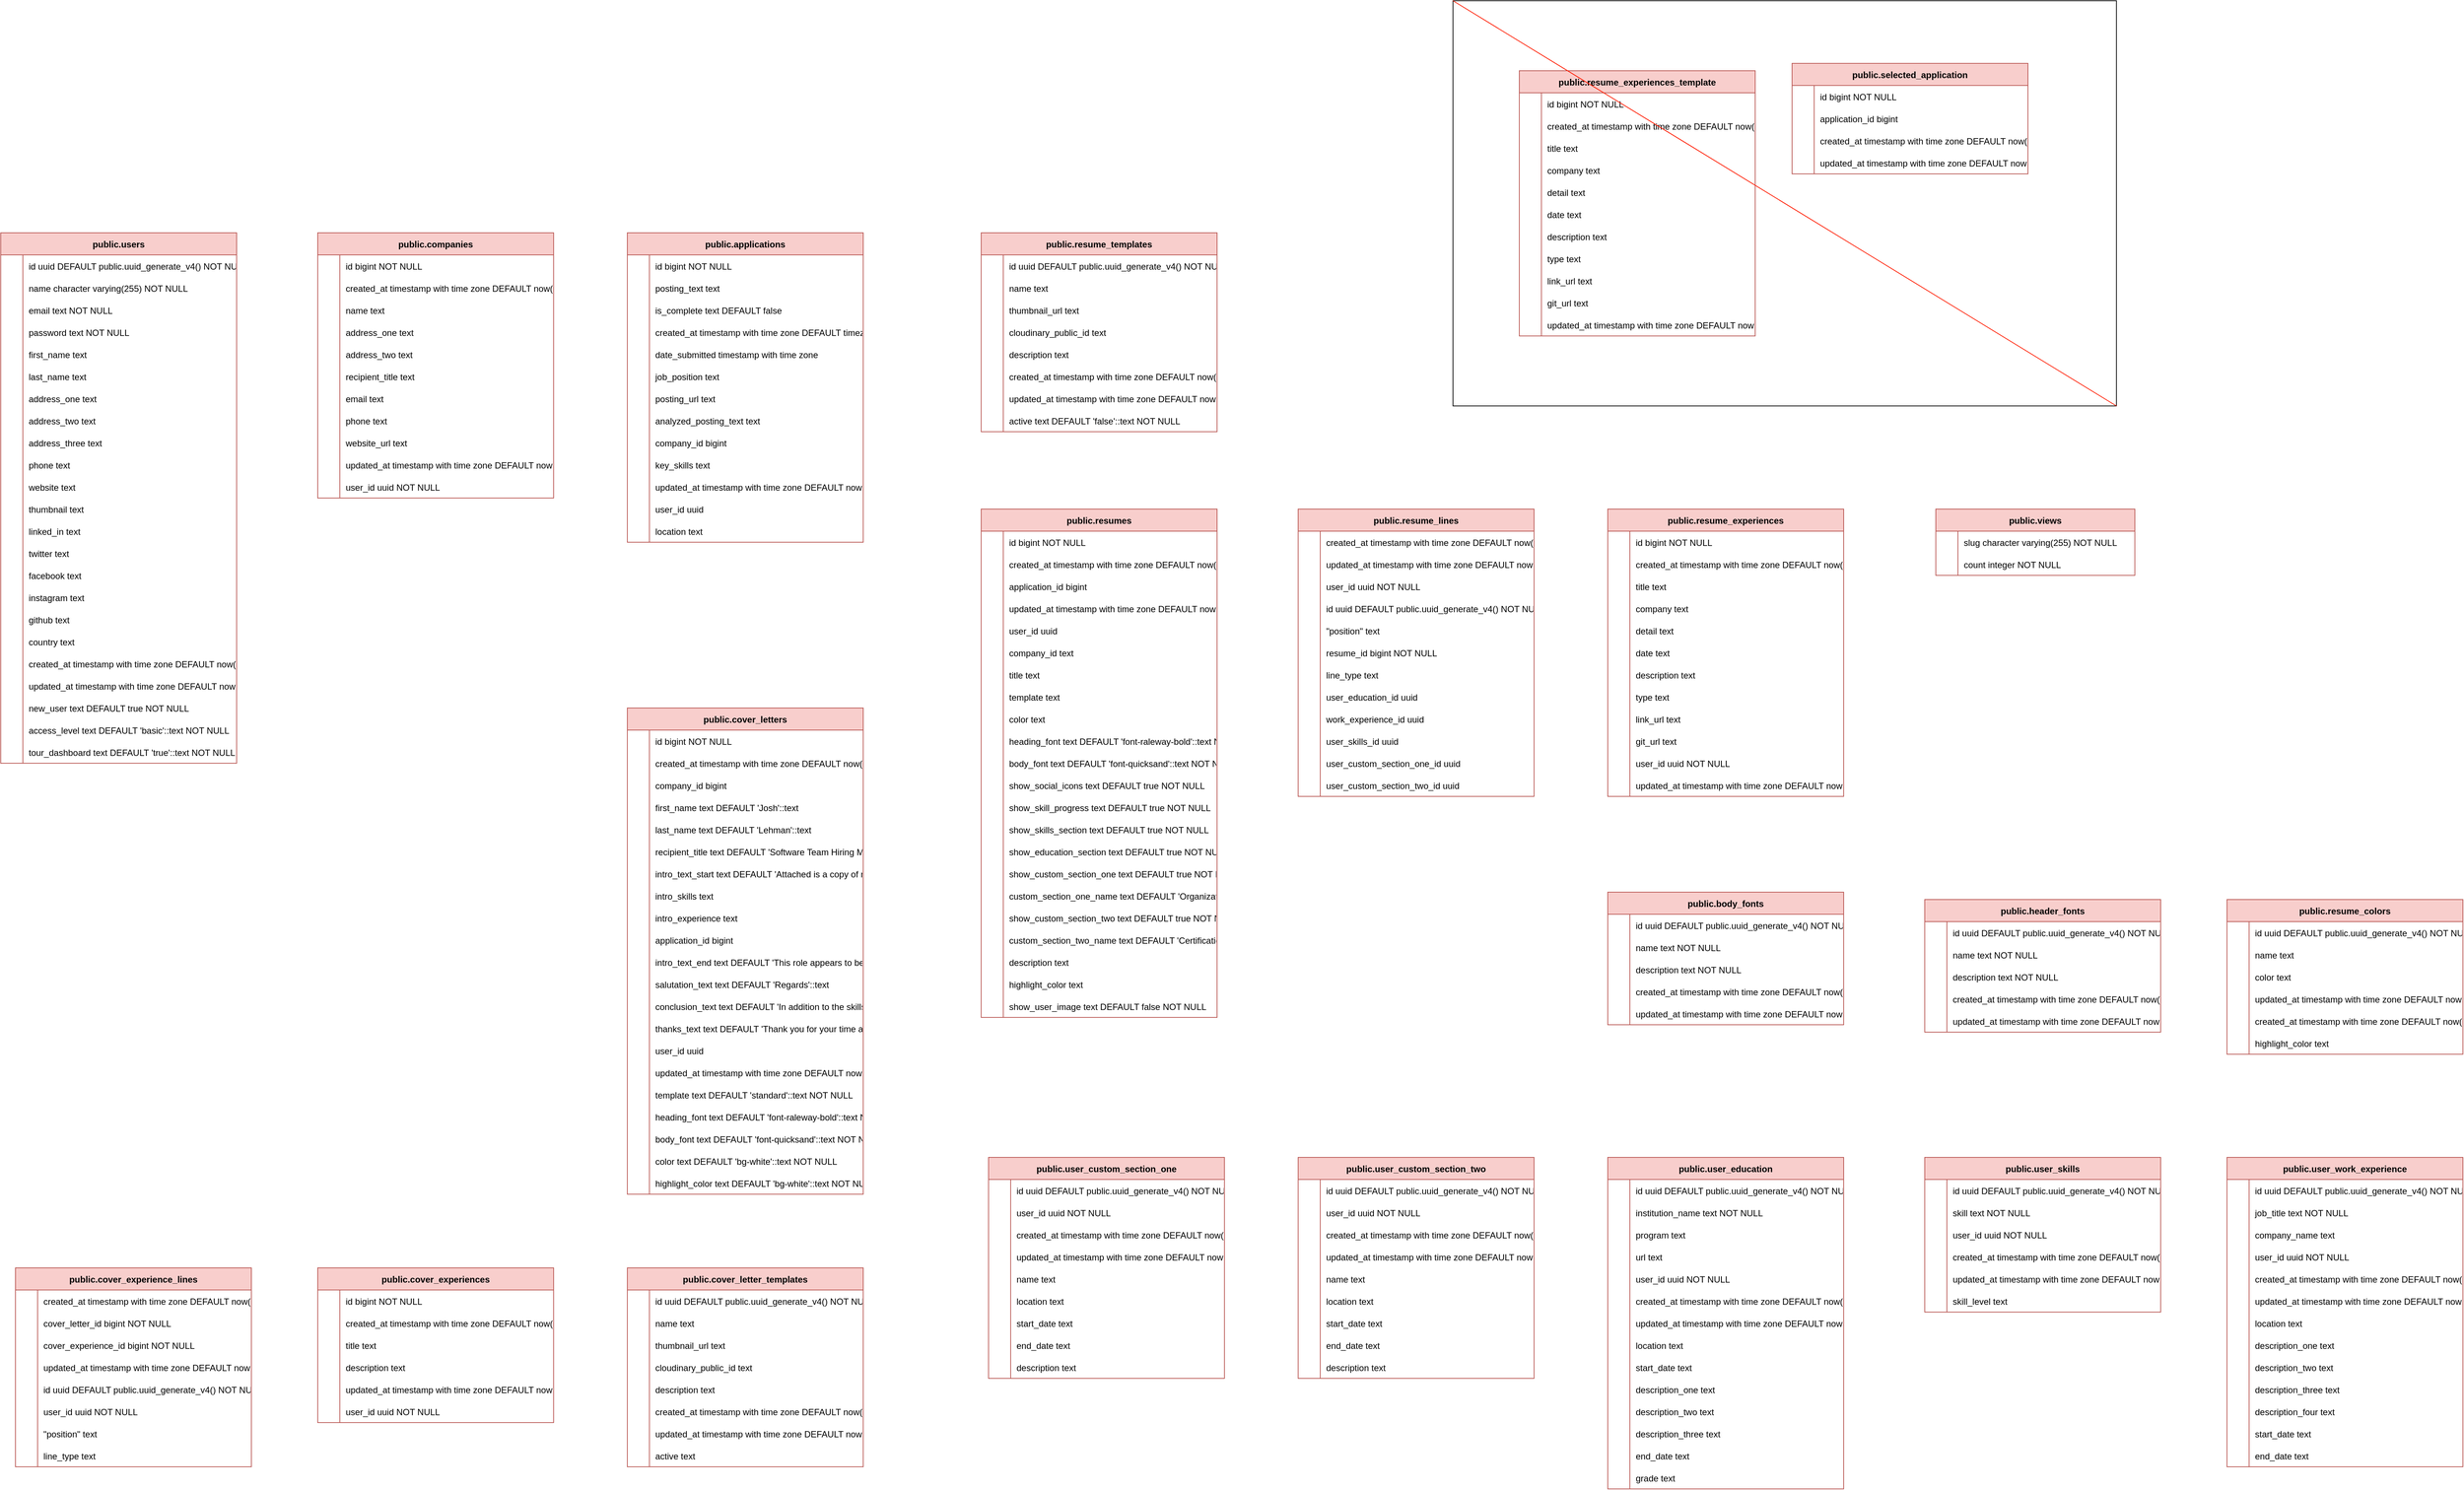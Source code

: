 <mxfile version="24.3.1" type="github">
  <diagram name="Page-1" id="nYSxkCidD9lo4Z7usxY3">
    <mxGraphModel dx="15250" dy="2865" grid="1" gridSize="10" guides="1" tooltips="1" connect="1" arrows="1" fold="1" page="1" pageScale="1" pageWidth="10000" pageHeight="10000" math="0" shadow="0">
      <root>
        <mxCell id="0" />
        <mxCell id="1" parent="0" />
        <mxCell id="IMgtVVet-oeI_QhuP8uF-1250" value="" style="rounded=0;whiteSpace=wrap;html=1;" vertex="1" parent="1">
          <mxGeometry x="740" y="960" width="900" height="550" as="geometry" />
        </mxCell>
        <mxCell id="IMgtVVet-oeI_QhuP8uF-533" value="public.applications" style="shape=table;startSize=30;container=1;collapsible=1;childLayout=tableLayout;fixedRows=1;rowLines=0;fontStyle=1;align=center;resizeLast=1;fillColor=#f8cecc;strokeColor=#b85450;" vertex="1" parent="1">
          <mxGeometry x="-380" y="1275" width="320" height="420" as="geometry" />
        </mxCell>
        <mxCell id="IMgtVVet-oeI_QhuP8uF-534" value="" style="shape=tableRow;horizontal=0;startSize=0;swimlaneHead=0;swimlaneBody=0;fillColor=none;collapsible=0;dropTarget=0;points=[[0,0.5],[1,0.5]];portConstraint=eastwest;strokeColor=inherit;top=0;left=0;right=0;bottom=0;" vertex="1" parent="IMgtVVet-oeI_QhuP8uF-533">
          <mxGeometry y="30" width="320" height="30" as="geometry" />
        </mxCell>
        <mxCell id="IMgtVVet-oeI_QhuP8uF-535" value="" style="shape=partialRectangle;overflow=hidden;connectable=0;fillColor=none;strokeColor=inherit;top=0;left=0;bottom=0;right=0;" vertex="1" parent="IMgtVVet-oeI_QhuP8uF-534">
          <mxGeometry width="30" height="30" as="geometry">
            <mxRectangle width="30" height="30" as="alternateBounds" />
          </mxGeometry>
        </mxCell>
        <mxCell id="IMgtVVet-oeI_QhuP8uF-536" value="id bigint NOT NULL" style="shape=partialRectangle;overflow=hidden;connectable=0;fillColor=none;align=left;strokeColor=inherit;top=0;left=0;bottom=0;right=0;spacingLeft=6;" vertex="1" parent="IMgtVVet-oeI_QhuP8uF-534">
          <mxGeometry x="30" width="290" height="30" as="geometry">
            <mxRectangle width="290" height="30" as="alternateBounds" />
          </mxGeometry>
        </mxCell>
        <mxCell id="IMgtVVet-oeI_QhuP8uF-537" value="" style="shape=tableRow;horizontal=0;startSize=0;swimlaneHead=0;swimlaneBody=0;fillColor=none;collapsible=0;dropTarget=0;points=[[0,0.5],[1,0.5]];portConstraint=eastwest;strokeColor=inherit;top=0;left=0;right=0;bottom=0;" vertex="1" parent="IMgtVVet-oeI_QhuP8uF-533">
          <mxGeometry y="60" width="320" height="30" as="geometry" />
        </mxCell>
        <mxCell id="IMgtVVet-oeI_QhuP8uF-538" value="" style="shape=partialRectangle;overflow=hidden;connectable=0;fillColor=none;strokeColor=inherit;top=0;left=0;bottom=0;right=0;" vertex="1" parent="IMgtVVet-oeI_QhuP8uF-537">
          <mxGeometry width="30" height="30" as="geometry">
            <mxRectangle width="30" height="30" as="alternateBounds" />
          </mxGeometry>
        </mxCell>
        <mxCell id="IMgtVVet-oeI_QhuP8uF-539" value="posting_text text" style="shape=partialRectangle;overflow=hidden;connectable=0;fillColor=none;align=left;strokeColor=inherit;top=0;left=0;bottom=0;right=0;spacingLeft=6;" vertex="1" parent="IMgtVVet-oeI_QhuP8uF-537">
          <mxGeometry x="30" width="290" height="30" as="geometry">
            <mxRectangle width="290" height="30" as="alternateBounds" />
          </mxGeometry>
        </mxCell>
        <mxCell id="IMgtVVet-oeI_QhuP8uF-540" value="" style="shape=tableRow;horizontal=0;startSize=0;swimlaneHead=0;swimlaneBody=0;fillColor=none;collapsible=0;dropTarget=0;points=[[0,0.5],[1,0.5]];portConstraint=eastwest;strokeColor=inherit;top=0;left=0;right=0;bottom=0;" vertex="1" parent="IMgtVVet-oeI_QhuP8uF-533">
          <mxGeometry y="90" width="320" height="30" as="geometry" />
        </mxCell>
        <mxCell id="IMgtVVet-oeI_QhuP8uF-541" value="" style="shape=partialRectangle;overflow=hidden;connectable=0;fillColor=none;strokeColor=inherit;top=0;left=0;bottom=0;right=0;" vertex="1" parent="IMgtVVet-oeI_QhuP8uF-540">
          <mxGeometry width="30" height="30" as="geometry">
            <mxRectangle width="30" height="30" as="alternateBounds" />
          </mxGeometry>
        </mxCell>
        <mxCell id="IMgtVVet-oeI_QhuP8uF-542" value="is_complete text DEFAULT false" style="shape=partialRectangle;overflow=hidden;connectable=0;fillColor=none;align=left;strokeColor=inherit;top=0;left=0;bottom=0;right=0;spacingLeft=6;" vertex="1" parent="IMgtVVet-oeI_QhuP8uF-540">
          <mxGeometry x="30" width="290" height="30" as="geometry">
            <mxRectangle width="290" height="30" as="alternateBounds" />
          </mxGeometry>
        </mxCell>
        <mxCell id="IMgtVVet-oeI_QhuP8uF-543" value="" style="shape=tableRow;horizontal=0;startSize=0;swimlaneHead=0;swimlaneBody=0;fillColor=none;collapsible=0;dropTarget=0;points=[[0,0.5],[1,0.5]];portConstraint=eastwest;strokeColor=inherit;top=0;left=0;right=0;bottom=0;" vertex="1" parent="IMgtVVet-oeI_QhuP8uF-533">
          <mxGeometry y="120" width="320" height="30" as="geometry" />
        </mxCell>
        <mxCell id="IMgtVVet-oeI_QhuP8uF-544" value="" style="shape=partialRectangle;overflow=hidden;connectable=0;fillColor=none;strokeColor=inherit;top=0;left=0;bottom=0;right=0;" vertex="1" parent="IMgtVVet-oeI_QhuP8uF-543">
          <mxGeometry width="30" height="30" as="geometry">
            <mxRectangle width="30" height="30" as="alternateBounds" />
          </mxGeometry>
        </mxCell>
        <mxCell id="IMgtVVet-oeI_QhuP8uF-545" value="created_at timestamp with time zone DEFAULT timezone(&#39;utc&#39;::text, now()) NOT NULL" style="shape=partialRectangle;overflow=hidden;connectable=0;fillColor=none;align=left;strokeColor=inherit;top=0;left=0;bottom=0;right=0;spacingLeft=6;" vertex="1" parent="IMgtVVet-oeI_QhuP8uF-543">
          <mxGeometry x="30" width="290" height="30" as="geometry">
            <mxRectangle width="290" height="30" as="alternateBounds" />
          </mxGeometry>
        </mxCell>
        <mxCell id="IMgtVVet-oeI_QhuP8uF-546" value="" style="shape=tableRow;horizontal=0;startSize=0;swimlaneHead=0;swimlaneBody=0;fillColor=none;collapsible=0;dropTarget=0;points=[[0,0.5],[1,0.5]];portConstraint=eastwest;strokeColor=inherit;top=0;left=0;right=0;bottom=0;" vertex="1" parent="IMgtVVet-oeI_QhuP8uF-533">
          <mxGeometry y="150" width="320" height="30" as="geometry" />
        </mxCell>
        <mxCell id="IMgtVVet-oeI_QhuP8uF-547" value="" style="shape=partialRectangle;overflow=hidden;connectable=0;fillColor=none;strokeColor=inherit;top=0;left=0;bottom=0;right=0;" vertex="1" parent="IMgtVVet-oeI_QhuP8uF-546">
          <mxGeometry width="30" height="30" as="geometry">
            <mxRectangle width="30" height="30" as="alternateBounds" />
          </mxGeometry>
        </mxCell>
        <mxCell id="IMgtVVet-oeI_QhuP8uF-548" value="date_submitted timestamp with time zone" style="shape=partialRectangle;overflow=hidden;connectable=0;fillColor=none;align=left;strokeColor=inherit;top=0;left=0;bottom=0;right=0;spacingLeft=6;" vertex="1" parent="IMgtVVet-oeI_QhuP8uF-546">
          <mxGeometry x="30" width="290" height="30" as="geometry">
            <mxRectangle width="290" height="30" as="alternateBounds" />
          </mxGeometry>
        </mxCell>
        <mxCell id="IMgtVVet-oeI_QhuP8uF-549" value="" style="shape=tableRow;horizontal=0;startSize=0;swimlaneHead=0;swimlaneBody=0;fillColor=none;collapsible=0;dropTarget=0;points=[[0,0.5],[1,0.5]];portConstraint=eastwest;strokeColor=inherit;top=0;left=0;right=0;bottom=0;" vertex="1" parent="IMgtVVet-oeI_QhuP8uF-533">
          <mxGeometry y="180" width="320" height="30" as="geometry" />
        </mxCell>
        <mxCell id="IMgtVVet-oeI_QhuP8uF-550" value="" style="shape=partialRectangle;overflow=hidden;connectable=0;fillColor=none;strokeColor=inherit;top=0;left=0;bottom=0;right=0;" vertex="1" parent="IMgtVVet-oeI_QhuP8uF-549">
          <mxGeometry width="30" height="30" as="geometry">
            <mxRectangle width="30" height="30" as="alternateBounds" />
          </mxGeometry>
        </mxCell>
        <mxCell id="IMgtVVet-oeI_QhuP8uF-551" value="job_position text" style="shape=partialRectangle;overflow=hidden;connectable=0;fillColor=none;align=left;strokeColor=inherit;top=0;left=0;bottom=0;right=0;spacingLeft=6;" vertex="1" parent="IMgtVVet-oeI_QhuP8uF-549">
          <mxGeometry x="30" width="290" height="30" as="geometry">
            <mxRectangle width="290" height="30" as="alternateBounds" />
          </mxGeometry>
        </mxCell>
        <mxCell id="IMgtVVet-oeI_QhuP8uF-552" value="" style="shape=tableRow;horizontal=0;startSize=0;swimlaneHead=0;swimlaneBody=0;fillColor=none;collapsible=0;dropTarget=0;points=[[0,0.5],[1,0.5]];portConstraint=eastwest;strokeColor=inherit;top=0;left=0;right=0;bottom=0;" vertex="1" parent="IMgtVVet-oeI_QhuP8uF-533">
          <mxGeometry y="210" width="320" height="30" as="geometry" />
        </mxCell>
        <mxCell id="IMgtVVet-oeI_QhuP8uF-553" value="" style="shape=partialRectangle;overflow=hidden;connectable=0;fillColor=none;strokeColor=inherit;top=0;left=0;bottom=0;right=0;" vertex="1" parent="IMgtVVet-oeI_QhuP8uF-552">
          <mxGeometry width="30" height="30" as="geometry">
            <mxRectangle width="30" height="30" as="alternateBounds" />
          </mxGeometry>
        </mxCell>
        <mxCell id="IMgtVVet-oeI_QhuP8uF-554" value="posting_url text" style="shape=partialRectangle;overflow=hidden;connectable=0;fillColor=none;align=left;strokeColor=inherit;top=0;left=0;bottom=0;right=0;spacingLeft=6;" vertex="1" parent="IMgtVVet-oeI_QhuP8uF-552">
          <mxGeometry x="30" width="290" height="30" as="geometry">
            <mxRectangle width="290" height="30" as="alternateBounds" />
          </mxGeometry>
        </mxCell>
        <mxCell id="IMgtVVet-oeI_QhuP8uF-555" value="" style="shape=tableRow;horizontal=0;startSize=0;swimlaneHead=0;swimlaneBody=0;fillColor=none;collapsible=0;dropTarget=0;points=[[0,0.5],[1,0.5]];portConstraint=eastwest;strokeColor=inherit;top=0;left=0;right=0;bottom=0;" vertex="1" parent="IMgtVVet-oeI_QhuP8uF-533">
          <mxGeometry y="240" width="320" height="30" as="geometry" />
        </mxCell>
        <mxCell id="IMgtVVet-oeI_QhuP8uF-556" value="" style="shape=partialRectangle;overflow=hidden;connectable=0;fillColor=none;strokeColor=inherit;top=0;left=0;bottom=0;right=0;" vertex="1" parent="IMgtVVet-oeI_QhuP8uF-555">
          <mxGeometry width="30" height="30" as="geometry">
            <mxRectangle width="30" height="30" as="alternateBounds" />
          </mxGeometry>
        </mxCell>
        <mxCell id="IMgtVVet-oeI_QhuP8uF-557" value="analyzed_posting_text text" style="shape=partialRectangle;overflow=hidden;connectable=0;fillColor=none;align=left;strokeColor=inherit;top=0;left=0;bottom=0;right=0;spacingLeft=6;" vertex="1" parent="IMgtVVet-oeI_QhuP8uF-555">
          <mxGeometry x="30" width="290" height="30" as="geometry">
            <mxRectangle width="290" height="30" as="alternateBounds" />
          </mxGeometry>
        </mxCell>
        <mxCell id="IMgtVVet-oeI_QhuP8uF-558" value="" style="shape=tableRow;horizontal=0;startSize=0;swimlaneHead=0;swimlaneBody=0;fillColor=none;collapsible=0;dropTarget=0;points=[[0,0.5],[1,0.5]];portConstraint=eastwest;strokeColor=inherit;top=0;left=0;right=0;bottom=0;" vertex="1" parent="IMgtVVet-oeI_QhuP8uF-533">
          <mxGeometry y="270" width="320" height="30" as="geometry" />
        </mxCell>
        <mxCell id="IMgtVVet-oeI_QhuP8uF-559" value="" style="shape=partialRectangle;overflow=hidden;connectable=0;fillColor=none;strokeColor=inherit;top=0;left=0;bottom=0;right=0;" vertex="1" parent="IMgtVVet-oeI_QhuP8uF-558">
          <mxGeometry width="30" height="30" as="geometry">
            <mxRectangle width="30" height="30" as="alternateBounds" />
          </mxGeometry>
        </mxCell>
        <mxCell id="IMgtVVet-oeI_QhuP8uF-560" value="company_id bigint" style="shape=partialRectangle;overflow=hidden;connectable=0;fillColor=none;align=left;strokeColor=inherit;top=0;left=0;bottom=0;right=0;spacingLeft=6;" vertex="1" parent="IMgtVVet-oeI_QhuP8uF-558">
          <mxGeometry x="30" width="290" height="30" as="geometry">
            <mxRectangle width="290" height="30" as="alternateBounds" />
          </mxGeometry>
        </mxCell>
        <mxCell id="IMgtVVet-oeI_QhuP8uF-561" value="" style="shape=tableRow;horizontal=0;startSize=0;swimlaneHead=0;swimlaneBody=0;fillColor=none;collapsible=0;dropTarget=0;points=[[0,0.5],[1,0.5]];portConstraint=eastwest;strokeColor=inherit;top=0;left=0;right=0;bottom=0;" vertex="1" parent="IMgtVVet-oeI_QhuP8uF-533">
          <mxGeometry y="300" width="320" height="30" as="geometry" />
        </mxCell>
        <mxCell id="IMgtVVet-oeI_QhuP8uF-562" value="" style="shape=partialRectangle;overflow=hidden;connectable=0;fillColor=none;strokeColor=inherit;top=0;left=0;bottom=0;right=0;" vertex="1" parent="IMgtVVet-oeI_QhuP8uF-561">
          <mxGeometry width="30" height="30" as="geometry">
            <mxRectangle width="30" height="30" as="alternateBounds" />
          </mxGeometry>
        </mxCell>
        <mxCell id="IMgtVVet-oeI_QhuP8uF-563" value="key_skills text" style="shape=partialRectangle;overflow=hidden;connectable=0;fillColor=none;align=left;strokeColor=inherit;top=0;left=0;bottom=0;right=0;spacingLeft=6;" vertex="1" parent="IMgtVVet-oeI_QhuP8uF-561">
          <mxGeometry x="30" width="290" height="30" as="geometry">
            <mxRectangle width="290" height="30" as="alternateBounds" />
          </mxGeometry>
        </mxCell>
        <mxCell id="IMgtVVet-oeI_QhuP8uF-564" value="" style="shape=tableRow;horizontal=0;startSize=0;swimlaneHead=0;swimlaneBody=0;fillColor=none;collapsible=0;dropTarget=0;points=[[0,0.5],[1,0.5]];portConstraint=eastwest;strokeColor=inherit;top=0;left=0;right=0;bottom=0;" vertex="1" parent="IMgtVVet-oeI_QhuP8uF-533">
          <mxGeometry y="330" width="320" height="30" as="geometry" />
        </mxCell>
        <mxCell id="IMgtVVet-oeI_QhuP8uF-565" value="" style="shape=partialRectangle;overflow=hidden;connectable=0;fillColor=none;strokeColor=inherit;top=0;left=0;bottom=0;right=0;" vertex="1" parent="IMgtVVet-oeI_QhuP8uF-564">
          <mxGeometry width="30" height="30" as="geometry">
            <mxRectangle width="30" height="30" as="alternateBounds" />
          </mxGeometry>
        </mxCell>
        <mxCell id="IMgtVVet-oeI_QhuP8uF-566" value="updated_at timestamp with time zone DEFAULT now() NOT NULL" style="shape=partialRectangle;overflow=hidden;connectable=0;fillColor=none;align=left;strokeColor=inherit;top=0;left=0;bottom=0;right=0;spacingLeft=6;" vertex="1" parent="IMgtVVet-oeI_QhuP8uF-564">
          <mxGeometry x="30" width="290" height="30" as="geometry">
            <mxRectangle width="290" height="30" as="alternateBounds" />
          </mxGeometry>
        </mxCell>
        <mxCell id="IMgtVVet-oeI_QhuP8uF-567" value="" style="shape=tableRow;horizontal=0;startSize=0;swimlaneHead=0;swimlaneBody=0;fillColor=none;collapsible=0;dropTarget=0;points=[[0,0.5],[1,0.5]];portConstraint=eastwest;strokeColor=inherit;top=0;left=0;right=0;bottom=0;" vertex="1" parent="IMgtVVet-oeI_QhuP8uF-533">
          <mxGeometry y="360" width="320" height="30" as="geometry" />
        </mxCell>
        <mxCell id="IMgtVVet-oeI_QhuP8uF-568" value="" style="shape=partialRectangle;overflow=hidden;connectable=0;fillColor=none;strokeColor=inherit;top=0;left=0;bottom=0;right=0;" vertex="1" parent="IMgtVVet-oeI_QhuP8uF-567">
          <mxGeometry width="30" height="30" as="geometry">
            <mxRectangle width="30" height="30" as="alternateBounds" />
          </mxGeometry>
        </mxCell>
        <mxCell id="IMgtVVet-oeI_QhuP8uF-569" value="user_id uuid" style="shape=partialRectangle;overflow=hidden;connectable=0;fillColor=none;align=left;strokeColor=inherit;top=0;left=0;bottom=0;right=0;spacingLeft=6;" vertex="1" parent="IMgtVVet-oeI_QhuP8uF-567">
          <mxGeometry x="30" width="290" height="30" as="geometry">
            <mxRectangle width="290" height="30" as="alternateBounds" />
          </mxGeometry>
        </mxCell>
        <mxCell id="IMgtVVet-oeI_QhuP8uF-570" value="" style="shape=tableRow;horizontal=0;startSize=0;swimlaneHead=0;swimlaneBody=0;fillColor=none;collapsible=0;dropTarget=0;points=[[0,0.5],[1,0.5]];portConstraint=eastwest;strokeColor=inherit;top=0;left=0;right=0;bottom=0;" vertex="1" parent="IMgtVVet-oeI_QhuP8uF-533">
          <mxGeometry y="390" width="320" height="30" as="geometry" />
        </mxCell>
        <mxCell id="IMgtVVet-oeI_QhuP8uF-571" value="" style="shape=partialRectangle;overflow=hidden;connectable=0;fillColor=none;strokeColor=inherit;top=0;left=0;bottom=0;right=0;" vertex="1" parent="IMgtVVet-oeI_QhuP8uF-570">
          <mxGeometry width="30" height="30" as="geometry">
            <mxRectangle width="30" height="30" as="alternateBounds" />
          </mxGeometry>
        </mxCell>
        <mxCell id="IMgtVVet-oeI_QhuP8uF-572" value="location text" style="shape=partialRectangle;overflow=hidden;connectable=0;fillColor=none;align=left;strokeColor=inherit;top=0;left=0;bottom=0;right=0;spacingLeft=6;" vertex="1" parent="IMgtVVet-oeI_QhuP8uF-570">
          <mxGeometry x="30" width="290" height="30" as="geometry">
            <mxRectangle width="290" height="30" as="alternateBounds" />
          </mxGeometry>
        </mxCell>
        <mxCell id="IMgtVVet-oeI_QhuP8uF-573" value="public.body_fonts" style="shape=table;startSize=30;container=1;collapsible=1;childLayout=tableLayout;fixedRows=1;rowLines=0;fontStyle=1;align=center;resizeLast=1;fillColor=#f8cecc;strokeColor=#b85450;" vertex="1" parent="1">
          <mxGeometry x="950" y="2170" width="320" height="180" as="geometry" />
        </mxCell>
        <mxCell id="IMgtVVet-oeI_QhuP8uF-574" value="" style="shape=tableRow;horizontal=0;startSize=0;swimlaneHead=0;swimlaneBody=0;fillColor=none;collapsible=0;dropTarget=0;points=[[0,0.5],[1,0.5]];portConstraint=eastwest;strokeColor=inherit;top=0;left=0;right=0;bottom=0;" vertex="1" parent="IMgtVVet-oeI_QhuP8uF-573">
          <mxGeometry y="30" width="320" height="30" as="geometry" />
        </mxCell>
        <mxCell id="IMgtVVet-oeI_QhuP8uF-575" value="" style="shape=partialRectangle;overflow=hidden;connectable=0;fillColor=none;strokeColor=inherit;top=0;left=0;bottom=0;right=0;" vertex="1" parent="IMgtVVet-oeI_QhuP8uF-574">
          <mxGeometry width="30" height="30" as="geometry">
            <mxRectangle width="30" height="30" as="alternateBounds" />
          </mxGeometry>
        </mxCell>
        <mxCell id="IMgtVVet-oeI_QhuP8uF-576" value="id uuid DEFAULT public.uuid_generate_v4() NOT NULL" style="shape=partialRectangle;overflow=hidden;connectable=0;fillColor=none;align=left;strokeColor=inherit;top=0;left=0;bottom=0;right=0;spacingLeft=6;" vertex="1" parent="IMgtVVet-oeI_QhuP8uF-574">
          <mxGeometry x="30" width="290" height="30" as="geometry">
            <mxRectangle width="290" height="30" as="alternateBounds" />
          </mxGeometry>
        </mxCell>
        <mxCell id="IMgtVVet-oeI_QhuP8uF-577" value="" style="shape=tableRow;horizontal=0;startSize=0;swimlaneHead=0;swimlaneBody=0;fillColor=none;collapsible=0;dropTarget=0;points=[[0,0.5],[1,0.5]];portConstraint=eastwest;strokeColor=inherit;top=0;left=0;right=0;bottom=0;" vertex="1" parent="IMgtVVet-oeI_QhuP8uF-573">
          <mxGeometry y="60" width="320" height="30" as="geometry" />
        </mxCell>
        <mxCell id="IMgtVVet-oeI_QhuP8uF-578" value="" style="shape=partialRectangle;overflow=hidden;connectable=0;fillColor=none;strokeColor=inherit;top=0;left=0;bottom=0;right=0;" vertex="1" parent="IMgtVVet-oeI_QhuP8uF-577">
          <mxGeometry width="30" height="30" as="geometry">
            <mxRectangle width="30" height="30" as="alternateBounds" />
          </mxGeometry>
        </mxCell>
        <mxCell id="IMgtVVet-oeI_QhuP8uF-579" value="name text NOT NULL" style="shape=partialRectangle;overflow=hidden;connectable=0;fillColor=none;align=left;strokeColor=inherit;top=0;left=0;bottom=0;right=0;spacingLeft=6;" vertex="1" parent="IMgtVVet-oeI_QhuP8uF-577">
          <mxGeometry x="30" width="290" height="30" as="geometry">
            <mxRectangle width="290" height="30" as="alternateBounds" />
          </mxGeometry>
        </mxCell>
        <mxCell id="IMgtVVet-oeI_QhuP8uF-580" value="" style="shape=tableRow;horizontal=0;startSize=0;swimlaneHead=0;swimlaneBody=0;fillColor=none;collapsible=0;dropTarget=0;points=[[0,0.5],[1,0.5]];portConstraint=eastwest;strokeColor=inherit;top=0;left=0;right=0;bottom=0;" vertex="1" parent="IMgtVVet-oeI_QhuP8uF-573">
          <mxGeometry y="90" width="320" height="30" as="geometry" />
        </mxCell>
        <mxCell id="IMgtVVet-oeI_QhuP8uF-581" value="" style="shape=partialRectangle;overflow=hidden;connectable=0;fillColor=none;strokeColor=inherit;top=0;left=0;bottom=0;right=0;" vertex="1" parent="IMgtVVet-oeI_QhuP8uF-580">
          <mxGeometry width="30" height="30" as="geometry">
            <mxRectangle width="30" height="30" as="alternateBounds" />
          </mxGeometry>
        </mxCell>
        <mxCell id="IMgtVVet-oeI_QhuP8uF-582" value="description text NOT NULL" style="shape=partialRectangle;overflow=hidden;connectable=0;fillColor=none;align=left;strokeColor=inherit;top=0;left=0;bottom=0;right=0;spacingLeft=6;" vertex="1" parent="IMgtVVet-oeI_QhuP8uF-580">
          <mxGeometry x="30" width="290" height="30" as="geometry">
            <mxRectangle width="290" height="30" as="alternateBounds" />
          </mxGeometry>
        </mxCell>
        <mxCell id="IMgtVVet-oeI_QhuP8uF-583" value="" style="shape=tableRow;horizontal=0;startSize=0;swimlaneHead=0;swimlaneBody=0;fillColor=none;collapsible=0;dropTarget=0;points=[[0,0.5],[1,0.5]];portConstraint=eastwest;strokeColor=inherit;top=0;left=0;right=0;bottom=0;" vertex="1" parent="IMgtVVet-oeI_QhuP8uF-573">
          <mxGeometry y="120" width="320" height="30" as="geometry" />
        </mxCell>
        <mxCell id="IMgtVVet-oeI_QhuP8uF-584" value="" style="shape=partialRectangle;overflow=hidden;connectable=0;fillColor=none;strokeColor=inherit;top=0;left=0;bottom=0;right=0;" vertex="1" parent="IMgtVVet-oeI_QhuP8uF-583">
          <mxGeometry width="30" height="30" as="geometry">
            <mxRectangle width="30" height="30" as="alternateBounds" />
          </mxGeometry>
        </mxCell>
        <mxCell id="IMgtVVet-oeI_QhuP8uF-585" value="created_at timestamp with time zone DEFAULT now() NOT NULL" style="shape=partialRectangle;overflow=hidden;connectable=0;fillColor=none;align=left;strokeColor=inherit;top=0;left=0;bottom=0;right=0;spacingLeft=6;" vertex="1" parent="IMgtVVet-oeI_QhuP8uF-583">
          <mxGeometry x="30" width="290" height="30" as="geometry">
            <mxRectangle width="290" height="30" as="alternateBounds" />
          </mxGeometry>
        </mxCell>
        <mxCell id="IMgtVVet-oeI_QhuP8uF-586" value="" style="shape=tableRow;horizontal=0;startSize=0;swimlaneHead=0;swimlaneBody=0;fillColor=none;collapsible=0;dropTarget=0;points=[[0,0.5],[1,0.5]];portConstraint=eastwest;strokeColor=inherit;top=0;left=0;right=0;bottom=0;" vertex="1" parent="IMgtVVet-oeI_QhuP8uF-573">
          <mxGeometry y="150" width="320" height="30" as="geometry" />
        </mxCell>
        <mxCell id="IMgtVVet-oeI_QhuP8uF-587" value="" style="shape=partialRectangle;overflow=hidden;connectable=0;fillColor=none;strokeColor=inherit;top=0;left=0;bottom=0;right=0;" vertex="1" parent="IMgtVVet-oeI_QhuP8uF-586">
          <mxGeometry width="30" height="30" as="geometry">
            <mxRectangle width="30" height="30" as="alternateBounds" />
          </mxGeometry>
        </mxCell>
        <mxCell id="IMgtVVet-oeI_QhuP8uF-588" value="updated_at timestamp with time zone DEFAULT now() NOT NULL" style="shape=partialRectangle;overflow=hidden;connectable=0;fillColor=none;align=left;strokeColor=inherit;top=0;left=0;bottom=0;right=0;spacingLeft=6;" vertex="1" parent="IMgtVVet-oeI_QhuP8uF-586">
          <mxGeometry x="30" width="290" height="30" as="geometry">
            <mxRectangle width="290" height="30" as="alternateBounds" />
          </mxGeometry>
        </mxCell>
        <mxCell id="IMgtVVet-oeI_QhuP8uF-589" value="public.companies" style="shape=table;startSize=30;container=1;collapsible=1;childLayout=tableLayout;fixedRows=1;rowLines=0;fontStyle=1;align=center;resizeLast=1;fillColor=#f8cecc;strokeColor=#b85450;" vertex="1" parent="1">
          <mxGeometry x="-800" y="1275" width="320" height="360" as="geometry" />
        </mxCell>
        <mxCell id="IMgtVVet-oeI_QhuP8uF-590" value="" style="shape=tableRow;horizontal=0;startSize=0;swimlaneHead=0;swimlaneBody=0;fillColor=none;collapsible=0;dropTarget=0;points=[[0,0.5],[1,0.5]];portConstraint=eastwest;strokeColor=inherit;top=0;left=0;right=0;bottom=0;" vertex="1" parent="IMgtVVet-oeI_QhuP8uF-589">
          <mxGeometry y="30" width="320" height="30" as="geometry" />
        </mxCell>
        <mxCell id="IMgtVVet-oeI_QhuP8uF-591" value="" style="shape=partialRectangle;overflow=hidden;connectable=0;fillColor=none;strokeColor=inherit;top=0;left=0;bottom=0;right=0;" vertex="1" parent="IMgtVVet-oeI_QhuP8uF-590">
          <mxGeometry width="30" height="30" as="geometry">
            <mxRectangle width="30" height="30" as="alternateBounds" />
          </mxGeometry>
        </mxCell>
        <mxCell id="IMgtVVet-oeI_QhuP8uF-592" value="id bigint NOT NULL" style="shape=partialRectangle;overflow=hidden;connectable=0;fillColor=none;align=left;strokeColor=inherit;top=0;left=0;bottom=0;right=0;spacingLeft=6;" vertex="1" parent="IMgtVVet-oeI_QhuP8uF-590">
          <mxGeometry x="30" width="290" height="30" as="geometry">
            <mxRectangle width="290" height="30" as="alternateBounds" />
          </mxGeometry>
        </mxCell>
        <mxCell id="IMgtVVet-oeI_QhuP8uF-593" value="" style="shape=tableRow;horizontal=0;startSize=0;swimlaneHead=0;swimlaneBody=0;fillColor=none;collapsible=0;dropTarget=0;points=[[0,0.5],[1,0.5]];portConstraint=eastwest;strokeColor=inherit;top=0;left=0;right=0;bottom=0;" vertex="1" parent="IMgtVVet-oeI_QhuP8uF-589">
          <mxGeometry y="60" width="320" height="30" as="geometry" />
        </mxCell>
        <mxCell id="IMgtVVet-oeI_QhuP8uF-594" value="" style="shape=partialRectangle;overflow=hidden;connectable=0;fillColor=none;strokeColor=inherit;top=0;left=0;bottom=0;right=0;" vertex="1" parent="IMgtVVet-oeI_QhuP8uF-593">
          <mxGeometry width="30" height="30" as="geometry">
            <mxRectangle width="30" height="30" as="alternateBounds" />
          </mxGeometry>
        </mxCell>
        <mxCell id="IMgtVVet-oeI_QhuP8uF-595" value="created_at timestamp with time zone DEFAULT now() NOT NULL" style="shape=partialRectangle;overflow=hidden;connectable=0;fillColor=none;align=left;strokeColor=inherit;top=0;left=0;bottom=0;right=0;spacingLeft=6;" vertex="1" parent="IMgtVVet-oeI_QhuP8uF-593">
          <mxGeometry x="30" width="290" height="30" as="geometry">
            <mxRectangle width="290" height="30" as="alternateBounds" />
          </mxGeometry>
        </mxCell>
        <mxCell id="IMgtVVet-oeI_QhuP8uF-596" value="" style="shape=tableRow;horizontal=0;startSize=0;swimlaneHead=0;swimlaneBody=0;fillColor=none;collapsible=0;dropTarget=0;points=[[0,0.5],[1,0.5]];portConstraint=eastwest;strokeColor=inherit;top=0;left=0;right=0;bottom=0;" vertex="1" parent="IMgtVVet-oeI_QhuP8uF-589">
          <mxGeometry y="90" width="320" height="30" as="geometry" />
        </mxCell>
        <mxCell id="IMgtVVet-oeI_QhuP8uF-597" value="" style="shape=partialRectangle;overflow=hidden;connectable=0;fillColor=none;strokeColor=inherit;top=0;left=0;bottom=0;right=0;" vertex="1" parent="IMgtVVet-oeI_QhuP8uF-596">
          <mxGeometry width="30" height="30" as="geometry">
            <mxRectangle width="30" height="30" as="alternateBounds" />
          </mxGeometry>
        </mxCell>
        <mxCell id="IMgtVVet-oeI_QhuP8uF-598" value="name text" style="shape=partialRectangle;overflow=hidden;connectable=0;fillColor=none;align=left;strokeColor=inherit;top=0;left=0;bottom=0;right=0;spacingLeft=6;" vertex="1" parent="IMgtVVet-oeI_QhuP8uF-596">
          <mxGeometry x="30" width="290" height="30" as="geometry">
            <mxRectangle width="290" height="30" as="alternateBounds" />
          </mxGeometry>
        </mxCell>
        <mxCell id="IMgtVVet-oeI_QhuP8uF-599" value="" style="shape=tableRow;horizontal=0;startSize=0;swimlaneHead=0;swimlaneBody=0;fillColor=none;collapsible=0;dropTarget=0;points=[[0,0.5],[1,0.5]];portConstraint=eastwest;strokeColor=inherit;top=0;left=0;right=0;bottom=0;" vertex="1" parent="IMgtVVet-oeI_QhuP8uF-589">
          <mxGeometry y="120" width="320" height="30" as="geometry" />
        </mxCell>
        <mxCell id="IMgtVVet-oeI_QhuP8uF-600" value="" style="shape=partialRectangle;overflow=hidden;connectable=0;fillColor=none;strokeColor=inherit;top=0;left=0;bottom=0;right=0;" vertex="1" parent="IMgtVVet-oeI_QhuP8uF-599">
          <mxGeometry width="30" height="30" as="geometry">
            <mxRectangle width="30" height="30" as="alternateBounds" />
          </mxGeometry>
        </mxCell>
        <mxCell id="IMgtVVet-oeI_QhuP8uF-601" value="address_one text" style="shape=partialRectangle;overflow=hidden;connectable=0;fillColor=none;align=left;strokeColor=inherit;top=0;left=0;bottom=0;right=0;spacingLeft=6;" vertex="1" parent="IMgtVVet-oeI_QhuP8uF-599">
          <mxGeometry x="30" width="290" height="30" as="geometry">
            <mxRectangle width="290" height="30" as="alternateBounds" />
          </mxGeometry>
        </mxCell>
        <mxCell id="IMgtVVet-oeI_QhuP8uF-602" value="" style="shape=tableRow;horizontal=0;startSize=0;swimlaneHead=0;swimlaneBody=0;fillColor=none;collapsible=0;dropTarget=0;points=[[0,0.5],[1,0.5]];portConstraint=eastwest;strokeColor=inherit;top=0;left=0;right=0;bottom=0;" vertex="1" parent="IMgtVVet-oeI_QhuP8uF-589">
          <mxGeometry y="150" width="320" height="30" as="geometry" />
        </mxCell>
        <mxCell id="IMgtVVet-oeI_QhuP8uF-603" value="" style="shape=partialRectangle;overflow=hidden;connectable=0;fillColor=none;strokeColor=inherit;top=0;left=0;bottom=0;right=0;" vertex="1" parent="IMgtVVet-oeI_QhuP8uF-602">
          <mxGeometry width="30" height="30" as="geometry">
            <mxRectangle width="30" height="30" as="alternateBounds" />
          </mxGeometry>
        </mxCell>
        <mxCell id="IMgtVVet-oeI_QhuP8uF-604" value="address_two text" style="shape=partialRectangle;overflow=hidden;connectable=0;fillColor=none;align=left;strokeColor=inherit;top=0;left=0;bottom=0;right=0;spacingLeft=6;" vertex="1" parent="IMgtVVet-oeI_QhuP8uF-602">
          <mxGeometry x="30" width="290" height="30" as="geometry">
            <mxRectangle width="290" height="30" as="alternateBounds" />
          </mxGeometry>
        </mxCell>
        <mxCell id="IMgtVVet-oeI_QhuP8uF-605" value="" style="shape=tableRow;horizontal=0;startSize=0;swimlaneHead=0;swimlaneBody=0;fillColor=none;collapsible=0;dropTarget=0;points=[[0,0.5],[1,0.5]];portConstraint=eastwest;strokeColor=inherit;top=0;left=0;right=0;bottom=0;" vertex="1" parent="IMgtVVet-oeI_QhuP8uF-589">
          <mxGeometry y="180" width="320" height="30" as="geometry" />
        </mxCell>
        <mxCell id="IMgtVVet-oeI_QhuP8uF-606" value="" style="shape=partialRectangle;overflow=hidden;connectable=0;fillColor=none;strokeColor=inherit;top=0;left=0;bottom=0;right=0;" vertex="1" parent="IMgtVVet-oeI_QhuP8uF-605">
          <mxGeometry width="30" height="30" as="geometry">
            <mxRectangle width="30" height="30" as="alternateBounds" />
          </mxGeometry>
        </mxCell>
        <mxCell id="IMgtVVet-oeI_QhuP8uF-607" value="recipient_title text" style="shape=partialRectangle;overflow=hidden;connectable=0;fillColor=none;align=left;strokeColor=inherit;top=0;left=0;bottom=0;right=0;spacingLeft=6;" vertex="1" parent="IMgtVVet-oeI_QhuP8uF-605">
          <mxGeometry x="30" width="290" height="30" as="geometry">
            <mxRectangle width="290" height="30" as="alternateBounds" />
          </mxGeometry>
        </mxCell>
        <mxCell id="IMgtVVet-oeI_QhuP8uF-608" value="" style="shape=tableRow;horizontal=0;startSize=0;swimlaneHead=0;swimlaneBody=0;fillColor=none;collapsible=0;dropTarget=0;points=[[0,0.5],[1,0.5]];portConstraint=eastwest;strokeColor=inherit;top=0;left=0;right=0;bottom=0;" vertex="1" parent="IMgtVVet-oeI_QhuP8uF-589">
          <mxGeometry y="210" width="320" height="30" as="geometry" />
        </mxCell>
        <mxCell id="IMgtVVet-oeI_QhuP8uF-609" value="" style="shape=partialRectangle;overflow=hidden;connectable=0;fillColor=none;strokeColor=inherit;top=0;left=0;bottom=0;right=0;" vertex="1" parent="IMgtVVet-oeI_QhuP8uF-608">
          <mxGeometry width="30" height="30" as="geometry">
            <mxRectangle width="30" height="30" as="alternateBounds" />
          </mxGeometry>
        </mxCell>
        <mxCell id="IMgtVVet-oeI_QhuP8uF-610" value="email text" style="shape=partialRectangle;overflow=hidden;connectable=0;fillColor=none;align=left;strokeColor=inherit;top=0;left=0;bottom=0;right=0;spacingLeft=6;" vertex="1" parent="IMgtVVet-oeI_QhuP8uF-608">
          <mxGeometry x="30" width="290" height="30" as="geometry">
            <mxRectangle width="290" height="30" as="alternateBounds" />
          </mxGeometry>
        </mxCell>
        <mxCell id="IMgtVVet-oeI_QhuP8uF-611" value="" style="shape=tableRow;horizontal=0;startSize=0;swimlaneHead=0;swimlaneBody=0;fillColor=none;collapsible=0;dropTarget=0;points=[[0,0.5],[1,0.5]];portConstraint=eastwest;strokeColor=inherit;top=0;left=0;right=0;bottom=0;" vertex="1" parent="IMgtVVet-oeI_QhuP8uF-589">
          <mxGeometry y="240" width="320" height="30" as="geometry" />
        </mxCell>
        <mxCell id="IMgtVVet-oeI_QhuP8uF-612" value="" style="shape=partialRectangle;overflow=hidden;connectable=0;fillColor=none;strokeColor=inherit;top=0;left=0;bottom=0;right=0;" vertex="1" parent="IMgtVVet-oeI_QhuP8uF-611">
          <mxGeometry width="30" height="30" as="geometry">
            <mxRectangle width="30" height="30" as="alternateBounds" />
          </mxGeometry>
        </mxCell>
        <mxCell id="IMgtVVet-oeI_QhuP8uF-613" value="phone text" style="shape=partialRectangle;overflow=hidden;connectable=0;fillColor=none;align=left;strokeColor=inherit;top=0;left=0;bottom=0;right=0;spacingLeft=6;" vertex="1" parent="IMgtVVet-oeI_QhuP8uF-611">
          <mxGeometry x="30" width="290" height="30" as="geometry">
            <mxRectangle width="290" height="30" as="alternateBounds" />
          </mxGeometry>
        </mxCell>
        <mxCell id="IMgtVVet-oeI_QhuP8uF-614" value="" style="shape=tableRow;horizontal=0;startSize=0;swimlaneHead=0;swimlaneBody=0;fillColor=none;collapsible=0;dropTarget=0;points=[[0,0.5],[1,0.5]];portConstraint=eastwest;strokeColor=inherit;top=0;left=0;right=0;bottom=0;" vertex="1" parent="IMgtVVet-oeI_QhuP8uF-589">
          <mxGeometry y="270" width="320" height="30" as="geometry" />
        </mxCell>
        <mxCell id="IMgtVVet-oeI_QhuP8uF-615" value="" style="shape=partialRectangle;overflow=hidden;connectable=0;fillColor=none;strokeColor=inherit;top=0;left=0;bottom=0;right=0;" vertex="1" parent="IMgtVVet-oeI_QhuP8uF-614">
          <mxGeometry width="30" height="30" as="geometry">
            <mxRectangle width="30" height="30" as="alternateBounds" />
          </mxGeometry>
        </mxCell>
        <mxCell id="IMgtVVet-oeI_QhuP8uF-616" value="website_url text" style="shape=partialRectangle;overflow=hidden;connectable=0;fillColor=none;align=left;strokeColor=inherit;top=0;left=0;bottom=0;right=0;spacingLeft=6;" vertex="1" parent="IMgtVVet-oeI_QhuP8uF-614">
          <mxGeometry x="30" width="290" height="30" as="geometry">
            <mxRectangle width="290" height="30" as="alternateBounds" />
          </mxGeometry>
        </mxCell>
        <mxCell id="IMgtVVet-oeI_QhuP8uF-617" value="" style="shape=tableRow;horizontal=0;startSize=0;swimlaneHead=0;swimlaneBody=0;fillColor=none;collapsible=0;dropTarget=0;points=[[0,0.5],[1,0.5]];portConstraint=eastwest;strokeColor=inherit;top=0;left=0;right=0;bottom=0;" vertex="1" parent="IMgtVVet-oeI_QhuP8uF-589">
          <mxGeometry y="300" width="320" height="30" as="geometry" />
        </mxCell>
        <mxCell id="IMgtVVet-oeI_QhuP8uF-618" value="" style="shape=partialRectangle;overflow=hidden;connectable=0;fillColor=none;strokeColor=inherit;top=0;left=0;bottom=0;right=0;" vertex="1" parent="IMgtVVet-oeI_QhuP8uF-617">
          <mxGeometry width="30" height="30" as="geometry">
            <mxRectangle width="30" height="30" as="alternateBounds" />
          </mxGeometry>
        </mxCell>
        <mxCell id="IMgtVVet-oeI_QhuP8uF-619" value="updated_at timestamp with time zone DEFAULT now() NOT NULL" style="shape=partialRectangle;overflow=hidden;connectable=0;fillColor=none;align=left;strokeColor=inherit;top=0;left=0;bottom=0;right=0;spacingLeft=6;" vertex="1" parent="IMgtVVet-oeI_QhuP8uF-617">
          <mxGeometry x="30" width="290" height="30" as="geometry">
            <mxRectangle width="290" height="30" as="alternateBounds" />
          </mxGeometry>
        </mxCell>
        <mxCell id="IMgtVVet-oeI_QhuP8uF-620" value="" style="shape=tableRow;horizontal=0;startSize=0;swimlaneHead=0;swimlaneBody=0;fillColor=none;collapsible=0;dropTarget=0;points=[[0,0.5],[1,0.5]];portConstraint=eastwest;strokeColor=inherit;top=0;left=0;right=0;bottom=0;" vertex="1" parent="IMgtVVet-oeI_QhuP8uF-589">
          <mxGeometry y="330" width="320" height="30" as="geometry" />
        </mxCell>
        <mxCell id="IMgtVVet-oeI_QhuP8uF-621" value="" style="shape=partialRectangle;overflow=hidden;connectable=0;fillColor=none;strokeColor=inherit;top=0;left=0;bottom=0;right=0;" vertex="1" parent="IMgtVVet-oeI_QhuP8uF-620">
          <mxGeometry width="30" height="30" as="geometry">
            <mxRectangle width="30" height="30" as="alternateBounds" />
          </mxGeometry>
        </mxCell>
        <mxCell id="IMgtVVet-oeI_QhuP8uF-622" value="user_id uuid NOT NULL" style="shape=partialRectangle;overflow=hidden;connectable=0;fillColor=none;align=left;strokeColor=inherit;top=0;left=0;bottom=0;right=0;spacingLeft=6;" vertex="1" parent="IMgtVVet-oeI_QhuP8uF-620">
          <mxGeometry x="30" width="290" height="30" as="geometry">
            <mxRectangle width="290" height="30" as="alternateBounds" />
          </mxGeometry>
        </mxCell>
        <mxCell id="IMgtVVet-oeI_QhuP8uF-623" value="public.cover_experience_lines" style="shape=table;startSize=30;container=1;collapsible=1;childLayout=tableLayout;fixedRows=1;rowLines=0;fontStyle=1;align=center;resizeLast=1;fillColor=#f8cecc;strokeColor=#b85450;" vertex="1" parent="1">
          <mxGeometry x="-1210" y="2680" width="320" height="270" as="geometry" />
        </mxCell>
        <mxCell id="IMgtVVet-oeI_QhuP8uF-624" value="" style="shape=tableRow;horizontal=0;startSize=0;swimlaneHead=0;swimlaneBody=0;fillColor=none;collapsible=0;dropTarget=0;points=[[0,0.5],[1,0.5]];portConstraint=eastwest;strokeColor=inherit;top=0;left=0;right=0;bottom=0;" vertex="1" parent="IMgtVVet-oeI_QhuP8uF-623">
          <mxGeometry y="30" width="320" height="30" as="geometry" />
        </mxCell>
        <mxCell id="IMgtVVet-oeI_QhuP8uF-625" value="" style="shape=partialRectangle;overflow=hidden;connectable=0;fillColor=none;strokeColor=inherit;top=0;left=0;bottom=0;right=0;" vertex="1" parent="IMgtVVet-oeI_QhuP8uF-624">
          <mxGeometry width="30" height="30" as="geometry">
            <mxRectangle width="30" height="30" as="alternateBounds" />
          </mxGeometry>
        </mxCell>
        <mxCell id="IMgtVVet-oeI_QhuP8uF-626" value="created_at timestamp with time zone DEFAULT now() NOT NULL" style="shape=partialRectangle;overflow=hidden;connectable=0;fillColor=none;align=left;strokeColor=inherit;top=0;left=0;bottom=0;right=0;spacingLeft=6;" vertex="1" parent="IMgtVVet-oeI_QhuP8uF-624">
          <mxGeometry x="30" width="290" height="30" as="geometry">
            <mxRectangle width="290" height="30" as="alternateBounds" />
          </mxGeometry>
        </mxCell>
        <mxCell id="IMgtVVet-oeI_QhuP8uF-627" value="" style="shape=tableRow;horizontal=0;startSize=0;swimlaneHead=0;swimlaneBody=0;fillColor=none;collapsible=0;dropTarget=0;points=[[0,0.5],[1,0.5]];portConstraint=eastwest;strokeColor=inherit;top=0;left=0;right=0;bottom=0;" vertex="1" parent="IMgtVVet-oeI_QhuP8uF-623">
          <mxGeometry y="60" width="320" height="30" as="geometry" />
        </mxCell>
        <mxCell id="IMgtVVet-oeI_QhuP8uF-628" value="" style="shape=partialRectangle;overflow=hidden;connectable=0;fillColor=none;strokeColor=inherit;top=0;left=0;bottom=0;right=0;" vertex="1" parent="IMgtVVet-oeI_QhuP8uF-627">
          <mxGeometry width="30" height="30" as="geometry">
            <mxRectangle width="30" height="30" as="alternateBounds" />
          </mxGeometry>
        </mxCell>
        <mxCell id="IMgtVVet-oeI_QhuP8uF-629" value="cover_letter_id bigint NOT NULL" style="shape=partialRectangle;overflow=hidden;connectable=0;fillColor=none;align=left;strokeColor=inherit;top=0;left=0;bottom=0;right=0;spacingLeft=6;" vertex="1" parent="IMgtVVet-oeI_QhuP8uF-627">
          <mxGeometry x="30" width="290" height="30" as="geometry">
            <mxRectangle width="290" height="30" as="alternateBounds" />
          </mxGeometry>
        </mxCell>
        <mxCell id="IMgtVVet-oeI_QhuP8uF-630" value="" style="shape=tableRow;horizontal=0;startSize=0;swimlaneHead=0;swimlaneBody=0;fillColor=none;collapsible=0;dropTarget=0;points=[[0,0.5],[1,0.5]];portConstraint=eastwest;strokeColor=inherit;top=0;left=0;right=0;bottom=0;" vertex="1" parent="IMgtVVet-oeI_QhuP8uF-623">
          <mxGeometry y="90" width="320" height="30" as="geometry" />
        </mxCell>
        <mxCell id="IMgtVVet-oeI_QhuP8uF-631" value="" style="shape=partialRectangle;overflow=hidden;connectable=0;fillColor=none;strokeColor=inherit;top=0;left=0;bottom=0;right=0;" vertex="1" parent="IMgtVVet-oeI_QhuP8uF-630">
          <mxGeometry width="30" height="30" as="geometry">
            <mxRectangle width="30" height="30" as="alternateBounds" />
          </mxGeometry>
        </mxCell>
        <mxCell id="IMgtVVet-oeI_QhuP8uF-632" value="cover_experience_id bigint NOT NULL" style="shape=partialRectangle;overflow=hidden;connectable=0;fillColor=none;align=left;strokeColor=inherit;top=0;left=0;bottom=0;right=0;spacingLeft=6;" vertex="1" parent="IMgtVVet-oeI_QhuP8uF-630">
          <mxGeometry x="30" width="290" height="30" as="geometry">
            <mxRectangle width="290" height="30" as="alternateBounds" />
          </mxGeometry>
        </mxCell>
        <mxCell id="IMgtVVet-oeI_QhuP8uF-633" value="" style="shape=tableRow;horizontal=0;startSize=0;swimlaneHead=0;swimlaneBody=0;fillColor=none;collapsible=0;dropTarget=0;points=[[0,0.5],[1,0.5]];portConstraint=eastwest;strokeColor=inherit;top=0;left=0;right=0;bottom=0;" vertex="1" parent="IMgtVVet-oeI_QhuP8uF-623">
          <mxGeometry y="120" width="320" height="30" as="geometry" />
        </mxCell>
        <mxCell id="IMgtVVet-oeI_QhuP8uF-634" value="" style="shape=partialRectangle;overflow=hidden;connectable=0;fillColor=none;strokeColor=inherit;top=0;left=0;bottom=0;right=0;" vertex="1" parent="IMgtVVet-oeI_QhuP8uF-633">
          <mxGeometry width="30" height="30" as="geometry">
            <mxRectangle width="30" height="30" as="alternateBounds" />
          </mxGeometry>
        </mxCell>
        <mxCell id="IMgtVVet-oeI_QhuP8uF-635" value="updated_at timestamp with time zone DEFAULT now() NOT NULL" style="shape=partialRectangle;overflow=hidden;connectable=0;fillColor=none;align=left;strokeColor=inherit;top=0;left=0;bottom=0;right=0;spacingLeft=6;" vertex="1" parent="IMgtVVet-oeI_QhuP8uF-633">
          <mxGeometry x="30" width="290" height="30" as="geometry">
            <mxRectangle width="290" height="30" as="alternateBounds" />
          </mxGeometry>
        </mxCell>
        <mxCell id="IMgtVVet-oeI_QhuP8uF-636" value="" style="shape=tableRow;horizontal=0;startSize=0;swimlaneHead=0;swimlaneBody=0;fillColor=none;collapsible=0;dropTarget=0;points=[[0,0.5],[1,0.5]];portConstraint=eastwest;strokeColor=inherit;top=0;left=0;right=0;bottom=0;" vertex="1" parent="IMgtVVet-oeI_QhuP8uF-623">
          <mxGeometry y="150" width="320" height="30" as="geometry" />
        </mxCell>
        <mxCell id="IMgtVVet-oeI_QhuP8uF-637" value="" style="shape=partialRectangle;overflow=hidden;connectable=0;fillColor=none;strokeColor=inherit;top=0;left=0;bottom=0;right=0;" vertex="1" parent="IMgtVVet-oeI_QhuP8uF-636">
          <mxGeometry width="30" height="30" as="geometry">
            <mxRectangle width="30" height="30" as="alternateBounds" />
          </mxGeometry>
        </mxCell>
        <mxCell id="IMgtVVet-oeI_QhuP8uF-638" value="id uuid DEFAULT public.uuid_generate_v4() NOT NULL" style="shape=partialRectangle;overflow=hidden;connectable=0;fillColor=none;align=left;strokeColor=inherit;top=0;left=0;bottom=0;right=0;spacingLeft=6;" vertex="1" parent="IMgtVVet-oeI_QhuP8uF-636">
          <mxGeometry x="30" width="290" height="30" as="geometry">
            <mxRectangle width="290" height="30" as="alternateBounds" />
          </mxGeometry>
        </mxCell>
        <mxCell id="IMgtVVet-oeI_QhuP8uF-639" value="" style="shape=tableRow;horizontal=0;startSize=0;swimlaneHead=0;swimlaneBody=0;fillColor=none;collapsible=0;dropTarget=0;points=[[0,0.5],[1,0.5]];portConstraint=eastwest;strokeColor=inherit;top=0;left=0;right=0;bottom=0;" vertex="1" parent="IMgtVVet-oeI_QhuP8uF-623">
          <mxGeometry y="180" width="320" height="30" as="geometry" />
        </mxCell>
        <mxCell id="IMgtVVet-oeI_QhuP8uF-640" value="" style="shape=partialRectangle;overflow=hidden;connectable=0;fillColor=none;strokeColor=inherit;top=0;left=0;bottom=0;right=0;" vertex="1" parent="IMgtVVet-oeI_QhuP8uF-639">
          <mxGeometry width="30" height="30" as="geometry">
            <mxRectangle width="30" height="30" as="alternateBounds" />
          </mxGeometry>
        </mxCell>
        <mxCell id="IMgtVVet-oeI_QhuP8uF-641" value="user_id uuid NOT NULL" style="shape=partialRectangle;overflow=hidden;connectable=0;fillColor=none;align=left;strokeColor=inherit;top=0;left=0;bottom=0;right=0;spacingLeft=6;" vertex="1" parent="IMgtVVet-oeI_QhuP8uF-639">
          <mxGeometry x="30" width="290" height="30" as="geometry">
            <mxRectangle width="290" height="30" as="alternateBounds" />
          </mxGeometry>
        </mxCell>
        <mxCell id="IMgtVVet-oeI_QhuP8uF-642" value="" style="shape=tableRow;horizontal=0;startSize=0;swimlaneHead=0;swimlaneBody=0;fillColor=none;collapsible=0;dropTarget=0;points=[[0,0.5],[1,0.5]];portConstraint=eastwest;strokeColor=inherit;top=0;left=0;right=0;bottom=0;" vertex="1" parent="IMgtVVet-oeI_QhuP8uF-623">
          <mxGeometry y="210" width="320" height="30" as="geometry" />
        </mxCell>
        <mxCell id="IMgtVVet-oeI_QhuP8uF-643" value="" style="shape=partialRectangle;overflow=hidden;connectable=0;fillColor=none;strokeColor=inherit;top=0;left=0;bottom=0;right=0;" vertex="1" parent="IMgtVVet-oeI_QhuP8uF-642">
          <mxGeometry width="30" height="30" as="geometry">
            <mxRectangle width="30" height="30" as="alternateBounds" />
          </mxGeometry>
        </mxCell>
        <mxCell id="IMgtVVet-oeI_QhuP8uF-644" value="&quot;position&quot; text" style="shape=partialRectangle;overflow=hidden;connectable=0;fillColor=none;align=left;strokeColor=inherit;top=0;left=0;bottom=0;right=0;spacingLeft=6;" vertex="1" parent="IMgtVVet-oeI_QhuP8uF-642">
          <mxGeometry x="30" width="290" height="30" as="geometry">
            <mxRectangle width="290" height="30" as="alternateBounds" />
          </mxGeometry>
        </mxCell>
        <mxCell id="IMgtVVet-oeI_QhuP8uF-645" value="" style="shape=tableRow;horizontal=0;startSize=0;swimlaneHead=0;swimlaneBody=0;fillColor=none;collapsible=0;dropTarget=0;points=[[0,0.5],[1,0.5]];portConstraint=eastwest;strokeColor=inherit;top=0;left=0;right=0;bottom=0;" vertex="1" parent="IMgtVVet-oeI_QhuP8uF-623">
          <mxGeometry y="240" width="320" height="30" as="geometry" />
        </mxCell>
        <mxCell id="IMgtVVet-oeI_QhuP8uF-646" value="" style="shape=partialRectangle;overflow=hidden;connectable=0;fillColor=none;strokeColor=inherit;top=0;left=0;bottom=0;right=0;" vertex="1" parent="IMgtVVet-oeI_QhuP8uF-645">
          <mxGeometry width="30" height="30" as="geometry">
            <mxRectangle width="30" height="30" as="alternateBounds" />
          </mxGeometry>
        </mxCell>
        <mxCell id="IMgtVVet-oeI_QhuP8uF-647" value="line_type text" style="shape=partialRectangle;overflow=hidden;connectable=0;fillColor=none;align=left;strokeColor=inherit;top=0;left=0;bottom=0;right=0;spacingLeft=6;" vertex="1" parent="IMgtVVet-oeI_QhuP8uF-645">
          <mxGeometry x="30" width="290" height="30" as="geometry">
            <mxRectangle width="290" height="30" as="alternateBounds" />
          </mxGeometry>
        </mxCell>
        <mxCell id="IMgtVVet-oeI_QhuP8uF-648" value="public.cover_experiences" style="shape=table;startSize=30;container=1;collapsible=1;childLayout=tableLayout;fixedRows=1;rowLines=0;fontStyle=1;align=center;resizeLast=1;fillColor=#f8cecc;strokeColor=#b85450;" vertex="1" parent="1">
          <mxGeometry x="-800" y="2680" width="320" height="210" as="geometry" />
        </mxCell>
        <mxCell id="IMgtVVet-oeI_QhuP8uF-649" value="" style="shape=tableRow;horizontal=0;startSize=0;swimlaneHead=0;swimlaneBody=0;fillColor=none;collapsible=0;dropTarget=0;points=[[0,0.5],[1,0.5]];portConstraint=eastwest;strokeColor=inherit;top=0;left=0;right=0;bottom=0;" vertex="1" parent="IMgtVVet-oeI_QhuP8uF-648">
          <mxGeometry y="30" width="320" height="30" as="geometry" />
        </mxCell>
        <mxCell id="IMgtVVet-oeI_QhuP8uF-650" value="" style="shape=partialRectangle;overflow=hidden;connectable=0;fillColor=none;strokeColor=inherit;top=0;left=0;bottom=0;right=0;" vertex="1" parent="IMgtVVet-oeI_QhuP8uF-649">
          <mxGeometry width="30" height="30" as="geometry">
            <mxRectangle width="30" height="30" as="alternateBounds" />
          </mxGeometry>
        </mxCell>
        <mxCell id="IMgtVVet-oeI_QhuP8uF-651" value="id bigint NOT NULL" style="shape=partialRectangle;overflow=hidden;connectable=0;fillColor=none;align=left;strokeColor=inherit;top=0;left=0;bottom=0;right=0;spacingLeft=6;" vertex="1" parent="IMgtVVet-oeI_QhuP8uF-649">
          <mxGeometry x="30" width="290" height="30" as="geometry">
            <mxRectangle width="290" height="30" as="alternateBounds" />
          </mxGeometry>
        </mxCell>
        <mxCell id="IMgtVVet-oeI_QhuP8uF-652" value="" style="shape=tableRow;horizontal=0;startSize=0;swimlaneHead=0;swimlaneBody=0;fillColor=none;collapsible=0;dropTarget=0;points=[[0,0.5],[1,0.5]];portConstraint=eastwest;strokeColor=inherit;top=0;left=0;right=0;bottom=0;" vertex="1" parent="IMgtVVet-oeI_QhuP8uF-648">
          <mxGeometry y="60" width="320" height="30" as="geometry" />
        </mxCell>
        <mxCell id="IMgtVVet-oeI_QhuP8uF-653" value="" style="shape=partialRectangle;overflow=hidden;connectable=0;fillColor=none;strokeColor=inherit;top=0;left=0;bottom=0;right=0;" vertex="1" parent="IMgtVVet-oeI_QhuP8uF-652">
          <mxGeometry width="30" height="30" as="geometry">
            <mxRectangle width="30" height="30" as="alternateBounds" />
          </mxGeometry>
        </mxCell>
        <mxCell id="IMgtVVet-oeI_QhuP8uF-654" value="created_at timestamp with time zone DEFAULT now() NOT NULL" style="shape=partialRectangle;overflow=hidden;connectable=0;fillColor=none;align=left;strokeColor=inherit;top=0;left=0;bottom=0;right=0;spacingLeft=6;" vertex="1" parent="IMgtVVet-oeI_QhuP8uF-652">
          <mxGeometry x="30" width="290" height="30" as="geometry">
            <mxRectangle width="290" height="30" as="alternateBounds" />
          </mxGeometry>
        </mxCell>
        <mxCell id="IMgtVVet-oeI_QhuP8uF-655" value="" style="shape=tableRow;horizontal=0;startSize=0;swimlaneHead=0;swimlaneBody=0;fillColor=none;collapsible=0;dropTarget=0;points=[[0,0.5],[1,0.5]];portConstraint=eastwest;strokeColor=inherit;top=0;left=0;right=0;bottom=0;" vertex="1" parent="IMgtVVet-oeI_QhuP8uF-648">
          <mxGeometry y="90" width="320" height="30" as="geometry" />
        </mxCell>
        <mxCell id="IMgtVVet-oeI_QhuP8uF-656" value="" style="shape=partialRectangle;overflow=hidden;connectable=0;fillColor=none;strokeColor=inherit;top=0;left=0;bottom=0;right=0;" vertex="1" parent="IMgtVVet-oeI_QhuP8uF-655">
          <mxGeometry width="30" height="30" as="geometry">
            <mxRectangle width="30" height="30" as="alternateBounds" />
          </mxGeometry>
        </mxCell>
        <mxCell id="IMgtVVet-oeI_QhuP8uF-657" value="title text" style="shape=partialRectangle;overflow=hidden;connectable=0;fillColor=none;align=left;strokeColor=inherit;top=0;left=0;bottom=0;right=0;spacingLeft=6;" vertex="1" parent="IMgtVVet-oeI_QhuP8uF-655">
          <mxGeometry x="30" width="290" height="30" as="geometry">
            <mxRectangle width="290" height="30" as="alternateBounds" />
          </mxGeometry>
        </mxCell>
        <mxCell id="IMgtVVet-oeI_QhuP8uF-658" value="" style="shape=tableRow;horizontal=0;startSize=0;swimlaneHead=0;swimlaneBody=0;fillColor=none;collapsible=0;dropTarget=0;points=[[0,0.5],[1,0.5]];portConstraint=eastwest;strokeColor=inherit;top=0;left=0;right=0;bottom=0;" vertex="1" parent="IMgtVVet-oeI_QhuP8uF-648">
          <mxGeometry y="120" width="320" height="30" as="geometry" />
        </mxCell>
        <mxCell id="IMgtVVet-oeI_QhuP8uF-659" value="" style="shape=partialRectangle;overflow=hidden;connectable=0;fillColor=none;strokeColor=inherit;top=0;left=0;bottom=0;right=0;" vertex="1" parent="IMgtVVet-oeI_QhuP8uF-658">
          <mxGeometry width="30" height="30" as="geometry">
            <mxRectangle width="30" height="30" as="alternateBounds" />
          </mxGeometry>
        </mxCell>
        <mxCell id="IMgtVVet-oeI_QhuP8uF-660" value="description text" style="shape=partialRectangle;overflow=hidden;connectable=0;fillColor=none;align=left;strokeColor=inherit;top=0;left=0;bottom=0;right=0;spacingLeft=6;" vertex="1" parent="IMgtVVet-oeI_QhuP8uF-658">
          <mxGeometry x="30" width="290" height="30" as="geometry">
            <mxRectangle width="290" height="30" as="alternateBounds" />
          </mxGeometry>
        </mxCell>
        <mxCell id="IMgtVVet-oeI_QhuP8uF-661" value="" style="shape=tableRow;horizontal=0;startSize=0;swimlaneHead=0;swimlaneBody=0;fillColor=none;collapsible=0;dropTarget=0;points=[[0,0.5],[1,0.5]];portConstraint=eastwest;strokeColor=inherit;top=0;left=0;right=0;bottom=0;" vertex="1" parent="IMgtVVet-oeI_QhuP8uF-648">
          <mxGeometry y="150" width="320" height="30" as="geometry" />
        </mxCell>
        <mxCell id="IMgtVVet-oeI_QhuP8uF-662" value="" style="shape=partialRectangle;overflow=hidden;connectable=0;fillColor=none;strokeColor=inherit;top=0;left=0;bottom=0;right=0;" vertex="1" parent="IMgtVVet-oeI_QhuP8uF-661">
          <mxGeometry width="30" height="30" as="geometry">
            <mxRectangle width="30" height="30" as="alternateBounds" />
          </mxGeometry>
        </mxCell>
        <mxCell id="IMgtVVet-oeI_QhuP8uF-663" value="updated_at timestamp with time zone DEFAULT now() NOT NULL" style="shape=partialRectangle;overflow=hidden;connectable=0;fillColor=none;align=left;strokeColor=inherit;top=0;left=0;bottom=0;right=0;spacingLeft=6;" vertex="1" parent="IMgtVVet-oeI_QhuP8uF-661">
          <mxGeometry x="30" width="290" height="30" as="geometry">
            <mxRectangle width="290" height="30" as="alternateBounds" />
          </mxGeometry>
        </mxCell>
        <mxCell id="IMgtVVet-oeI_QhuP8uF-664" value="" style="shape=tableRow;horizontal=0;startSize=0;swimlaneHead=0;swimlaneBody=0;fillColor=none;collapsible=0;dropTarget=0;points=[[0,0.5],[1,0.5]];portConstraint=eastwest;strokeColor=inherit;top=0;left=0;right=0;bottom=0;" vertex="1" parent="IMgtVVet-oeI_QhuP8uF-648">
          <mxGeometry y="180" width="320" height="30" as="geometry" />
        </mxCell>
        <mxCell id="IMgtVVet-oeI_QhuP8uF-665" value="" style="shape=partialRectangle;overflow=hidden;connectable=0;fillColor=none;strokeColor=inherit;top=0;left=0;bottom=0;right=0;" vertex="1" parent="IMgtVVet-oeI_QhuP8uF-664">
          <mxGeometry width="30" height="30" as="geometry">
            <mxRectangle width="30" height="30" as="alternateBounds" />
          </mxGeometry>
        </mxCell>
        <mxCell id="IMgtVVet-oeI_QhuP8uF-666" value="user_id uuid NOT NULL" style="shape=partialRectangle;overflow=hidden;connectable=0;fillColor=none;align=left;strokeColor=inherit;top=0;left=0;bottom=0;right=0;spacingLeft=6;" vertex="1" parent="IMgtVVet-oeI_QhuP8uF-664">
          <mxGeometry x="30" width="290" height="30" as="geometry">
            <mxRectangle width="290" height="30" as="alternateBounds" />
          </mxGeometry>
        </mxCell>
        <mxCell id="IMgtVVet-oeI_QhuP8uF-667" value="public.cover_letter_templates" style="shape=table;startSize=30;container=1;collapsible=1;childLayout=tableLayout;fixedRows=1;rowLines=0;fontStyle=1;align=center;resizeLast=1;fillColor=#f8cecc;strokeColor=#b85450;" vertex="1" parent="1">
          <mxGeometry x="-380" y="2680" width="320" height="270" as="geometry" />
        </mxCell>
        <mxCell id="IMgtVVet-oeI_QhuP8uF-668" value="" style="shape=tableRow;horizontal=0;startSize=0;swimlaneHead=0;swimlaneBody=0;fillColor=none;collapsible=0;dropTarget=0;points=[[0,0.5],[1,0.5]];portConstraint=eastwest;strokeColor=inherit;top=0;left=0;right=0;bottom=0;" vertex="1" parent="IMgtVVet-oeI_QhuP8uF-667">
          <mxGeometry y="30" width="320" height="30" as="geometry" />
        </mxCell>
        <mxCell id="IMgtVVet-oeI_QhuP8uF-669" value="" style="shape=partialRectangle;overflow=hidden;connectable=0;fillColor=none;strokeColor=inherit;top=0;left=0;bottom=0;right=0;" vertex="1" parent="IMgtVVet-oeI_QhuP8uF-668">
          <mxGeometry width="30" height="30" as="geometry">
            <mxRectangle width="30" height="30" as="alternateBounds" />
          </mxGeometry>
        </mxCell>
        <mxCell id="IMgtVVet-oeI_QhuP8uF-670" value="id uuid DEFAULT public.uuid_generate_v4() NOT NULL" style="shape=partialRectangle;overflow=hidden;connectable=0;fillColor=none;align=left;strokeColor=inherit;top=0;left=0;bottom=0;right=0;spacingLeft=6;" vertex="1" parent="IMgtVVet-oeI_QhuP8uF-668">
          <mxGeometry x="30" width="290" height="30" as="geometry">
            <mxRectangle width="290" height="30" as="alternateBounds" />
          </mxGeometry>
        </mxCell>
        <mxCell id="IMgtVVet-oeI_QhuP8uF-671" value="" style="shape=tableRow;horizontal=0;startSize=0;swimlaneHead=0;swimlaneBody=0;fillColor=none;collapsible=0;dropTarget=0;points=[[0,0.5],[1,0.5]];portConstraint=eastwest;strokeColor=inherit;top=0;left=0;right=0;bottom=0;" vertex="1" parent="IMgtVVet-oeI_QhuP8uF-667">
          <mxGeometry y="60" width="320" height="30" as="geometry" />
        </mxCell>
        <mxCell id="IMgtVVet-oeI_QhuP8uF-672" value="" style="shape=partialRectangle;overflow=hidden;connectable=0;fillColor=none;strokeColor=inherit;top=0;left=0;bottom=0;right=0;" vertex="1" parent="IMgtVVet-oeI_QhuP8uF-671">
          <mxGeometry width="30" height="30" as="geometry">
            <mxRectangle width="30" height="30" as="alternateBounds" />
          </mxGeometry>
        </mxCell>
        <mxCell id="IMgtVVet-oeI_QhuP8uF-673" value="name text" style="shape=partialRectangle;overflow=hidden;connectable=0;fillColor=none;align=left;strokeColor=inherit;top=0;left=0;bottom=0;right=0;spacingLeft=6;" vertex="1" parent="IMgtVVet-oeI_QhuP8uF-671">
          <mxGeometry x="30" width="290" height="30" as="geometry">
            <mxRectangle width="290" height="30" as="alternateBounds" />
          </mxGeometry>
        </mxCell>
        <mxCell id="IMgtVVet-oeI_QhuP8uF-674" value="" style="shape=tableRow;horizontal=0;startSize=0;swimlaneHead=0;swimlaneBody=0;fillColor=none;collapsible=0;dropTarget=0;points=[[0,0.5],[1,0.5]];portConstraint=eastwest;strokeColor=inherit;top=0;left=0;right=0;bottom=0;" vertex="1" parent="IMgtVVet-oeI_QhuP8uF-667">
          <mxGeometry y="90" width="320" height="30" as="geometry" />
        </mxCell>
        <mxCell id="IMgtVVet-oeI_QhuP8uF-675" value="" style="shape=partialRectangle;overflow=hidden;connectable=0;fillColor=none;strokeColor=inherit;top=0;left=0;bottom=0;right=0;" vertex="1" parent="IMgtVVet-oeI_QhuP8uF-674">
          <mxGeometry width="30" height="30" as="geometry">
            <mxRectangle width="30" height="30" as="alternateBounds" />
          </mxGeometry>
        </mxCell>
        <mxCell id="IMgtVVet-oeI_QhuP8uF-676" value="thumbnail_url text" style="shape=partialRectangle;overflow=hidden;connectable=0;fillColor=none;align=left;strokeColor=inherit;top=0;left=0;bottom=0;right=0;spacingLeft=6;" vertex="1" parent="IMgtVVet-oeI_QhuP8uF-674">
          <mxGeometry x="30" width="290" height="30" as="geometry">
            <mxRectangle width="290" height="30" as="alternateBounds" />
          </mxGeometry>
        </mxCell>
        <mxCell id="IMgtVVet-oeI_QhuP8uF-677" value="" style="shape=tableRow;horizontal=0;startSize=0;swimlaneHead=0;swimlaneBody=0;fillColor=none;collapsible=0;dropTarget=0;points=[[0,0.5],[1,0.5]];portConstraint=eastwest;strokeColor=inherit;top=0;left=0;right=0;bottom=0;" vertex="1" parent="IMgtVVet-oeI_QhuP8uF-667">
          <mxGeometry y="120" width="320" height="30" as="geometry" />
        </mxCell>
        <mxCell id="IMgtVVet-oeI_QhuP8uF-678" value="" style="shape=partialRectangle;overflow=hidden;connectable=0;fillColor=none;strokeColor=inherit;top=0;left=0;bottom=0;right=0;" vertex="1" parent="IMgtVVet-oeI_QhuP8uF-677">
          <mxGeometry width="30" height="30" as="geometry">
            <mxRectangle width="30" height="30" as="alternateBounds" />
          </mxGeometry>
        </mxCell>
        <mxCell id="IMgtVVet-oeI_QhuP8uF-679" value="cloudinary_public_id text" style="shape=partialRectangle;overflow=hidden;connectable=0;fillColor=none;align=left;strokeColor=inherit;top=0;left=0;bottom=0;right=0;spacingLeft=6;" vertex="1" parent="IMgtVVet-oeI_QhuP8uF-677">
          <mxGeometry x="30" width="290" height="30" as="geometry">
            <mxRectangle width="290" height="30" as="alternateBounds" />
          </mxGeometry>
        </mxCell>
        <mxCell id="IMgtVVet-oeI_QhuP8uF-680" value="" style="shape=tableRow;horizontal=0;startSize=0;swimlaneHead=0;swimlaneBody=0;fillColor=none;collapsible=0;dropTarget=0;points=[[0,0.5],[1,0.5]];portConstraint=eastwest;strokeColor=inherit;top=0;left=0;right=0;bottom=0;" vertex="1" parent="IMgtVVet-oeI_QhuP8uF-667">
          <mxGeometry y="150" width="320" height="30" as="geometry" />
        </mxCell>
        <mxCell id="IMgtVVet-oeI_QhuP8uF-681" value="" style="shape=partialRectangle;overflow=hidden;connectable=0;fillColor=none;strokeColor=inherit;top=0;left=0;bottom=0;right=0;" vertex="1" parent="IMgtVVet-oeI_QhuP8uF-680">
          <mxGeometry width="30" height="30" as="geometry">
            <mxRectangle width="30" height="30" as="alternateBounds" />
          </mxGeometry>
        </mxCell>
        <mxCell id="IMgtVVet-oeI_QhuP8uF-682" value="description text" style="shape=partialRectangle;overflow=hidden;connectable=0;fillColor=none;align=left;strokeColor=inherit;top=0;left=0;bottom=0;right=0;spacingLeft=6;" vertex="1" parent="IMgtVVet-oeI_QhuP8uF-680">
          <mxGeometry x="30" width="290" height="30" as="geometry">
            <mxRectangle width="290" height="30" as="alternateBounds" />
          </mxGeometry>
        </mxCell>
        <mxCell id="IMgtVVet-oeI_QhuP8uF-683" value="" style="shape=tableRow;horizontal=0;startSize=0;swimlaneHead=0;swimlaneBody=0;fillColor=none;collapsible=0;dropTarget=0;points=[[0,0.5],[1,0.5]];portConstraint=eastwest;strokeColor=inherit;top=0;left=0;right=0;bottom=0;" vertex="1" parent="IMgtVVet-oeI_QhuP8uF-667">
          <mxGeometry y="180" width="320" height="30" as="geometry" />
        </mxCell>
        <mxCell id="IMgtVVet-oeI_QhuP8uF-684" value="" style="shape=partialRectangle;overflow=hidden;connectable=0;fillColor=none;strokeColor=inherit;top=0;left=0;bottom=0;right=0;" vertex="1" parent="IMgtVVet-oeI_QhuP8uF-683">
          <mxGeometry width="30" height="30" as="geometry">
            <mxRectangle width="30" height="30" as="alternateBounds" />
          </mxGeometry>
        </mxCell>
        <mxCell id="IMgtVVet-oeI_QhuP8uF-685" value="created_at timestamp with time zone DEFAULT now() NOT NULL" style="shape=partialRectangle;overflow=hidden;connectable=0;fillColor=none;align=left;strokeColor=inherit;top=0;left=0;bottom=0;right=0;spacingLeft=6;" vertex="1" parent="IMgtVVet-oeI_QhuP8uF-683">
          <mxGeometry x="30" width="290" height="30" as="geometry">
            <mxRectangle width="290" height="30" as="alternateBounds" />
          </mxGeometry>
        </mxCell>
        <mxCell id="IMgtVVet-oeI_QhuP8uF-686" value="" style="shape=tableRow;horizontal=0;startSize=0;swimlaneHead=0;swimlaneBody=0;fillColor=none;collapsible=0;dropTarget=0;points=[[0,0.5],[1,0.5]];portConstraint=eastwest;strokeColor=inherit;top=0;left=0;right=0;bottom=0;" vertex="1" parent="IMgtVVet-oeI_QhuP8uF-667">
          <mxGeometry y="210" width="320" height="30" as="geometry" />
        </mxCell>
        <mxCell id="IMgtVVet-oeI_QhuP8uF-687" value="" style="shape=partialRectangle;overflow=hidden;connectable=0;fillColor=none;strokeColor=inherit;top=0;left=0;bottom=0;right=0;" vertex="1" parent="IMgtVVet-oeI_QhuP8uF-686">
          <mxGeometry width="30" height="30" as="geometry">
            <mxRectangle width="30" height="30" as="alternateBounds" />
          </mxGeometry>
        </mxCell>
        <mxCell id="IMgtVVet-oeI_QhuP8uF-688" value="updated_at timestamp with time zone DEFAULT now()" style="shape=partialRectangle;overflow=hidden;connectable=0;fillColor=none;align=left;strokeColor=inherit;top=0;left=0;bottom=0;right=0;spacingLeft=6;" vertex="1" parent="IMgtVVet-oeI_QhuP8uF-686">
          <mxGeometry x="30" width="290" height="30" as="geometry">
            <mxRectangle width="290" height="30" as="alternateBounds" />
          </mxGeometry>
        </mxCell>
        <mxCell id="IMgtVVet-oeI_QhuP8uF-689" value="" style="shape=tableRow;horizontal=0;startSize=0;swimlaneHead=0;swimlaneBody=0;fillColor=none;collapsible=0;dropTarget=0;points=[[0,0.5],[1,0.5]];portConstraint=eastwest;strokeColor=inherit;top=0;left=0;right=0;bottom=0;" vertex="1" parent="IMgtVVet-oeI_QhuP8uF-667">
          <mxGeometry y="240" width="320" height="30" as="geometry" />
        </mxCell>
        <mxCell id="IMgtVVet-oeI_QhuP8uF-690" value="" style="shape=partialRectangle;overflow=hidden;connectable=0;fillColor=none;strokeColor=inherit;top=0;left=0;bottom=0;right=0;" vertex="1" parent="IMgtVVet-oeI_QhuP8uF-689">
          <mxGeometry width="30" height="30" as="geometry">
            <mxRectangle width="30" height="30" as="alternateBounds" />
          </mxGeometry>
        </mxCell>
        <mxCell id="IMgtVVet-oeI_QhuP8uF-691" value="active text" style="shape=partialRectangle;overflow=hidden;connectable=0;fillColor=none;align=left;strokeColor=inherit;top=0;left=0;bottom=0;right=0;spacingLeft=6;" vertex="1" parent="IMgtVVet-oeI_QhuP8uF-689">
          <mxGeometry x="30" width="290" height="30" as="geometry">
            <mxRectangle width="290" height="30" as="alternateBounds" />
          </mxGeometry>
        </mxCell>
        <mxCell id="IMgtVVet-oeI_QhuP8uF-692" value="public.cover_letters" style="shape=table;startSize=30;container=1;collapsible=1;childLayout=tableLayout;fixedRows=1;rowLines=0;fontStyle=1;align=center;resizeLast=1;fillColor=#f8cecc;strokeColor=#b85450;" vertex="1" parent="1">
          <mxGeometry x="-380" y="1920" width="320" height="660" as="geometry" />
        </mxCell>
        <mxCell id="IMgtVVet-oeI_QhuP8uF-693" value="" style="shape=tableRow;horizontal=0;startSize=0;swimlaneHead=0;swimlaneBody=0;fillColor=none;collapsible=0;dropTarget=0;points=[[0,0.5],[1,0.5]];portConstraint=eastwest;strokeColor=inherit;top=0;left=0;right=0;bottom=0;" vertex="1" parent="IMgtVVet-oeI_QhuP8uF-692">
          <mxGeometry y="30" width="320" height="30" as="geometry" />
        </mxCell>
        <mxCell id="IMgtVVet-oeI_QhuP8uF-694" value="" style="shape=partialRectangle;overflow=hidden;connectable=0;fillColor=none;strokeColor=inherit;top=0;left=0;bottom=0;right=0;" vertex="1" parent="IMgtVVet-oeI_QhuP8uF-693">
          <mxGeometry width="30" height="30" as="geometry">
            <mxRectangle width="30" height="30" as="alternateBounds" />
          </mxGeometry>
        </mxCell>
        <mxCell id="IMgtVVet-oeI_QhuP8uF-695" value="id bigint NOT NULL" style="shape=partialRectangle;overflow=hidden;connectable=0;fillColor=none;align=left;strokeColor=inherit;top=0;left=0;bottom=0;right=0;spacingLeft=6;" vertex="1" parent="IMgtVVet-oeI_QhuP8uF-693">
          <mxGeometry x="30" width="290" height="30" as="geometry">
            <mxRectangle width="290" height="30" as="alternateBounds" />
          </mxGeometry>
        </mxCell>
        <mxCell id="IMgtVVet-oeI_QhuP8uF-696" value="" style="shape=tableRow;horizontal=0;startSize=0;swimlaneHead=0;swimlaneBody=0;fillColor=none;collapsible=0;dropTarget=0;points=[[0,0.5],[1,0.5]];portConstraint=eastwest;strokeColor=inherit;top=0;left=0;right=0;bottom=0;" vertex="1" parent="IMgtVVet-oeI_QhuP8uF-692">
          <mxGeometry y="60" width="320" height="30" as="geometry" />
        </mxCell>
        <mxCell id="IMgtVVet-oeI_QhuP8uF-697" value="" style="shape=partialRectangle;overflow=hidden;connectable=0;fillColor=none;strokeColor=inherit;top=0;left=0;bottom=0;right=0;" vertex="1" parent="IMgtVVet-oeI_QhuP8uF-696">
          <mxGeometry width="30" height="30" as="geometry">
            <mxRectangle width="30" height="30" as="alternateBounds" />
          </mxGeometry>
        </mxCell>
        <mxCell id="IMgtVVet-oeI_QhuP8uF-698" value="created_at timestamp with time zone DEFAULT now() NOT NULL" style="shape=partialRectangle;overflow=hidden;connectable=0;fillColor=none;align=left;strokeColor=inherit;top=0;left=0;bottom=0;right=0;spacingLeft=6;" vertex="1" parent="IMgtVVet-oeI_QhuP8uF-696">
          <mxGeometry x="30" width="290" height="30" as="geometry">
            <mxRectangle width="290" height="30" as="alternateBounds" />
          </mxGeometry>
        </mxCell>
        <mxCell id="IMgtVVet-oeI_QhuP8uF-699" value="" style="shape=tableRow;horizontal=0;startSize=0;swimlaneHead=0;swimlaneBody=0;fillColor=none;collapsible=0;dropTarget=0;points=[[0,0.5],[1,0.5]];portConstraint=eastwest;strokeColor=inherit;top=0;left=0;right=0;bottom=0;" vertex="1" parent="IMgtVVet-oeI_QhuP8uF-692">
          <mxGeometry y="90" width="320" height="30" as="geometry" />
        </mxCell>
        <mxCell id="IMgtVVet-oeI_QhuP8uF-700" value="" style="shape=partialRectangle;overflow=hidden;connectable=0;fillColor=none;strokeColor=inherit;top=0;left=0;bottom=0;right=0;" vertex="1" parent="IMgtVVet-oeI_QhuP8uF-699">
          <mxGeometry width="30" height="30" as="geometry">
            <mxRectangle width="30" height="30" as="alternateBounds" />
          </mxGeometry>
        </mxCell>
        <mxCell id="IMgtVVet-oeI_QhuP8uF-701" value="company_id bigint" style="shape=partialRectangle;overflow=hidden;connectable=0;fillColor=none;align=left;strokeColor=inherit;top=0;left=0;bottom=0;right=0;spacingLeft=6;" vertex="1" parent="IMgtVVet-oeI_QhuP8uF-699">
          <mxGeometry x="30" width="290" height="30" as="geometry">
            <mxRectangle width="290" height="30" as="alternateBounds" />
          </mxGeometry>
        </mxCell>
        <mxCell id="IMgtVVet-oeI_QhuP8uF-702" value="" style="shape=tableRow;horizontal=0;startSize=0;swimlaneHead=0;swimlaneBody=0;fillColor=none;collapsible=0;dropTarget=0;points=[[0,0.5],[1,0.5]];portConstraint=eastwest;strokeColor=inherit;top=0;left=0;right=0;bottom=0;" vertex="1" parent="IMgtVVet-oeI_QhuP8uF-692">
          <mxGeometry y="120" width="320" height="30" as="geometry" />
        </mxCell>
        <mxCell id="IMgtVVet-oeI_QhuP8uF-703" value="" style="shape=partialRectangle;overflow=hidden;connectable=0;fillColor=none;strokeColor=inherit;top=0;left=0;bottom=0;right=0;" vertex="1" parent="IMgtVVet-oeI_QhuP8uF-702">
          <mxGeometry width="30" height="30" as="geometry">
            <mxRectangle width="30" height="30" as="alternateBounds" />
          </mxGeometry>
        </mxCell>
        <mxCell id="IMgtVVet-oeI_QhuP8uF-704" value="first_name text DEFAULT &#39;Josh&#39;::text" style="shape=partialRectangle;overflow=hidden;connectable=0;fillColor=none;align=left;strokeColor=inherit;top=0;left=0;bottom=0;right=0;spacingLeft=6;" vertex="1" parent="IMgtVVet-oeI_QhuP8uF-702">
          <mxGeometry x="30" width="290" height="30" as="geometry">
            <mxRectangle width="290" height="30" as="alternateBounds" />
          </mxGeometry>
        </mxCell>
        <mxCell id="IMgtVVet-oeI_QhuP8uF-705" value="" style="shape=tableRow;horizontal=0;startSize=0;swimlaneHead=0;swimlaneBody=0;fillColor=none;collapsible=0;dropTarget=0;points=[[0,0.5],[1,0.5]];portConstraint=eastwest;strokeColor=inherit;top=0;left=0;right=0;bottom=0;" vertex="1" parent="IMgtVVet-oeI_QhuP8uF-692">
          <mxGeometry y="150" width="320" height="30" as="geometry" />
        </mxCell>
        <mxCell id="IMgtVVet-oeI_QhuP8uF-706" value="" style="shape=partialRectangle;overflow=hidden;connectable=0;fillColor=none;strokeColor=inherit;top=0;left=0;bottom=0;right=0;" vertex="1" parent="IMgtVVet-oeI_QhuP8uF-705">
          <mxGeometry width="30" height="30" as="geometry">
            <mxRectangle width="30" height="30" as="alternateBounds" />
          </mxGeometry>
        </mxCell>
        <mxCell id="IMgtVVet-oeI_QhuP8uF-707" value="last_name text DEFAULT &#39;Lehman&#39;::text" style="shape=partialRectangle;overflow=hidden;connectable=0;fillColor=none;align=left;strokeColor=inherit;top=0;left=0;bottom=0;right=0;spacingLeft=6;" vertex="1" parent="IMgtVVet-oeI_QhuP8uF-705">
          <mxGeometry x="30" width="290" height="30" as="geometry">
            <mxRectangle width="290" height="30" as="alternateBounds" />
          </mxGeometry>
        </mxCell>
        <mxCell id="IMgtVVet-oeI_QhuP8uF-708" value="" style="shape=tableRow;horizontal=0;startSize=0;swimlaneHead=0;swimlaneBody=0;fillColor=none;collapsible=0;dropTarget=0;points=[[0,0.5],[1,0.5]];portConstraint=eastwest;strokeColor=inherit;top=0;left=0;right=0;bottom=0;" vertex="1" parent="IMgtVVet-oeI_QhuP8uF-692">
          <mxGeometry y="180" width="320" height="30" as="geometry" />
        </mxCell>
        <mxCell id="IMgtVVet-oeI_QhuP8uF-709" value="" style="shape=partialRectangle;overflow=hidden;connectable=0;fillColor=none;strokeColor=inherit;top=0;left=0;bottom=0;right=0;" vertex="1" parent="IMgtVVet-oeI_QhuP8uF-708">
          <mxGeometry width="30" height="30" as="geometry">
            <mxRectangle width="30" height="30" as="alternateBounds" />
          </mxGeometry>
        </mxCell>
        <mxCell id="IMgtVVet-oeI_QhuP8uF-710" value="recipient_title text DEFAULT &#39;Software Team Hiring Manager&#39;::text" style="shape=partialRectangle;overflow=hidden;connectable=0;fillColor=none;align=left;strokeColor=inherit;top=0;left=0;bottom=0;right=0;spacingLeft=6;" vertex="1" parent="IMgtVVet-oeI_QhuP8uF-708">
          <mxGeometry x="30" width="290" height="30" as="geometry">
            <mxRectangle width="290" height="30" as="alternateBounds" />
          </mxGeometry>
        </mxCell>
        <mxCell id="IMgtVVet-oeI_QhuP8uF-711" value="" style="shape=tableRow;horizontal=0;startSize=0;swimlaneHead=0;swimlaneBody=0;fillColor=none;collapsible=0;dropTarget=0;points=[[0,0.5],[1,0.5]];portConstraint=eastwest;strokeColor=inherit;top=0;left=0;right=0;bottom=0;" vertex="1" parent="IMgtVVet-oeI_QhuP8uF-692">
          <mxGeometry y="210" width="320" height="30" as="geometry" />
        </mxCell>
        <mxCell id="IMgtVVet-oeI_QhuP8uF-712" value="" style="shape=partialRectangle;overflow=hidden;connectable=0;fillColor=none;strokeColor=inherit;top=0;left=0;bottom=0;right=0;" vertex="1" parent="IMgtVVet-oeI_QhuP8uF-711">
          <mxGeometry width="30" height="30" as="geometry">
            <mxRectangle width="30" height="30" as="alternateBounds" />
          </mxGeometry>
        </mxCell>
        <mxCell id="IMgtVVet-oeI_QhuP8uF-713" value="intro_text_start text DEFAULT &#39;Attached is a copy of my resume in response to the job posting for: &#39;::text" style="shape=partialRectangle;overflow=hidden;connectable=0;fillColor=none;align=left;strokeColor=inherit;top=0;left=0;bottom=0;right=0;spacingLeft=6;" vertex="1" parent="IMgtVVet-oeI_QhuP8uF-711">
          <mxGeometry x="30" width="290" height="30" as="geometry">
            <mxRectangle width="290" height="30" as="alternateBounds" />
          </mxGeometry>
        </mxCell>
        <mxCell id="IMgtVVet-oeI_QhuP8uF-714" value="" style="shape=tableRow;horizontal=0;startSize=0;swimlaneHead=0;swimlaneBody=0;fillColor=none;collapsible=0;dropTarget=0;points=[[0,0.5],[1,0.5]];portConstraint=eastwest;strokeColor=inherit;top=0;left=0;right=0;bottom=0;" vertex="1" parent="IMgtVVet-oeI_QhuP8uF-692">
          <mxGeometry y="240" width="320" height="30" as="geometry" />
        </mxCell>
        <mxCell id="IMgtVVet-oeI_QhuP8uF-715" value="" style="shape=partialRectangle;overflow=hidden;connectable=0;fillColor=none;strokeColor=inherit;top=0;left=0;bottom=0;right=0;" vertex="1" parent="IMgtVVet-oeI_QhuP8uF-714">
          <mxGeometry width="30" height="30" as="geometry">
            <mxRectangle width="30" height="30" as="alternateBounds" />
          </mxGeometry>
        </mxCell>
        <mxCell id="IMgtVVet-oeI_QhuP8uF-716" value="intro_skills text" style="shape=partialRectangle;overflow=hidden;connectable=0;fillColor=none;align=left;strokeColor=inherit;top=0;left=0;bottom=0;right=0;spacingLeft=6;" vertex="1" parent="IMgtVVet-oeI_QhuP8uF-714">
          <mxGeometry x="30" width="290" height="30" as="geometry">
            <mxRectangle width="290" height="30" as="alternateBounds" />
          </mxGeometry>
        </mxCell>
        <mxCell id="IMgtVVet-oeI_QhuP8uF-717" value="" style="shape=tableRow;horizontal=0;startSize=0;swimlaneHead=0;swimlaneBody=0;fillColor=none;collapsible=0;dropTarget=0;points=[[0,0.5],[1,0.5]];portConstraint=eastwest;strokeColor=inherit;top=0;left=0;right=0;bottom=0;" vertex="1" parent="IMgtVVet-oeI_QhuP8uF-692">
          <mxGeometry y="270" width="320" height="30" as="geometry" />
        </mxCell>
        <mxCell id="IMgtVVet-oeI_QhuP8uF-718" value="" style="shape=partialRectangle;overflow=hidden;connectable=0;fillColor=none;strokeColor=inherit;top=0;left=0;bottom=0;right=0;" vertex="1" parent="IMgtVVet-oeI_QhuP8uF-717">
          <mxGeometry width="30" height="30" as="geometry">
            <mxRectangle width="30" height="30" as="alternateBounds" />
          </mxGeometry>
        </mxCell>
        <mxCell id="IMgtVVet-oeI_QhuP8uF-719" value="intro_experience text" style="shape=partialRectangle;overflow=hidden;connectable=0;fillColor=none;align=left;strokeColor=inherit;top=0;left=0;bottom=0;right=0;spacingLeft=6;" vertex="1" parent="IMgtVVet-oeI_QhuP8uF-717">
          <mxGeometry x="30" width="290" height="30" as="geometry">
            <mxRectangle width="290" height="30" as="alternateBounds" />
          </mxGeometry>
        </mxCell>
        <mxCell id="IMgtVVet-oeI_QhuP8uF-720" value="" style="shape=tableRow;horizontal=0;startSize=0;swimlaneHead=0;swimlaneBody=0;fillColor=none;collapsible=0;dropTarget=0;points=[[0,0.5],[1,0.5]];portConstraint=eastwest;strokeColor=inherit;top=0;left=0;right=0;bottom=0;" vertex="1" parent="IMgtVVet-oeI_QhuP8uF-692">
          <mxGeometry y="300" width="320" height="30" as="geometry" />
        </mxCell>
        <mxCell id="IMgtVVet-oeI_QhuP8uF-721" value="" style="shape=partialRectangle;overflow=hidden;connectable=0;fillColor=none;strokeColor=inherit;top=0;left=0;bottom=0;right=0;" vertex="1" parent="IMgtVVet-oeI_QhuP8uF-720">
          <mxGeometry width="30" height="30" as="geometry">
            <mxRectangle width="30" height="30" as="alternateBounds" />
          </mxGeometry>
        </mxCell>
        <mxCell id="IMgtVVet-oeI_QhuP8uF-722" value="application_id bigint" style="shape=partialRectangle;overflow=hidden;connectable=0;fillColor=none;align=left;strokeColor=inherit;top=0;left=0;bottom=0;right=0;spacingLeft=6;" vertex="1" parent="IMgtVVet-oeI_QhuP8uF-720">
          <mxGeometry x="30" width="290" height="30" as="geometry">
            <mxRectangle width="290" height="30" as="alternateBounds" />
          </mxGeometry>
        </mxCell>
        <mxCell id="IMgtVVet-oeI_QhuP8uF-723" value="" style="shape=tableRow;horizontal=0;startSize=0;swimlaneHead=0;swimlaneBody=0;fillColor=none;collapsible=0;dropTarget=0;points=[[0,0.5],[1,0.5]];portConstraint=eastwest;strokeColor=inherit;top=0;left=0;right=0;bottom=0;" vertex="1" parent="IMgtVVet-oeI_QhuP8uF-692">
          <mxGeometry y="330" width="320" height="30" as="geometry" />
        </mxCell>
        <mxCell id="IMgtVVet-oeI_QhuP8uF-724" value="" style="shape=partialRectangle;overflow=hidden;connectable=0;fillColor=none;strokeColor=inherit;top=0;left=0;bottom=0;right=0;" vertex="1" parent="IMgtVVet-oeI_QhuP8uF-723">
          <mxGeometry width="30" height="30" as="geometry">
            <mxRectangle width="30" height="30" as="alternateBounds" />
          </mxGeometry>
        </mxCell>
        <mxCell id="IMgtVVet-oeI_QhuP8uF-725" value="intro_text_end text DEFAULT &#39;This role appears to be an exciting opportunity where my skill set would prove to be a valuable addition to your company.&#39;::text" style="shape=partialRectangle;overflow=hidden;connectable=0;fillColor=none;align=left;strokeColor=inherit;top=0;left=0;bottom=0;right=0;spacingLeft=6;" vertex="1" parent="IMgtVVet-oeI_QhuP8uF-723">
          <mxGeometry x="30" width="290" height="30" as="geometry">
            <mxRectangle width="290" height="30" as="alternateBounds" />
          </mxGeometry>
        </mxCell>
        <mxCell id="IMgtVVet-oeI_QhuP8uF-726" value="" style="shape=tableRow;horizontal=0;startSize=0;swimlaneHead=0;swimlaneBody=0;fillColor=none;collapsible=0;dropTarget=0;points=[[0,0.5],[1,0.5]];portConstraint=eastwest;strokeColor=inherit;top=0;left=0;right=0;bottom=0;" vertex="1" parent="IMgtVVet-oeI_QhuP8uF-692">
          <mxGeometry y="360" width="320" height="30" as="geometry" />
        </mxCell>
        <mxCell id="IMgtVVet-oeI_QhuP8uF-727" value="" style="shape=partialRectangle;overflow=hidden;connectable=0;fillColor=none;strokeColor=inherit;top=0;left=0;bottom=0;right=0;" vertex="1" parent="IMgtVVet-oeI_QhuP8uF-726">
          <mxGeometry width="30" height="30" as="geometry">
            <mxRectangle width="30" height="30" as="alternateBounds" />
          </mxGeometry>
        </mxCell>
        <mxCell id="IMgtVVet-oeI_QhuP8uF-728" value="salutation_text text DEFAULT &#39;Regards&#39;::text" style="shape=partialRectangle;overflow=hidden;connectable=0;fillColor=none;align=left;strokeColor=inherit;top=0;left=0;bottom=0;right=0;spacingLeft=6;" vertex="1" parent="IMgtVVet-oeI_QhuP8uF-726">
          <mxGeometry x="30" width="290" height="30" as="geometry">
            <mxRectangle width="290" height="30" as="alternateBounds" />
          </mxGeometry>
        </mxCell>
        <mxCell id="IMgtVVet-oeI_QhuP8uF-729" value="" style="shape=tableRow;horizontal=0;startSize=0;swimlaneHead=0;swimlaneBody=0;fillColor=none;collapsible=0;dropTarget=0;points=[[0,0.5],[1,0.5]];portConstraint=eastwest;strokeColor=inherit;top=0;left=0;right=0;bottom=0;" vertex="1" parent="IMgtVVet-oeI_QhuP8uF-692">
          <mxGeometry y="390" width="320" height="30" as="geometry" />
        </mxCell>
        <mxCell id="IMgtVVet-oeI_QhuP8uF-730" value="" style="shape=partialRectangle;overflow=hidden;connectable=0;fillColor=none;strokeColor=inherit;top=0;left=0;bottom=0;right=0;" vertex="1" parent="IMgtVVet-oeI_QhuP8uF-729">
          <mxGeometry width="30" height="30" as="geometry">
            <mxRectangle width="30" height="30" as="alternateBounds" />
          </mxGeometry>
        </mxCell>
        <mxCell id="IMgtVVet-oeI_QhuP8uF-731" value="conclusion_text text DEFAULT &#39;In addition to the skills mentioned above, I have a solid educational foundation which includes a Bachelor’s Degree in Engineering Technology from McMaster University and an Advanced Diploma in Engineering Technology from Mohawk College.&#39;::text" style="shape=partialRectangle;overflow=hidden;connectable=0;fillColor=none;align=left;strokeColor=inherit;top=0;left=0;bottom=0;right=0;spacingLeft=6;" vertex="1" parent="IMgtVVet-oeI_QhuP8uF-729">
          <mxGeometry x="30" width="290" height="30" as="geometry">
            <mxRectangle width="290" height="30" as="alternateBounds" />
          </mxGeometry>
        </mxCell>
        <mxCell id="IMgtVVet-oeI_QhuP8uF-732" value="" style="shape=tableRow;horizontal=0;startSize=0;swimlaneHead=0;swimlaneBody=0;fillColor=none;collapsible=0;dropTarget=0;points=[[0,0.5],[1,0.5]];portConstraint=eastwest;strokeColor=inherit;top=0;left=0;right=0;bottom=0;" vertex="1" parent="IMgtVVet-oeI_QhuP8uF-692">
          <mxGeometry y="420" width="320" height="30" as="geometry" />
        </mxCell>
        <mxCell id="IMgtVVet-oeI_QhuP8uF-733" value="" style="shape=partialRectangle;overflow=hidden;connectable=0;fillColor=none;strokeColor=inherit;top=0;left=0;bottom=0;right=0;" vertex="1" parent="IMgtVVet-oeI_QhuP8uF-732">
          <mxGeometry width="30" height="30" as="geometry">
            <mxRectangle width="30" height="30" as="alternateBounds" />
          </mxGeometry>
        </mxCell>
        <mxCell id="IMgtVVet-oeI_QhuP8uF-734" value="thanks_text text DEFAULT &#39;Thank you for your time and consideration.&#39;::text" style="shape=partialRectangle;overflow=hidden;connectable=0;fillColor=none;align=left;strokeColor=inherit;top=0;left=0;bottom=0;right=0;spacingLeft=6;" vertex="1" parent="IMgtVVet-oeI_QhuP8uF-732">
          <mxGeometry x="30" width="290" height="30" as="geometry">
            <mxRectangle width="290" height="30" as="alternateBounds" />
          </mxGeometry>
        </mxCell>
        <mxCell id="IMgtVVet-oeI_QhuP8uF-735" value="" style="shape=tableRow;horizontal=0;startSize=0;swimlaneHead=0;swimlaneBody=0;fillColor=none;collapsible=0;dropTarget=0;points=[[0,0.5],[1,0.5]];portConstraint=eastwest;strokeColor=inherit;top=0;left=0;right=0;bottom=0;" vertex="1" parent="IMgtVVet-oeI_QhuP8uF-692">
          <mxGeometry y="450" width="320" height="30" as="geometry" />
        </mxCell>
        <mxCell id="IMgtVVet-oeI_QhuP8uF-736" value="" style="shape=partialRectangle;overflow=hidden;connectable=0;fillColor=none;strokeColor=inherit;top=0;left=0;bottom=0;right=0;" vertex="1" parent="IMgtVVet-oeI_QhuP8uF-735">
          <mxGeometry width="30" height="30" as="geometry">
            <mxRectangle width="30" height="30" as="alternateBounds" />
          </mxGeometry>
        </mxCell>
        <mxCell id="IMgtVVet-oeI_QhuP8uF-737" value="user_id uuid" style="shape=partialRectangle;overflow=hidden;connectable=0;fillColor=none;align=left;strokeColor=inherit;top=0;left=0;bottom=0;right=0;spacingLeft=6;" vertex="1" parent="IMgtVVet-oeI_QhuP8uF-735">
          <mxGeometry x="30" width="290" height="30" as="geometry">
            <mxRectangle width="290" height="30" as="alternateBounds" />
          </mxGeometry>
        </mxCell>
        <mxCell id="IMgtVVet-oeI_QhuP8uF-738" value="" style="shape=tableRow;horizontal=0;startSize=0;swimlaneHead=0;swimlaneBody=0;fillColor=none;collapsible=0;dropTarget=0;points=[[0,0.5],[1,0.5]];portConstraint=eastwest;strokeColor=inherit;top=0;left=0;right=0;bottom=0;" vertex="1" parent="IMgtVVet-oeI_QhuP8uF-692">
          <mxGeometry y="480" width="320" height="30" as="geometry" />
        </mxCell>
        <mxCell id="IMgtVVet-oeI_QhuP8uF-739" value="" style="shape=partialRectangle;overflow=hidden;connectable=0;fillColor=none;strokeColor=inherit;top=0;left=0;bottom=0;right=0;" vertex="1" parent="IMgtVVet-oeI_QhuP8uF-738">
          <mxGeometry width="30" height="30" as="geometry">
            <mxRectangle width="30" height="30" as="alternateBounds" />
          </mxGeometry>
        </mxCell>
        <mxCell id="IMgtVVet-oeI_QhuP8uF-740" value="updated_at timestamp with time zone DEFAULT now() NOT NULL" style="shape=partialRectangle;overflow=hidden;connectable=0;fillColor=none;align=left;strokeColor=inherit;top=0;left=0;bottom=0;right=0;spacingLeft=6;" vertex="1" parent="IMgtVVet-oeI_QhuP8uF-738">
          <mxGeometry x="30" width="290" height="30" as="geometry">
            <mxRectangle width="290" height="30" as="alternateBounds" />
          </mxGeometry>
        </mxCell>
        <mxCell id="IMgtVVet-oeI_QhuP8uF-741" value="" style="shape=tableRow;horizontal=0;startSize=0;swimlaneHead=0;swimlaneBody=0;fillColor=none;collapsible=0;dropTarget=0;points=[[0,0.5],[1,0.5]];portConstraint=eastwest;strokeColor=inherit;top=0;left=0;right=0;bottom=0;" vertex="1" parent="IMgtVVet-oeI_QhuP8uF-692">
          <mxGeometry y="510" width="320" height="30" as="geometry" />
        </mxCell>
        <mxCell id="IMgtVVet-oeI_QhuP8uF-742" value="" style="shape=partialRectangle;overflow=hidden;connectable=0;fillColor=none;strokeColor=inherit;top=0;left=0;bottom=0;right=0;" vertex="1" parent="IMgtVVet-oeI_QhuP8uF-741">
          <mxGeometry width="30" height="30" as="geometry">
            <mxRectangle width="30" height="30" as="alternateBounds" />
          </mxGeometry>
        </mxCell>
        <mxCell id="IMgtVVet-oeI_QhuP8uF-743" value="template text DEFAULT &#39;standard&#39;::text NOT NULL" style="shape=partialRectangle;overflow=hidden;connectable=0;fillColor=none;align=left;strokeColor=inherit;top=0;left=0;bottom=0;right=0;spacingLeft=6;" vertex="1" parent="IMgtVVet-oeI_QhuP8uF-741">
          <mxGeometry x="30" width="290" height="30" as="geometry">
            <mxRectangle width="290" height="30" as="alternateBounds" />
          </mxGeometry>
        </mxCell>
        <mxCell id="IMgtVVet-oeI_QhuP8uF-744" value="" style="shape=tableRow;horizontal=0;startSize=0;swimlaneHead=0;swimlaneBody=0;fillColor=none;collapsible=0;dropTarget=0;points=[[0,0.5],[1,0.5]];portConstraint=eastwest;strokeColor=inherit;top=0;left=0;right=0;bottom=0;" vertex="1" parent="IMgtVVet-oeI_QhuP8uF-692">
          <mxGeometry y="540" width="320" height="30" as="geometry" />
        </mxCell>
        <mxCell id="IMgtVVet-oeI_QhuP8uF-745" value="" style="shape=partialRectangle;overflow=hidden;connectable=0;fillColor=none;strokeColor=inherit;top=0;left=0;bottom=0;right=0;" vertex="1" parent="IMgtVVet-oeI_QhuP8uF-744">
          <mxGeometry width="30" height="30" as="geometry">
            <mxRectangle width="30" height="30" as="alternateBounds" />
          </mxGeometry>
        </mxCell>
        <mxCell id="IMgtVVet-oeI_QhuP8uF-746" value="heading_font text DEFAULT &#39;font-raleway-bold&#39;::text NOT NULL" style="shape=partialRectangle;overflow=hidden;connectable=0;fillColor=none;align=left;strokeColor=inherit;top=0;left=0;bottom=0;right=0;spacingLeft=6;" vertex="1" parent="IMgtVVet-oeI_QhuP8uF-744">
          <mxGeometry x="30" width="290" height="30" as="geometry">
            <mxRectangle width="290" height="30" as="alternateBounds" />
          </mxGeometry>
        </mxCell>
        <mxCell id="IMgtVVet-oeI_QhuP8uF-747" value="" style="shape=tableRow;horizontal=0;startSize=0;swimlaneHead=0;swimlaneBody=0;fillColor=none;collapsible=0;dropTarget=0;points=[[0,0.5],[1,0.5]];portConstraint=eastwest;strokeColor=inherit;top=0;left=0;right=0;bottom=0;" vertex="1" parent="IMgtVVet-oeI_QhuP8uF-692">
          <mxGeometry y="570" width="320" height="30" as="geometry" />
        </mxCell>
        <mxCell id="IMgtVVet-oeI_QhuP8uF-748" value="" style="shape=partialRectangle;overflow=hidden;connectable=0;fillColor=none;strokeColor=inherit;top=0;left=0;bottom=0;right=0;" vertex="1" parent="IMgtVVet-oeI_QhuP8uF-747">
          <mxGeometry width="30" height="30" as="geometry">
            <mxRectangle width="30" height="30" as="alternateBounds" />
          </mxGeometry>
        </mxCell>
        <mxCell id="IMgtVVet-oeI_QhuP8uF-749" value="body_font text DEFAULT &#39;font-quicksand&#39;::text NOT NULL" style="shape=partialRectangle;overflow=hidden;connectable=0;fillColor=none;align=left;strokeColor=inherit;top=0;left=0;bottom=0;right=0;spacingLeft=6;" vertex="1" parent="IMgtVVet-oeI_QhuP8uF-747">
          <mxGeometry x="30" width="290" height="30" as="geometry">
            <mxRectangle width="290" height="30" as="alternateBounds" />
          </mxGeometry>
        </mxCell>
        <mxCell id="IMgtVVet-oeI_QhuP8uF-750" value="" style="shape=tableRow;horizontal=0;startSize=0;swimlaneHead=0;swimlaneBody=0;fillColor=none;collapsible=0;dropTarget=0;points=[[0,0.5],[1,0.5]];portConstraint=eastwest;strokeColor=inherit;top=0;left=0;right=0;bottom=0;" vertex="1" parent="IMgtVVet-oeI_QhuP8uF-692">
          <mxGeometry y="600" width="320" height="30" as="geometry" />
        </mxCell>
        <mxCell id="IMgtVVet-oeI_QhuP8uF-751" value="" style="shape=partialRectangle;overflow=hidden;connectable=0;fillColor=none;strokeColor=inherit;top=0;left=0;bottom=0;right=0;" vertex="1" parent="IMgtVVet-oeI_QhuP8uF-750">
          <mxGeometry width="30" height="30" as="geometry">
            <mxRectangle width="30" height="30" as="alternateBounds" />
          </mxGeometry>
        </mxCell>
        <mxCell id="IMgtVVet-oeI_QhuP8uF-752" value="color text DEFAULT &#39;bg-white&#39;::text NOT NULL" style="shape=partialRectangle;overflow=hidden;connectable=0;fillColor=none;align=left;strokeColor=inherit;top=0;left=0;bottom=0;right=0;spacingLeft=6;" vertex="1" parent="IMgtVVet-oeI_QhuP8uF-750">
          <mxGeometry x="30" width="290" height="30" as="geometry">
            <mxRectangle width="290" height="30" as="alternateBounds" />
          </mxGeometry>
        </mxCell>
        <mxCell id="IMgtVVet-oeI_QhuP8uF-753" value="" style="shape=tableRow;horizontal=0;startSize=0;swimlaneHead=0;swimlaneBody=0;fillColor=none;collapsible=0;dropTarget=0;points=[[0,0.5],[1,0.5]];portConstraint=eastwest;strokeColor=inherit;top=0;left=0;right=0;bottom=0;" vertex="1" parent="IMgtVVet-oeI_QhuP8uF-692">
          <mxGeometry y="630" width="320" height="30" as="geometry" />
        </mxCell>
        <mxCell id="IMgtVVet-oeI_QhuP8uF-754" value="" style="shape=partialRectangle;overflow=hidden;connectable=0;fillColor=none;strokeColor=inherit;top=0;left=0;bottom=0;right=0;" vertex="1" parent="IMgtVVet-oeI_QhuP8uF-753">
          <mxGeometry width="30" height="30" as="geometry">
            <mxRectangle width="30" height="30" as="alternateBounds" />
          </mxGeometry>
        </mxCell>
        <mxCell id="IMgtVVet-oeI_QhuP8uF-755" value="highlight_color text DEFAULT &#39;bg-white&#39;::text NOT NULL" style="shape=partialRectangle;overflow=hidden;connectable=0;fillColor=none;align=left;strokeColor=inherit;top=0;left=0;bottom=0;right=0;spacingLeft=6;" vertex="1" parent="IMgtVVet-oeI_QhuP8uF-753">
          <mxGeometry x="30" width="290" height="30" as="geometry">
            <mxRectangle width="290" height="30" as="alternateBounds" />
          </mxGeometry>
        </mxCell>
        <mxCell id="IMgtVVet-oeI_QhuP8uF-756" value="public.header_fonts" style="shape=table;startSize=30;container=1;collapsible=1;childLayout=tableLayout;fixedRows=1;rowLines=0;fontStyle=1;align=center;resizeLast=1;fillColor=#f8cecc;strokeColor=#b85450;" vertex="1" parent="1">
          <mxGeometry x="1380" y="2180" width="320" height="180" as="geometry" />
        </mxCell>
        <mxCell id="IMgtVVet-oeI_QhuP8uF-757" value="" style="shape=tableRow;horizontal=0;startSize=0;swimlaneHead=0;swimlaneBody=0;fillColor=none;collapsible=0;dropTarget=0;points=[[0,0.5],[1,0.5]];portConstraint=eastwest;strokeColor=inherit;top=0;left=0;right=0;bottom=0;" vertex="1" parent="IMgtVVet-oeI_QhuP8uF-756">
          <mxGeometry y="30" width="320" height="30" as="geometry" />
        </mxCell>
        <mxCell id="IMgtVVet-oeI_QhuP8uF-758" value="" style="shape=partialRectangle;overflow=hidden;connectable=0;fillColor=none;strokeColor=inherit;top=0;left=0;bottom=0;right=0;" vertex="1" parent="IMgtVVet-oeI_QhuP8uF-757">
          <mxGeometry width="30" height="30" as="geometry">
            <mxRectangle width="30" height="30" as="alternateBounds" />
          </mxGeometry>
        </mxCell>
        <mxCell id="IMgtVVet-oeI_QhuP8uF-759" value="id uuid DEFAULT public.uuid_generate_v4() NOT NULL" style="shape=partialRectangle;overflow=hidden;connectable=0;fillColor=none;align=left;strokeColor=inherit;top=0;left=0;bottom=0;right=0;spacingLeft=6;" vertex="1" parent="IMgtVVet-oeI_QhuP8uF-757">
          <mxGeometry x="30" width="290" height="30" as="geometry">
            <mxRectangle width="290" height="30" as="alternateBounds" />
          </mxGeometry>
        </mxCell>
        <mxCell id="IMgtVVet-oeI_QhuP8uF-760" value="" style="shape=tableRow;horizontal=0;startSize=0;swimlaneHead=0;swimlaneBody=0;fillColor=none;collapsible=0;dropTarget=0;points=[[0,0.5],[1,0.5]];portConstraint=eastwest;strokeColor=inherit;top=0;left=0;right=0;bottom=0;" vertex="1" parent="IMgtVVet-oeI_QhuP8uF-756">
          <mxGeometry y="60" width="320" height="30" as="geometry" />
        </mxCell>
        <mxCell id="IMgtVVet-oeI_QhuP8uF-761" value="" style="shape=partialRectangle;overflow=hidden;connectable=0;fillColor=none;strokeColor=inherit;top=0;left=0;bottom=0;right=0;" vertex="1" parent="IMgtVVet-oeI_QhuP8uF-760">
          <mxGeometry width="30" height="30" as="geometry">
            <mxRectangle width="30" height="30" as="alternateBounds" />
          </mxGeometry>
        </mxCell>
        <mxCell id="IMgtVVet-oeI_QhuP8uF-762" value="name text NOT NULL" style="shape=partialRectangle;overflow=hidden;connectable=0;fillColor=none;align=left;strokeColor=inherit;top=0;left=0;bottom=0;right=0;spacingLeft=6;" vertex="1" parent="IMgtVVet-oeI_QhuP8uF-760">
          <mxGeometry x="30" width="290" height="30" as="geometry">
            <mxRectangle width="290" height="30" as="alternateBounds" />
          </mxGeometry>
        </mxCell>
        <mxCell id="IMgtVVet-oeI_QhuP8uF-763" value="" style="shape=tableRow;horizontal=0;startSize=0;swimlaneHead=0;swimlaneBody=0;fillColor=none;collapsible=0;dropTarget=0;points=[[0,0.5],[1,0.5]];portConstraint=eastwest;strokeColor=inherit;top=0;left=0;right=0;bottom=0;" vertex="1" parent="IMgtVVet-oeI_QhuP8uF-756">
          <mxGeometry y="90" width="320" height="30" as="geometry" />
        </mxCell>
        <mxCell id="IMgtVVet-oeI_QhuP8uF-764" value="" style="shape=partialRectangle;overflow=hidden;connectable=0;fillColor=none;strokeColor=inherit;top=0;left=0;bottom=0;right=0;" vertex="1" parent="IMgtVVet-oeI_QhuP8uF-763">
          <mxGeometry width="30" height="30" as="geometry">
            <mxRectangle width="30" height="30" as="alternateBounds" />
          </mxGeometry>
        </mxCell>
        <mxCell id="IMgtVVet-oeI_QhuP8uF-765" value="description text NOT NULL" style="shape=partialRectangle;overflow=hidden;connectable=0;fillColor=none;align=left;strokeColor=inherit;top=0;left=0;bottom=0;right=0;spacingLeft=6;" vertex="1" parent="IMgtVVet-oeI_QhuP8uF-763">
          <mxGeometry x="30" width="290" height="30" as="geometry">
            <mxRectangle width="290" height="30" as="alternateBounds" />
          </mxGeometry>
        </mxCell>
        <mxCell id="IMgtVVet-oeI_QhuP8uF-766" value="" style="shape=tableRow;horizontal=0;startSize=0;swimlaneHead=0;swimlaneBody=0;fillColor=none;collapsible=0;dropTarget=0;points=[[0,0.5],[1,0.5]];portConstraint=eastwest;strokeColor=inherit;top=0;left=0;right=0;bottom=0;" vertex="1" parent="IMgtVVet-oeI_QhuP8uF-756">
          <mxGeometry y="120" width="320" height="30" as="geometry" />
        </mxCell>
        <mxCell id="IMgtVVet-oeI_QhuP8uF-767" value="" style="shape=partialRectangle;overflow=hidden;connectable=0;fillColor=none;strokeColor=inherit;top=0;left=0;bottom=0;right=0;" vertex="1" parent="IMgtVVet-oeI_QhuP8uF-766">
          <mxGeometry width="30" height="30" as="geometry">
            <mxRectangle width="30" height="30" as="alternateBounds" />
          </mxGeometry>
        </mxCell>
        <mxCell id="IMgtVVet-oeI_QhuP8uF-768" value="created_at timestamp with time zone DEFAULT now() NOT NULL" style="shape=partialRectangle;overflow=hidden;connectable=0;fillColor=none;align=left;strokeColor=inherit;top=0;left=0;bottom=0;right=0;spacingLeft=6;" vertex="1" parent="IMgtVVet-oeI_QhuP8uF-766">
          <mxGeometry x="30" width="290" height="30" as="geometry">
            <mxRectangle width="290" height="30" as="alternateBounds" />
          </mxGeometry>
        </mxCell>
        <mxCell id="IMgtVVet-oeI_QhuP8uF-769" value="" style="shape=tableRow;horizontal=0;startSize=0;swimlaneHead=0;swimlaneBody=0;fillColor=none;collapsible=0;dropTarget=0;points=[[0,0.5],[1,0.5]];portConstraint=eastwest;strokeColor=inherit;top=0;left=0;right=0;bottom=0;" vertex="1" parent="IMgtVVet-oeI_QhuP8uF-756">
          <mxGeometry y="150" width="320" height="30" as="geometry" />
        </mxCell>
        <mxCell id="IMgtVVet-oeI_QhuP8uF-770" value="" style="shape=partialRectangle;overflow=hidden;connectable=0;fillColor=none;strokeColor=inherit;top=0;left=0;bottom=0;right=0;" vertex="1" parent="IMgtVVet-oeI_QhuP8uF-769">
          <mxGeometry width="30" height="30" as="geometry">
            <mxRectangle width="30" height="30" as="alternateBounds" />
          </mxGeometry>
        </mxCell>
        <mxCell id="IMgtVVet-oeI_QhuP8uF-771" value="updated_at timestamp with time zone DEFAULT now() NOT NULL" style="shape=partialRectangle;overflow=hidden;connectable=0;fillColor=none;align=left;strokeColor=inherit;top=0;left=0;bottom=0;right=0;spacingLeft=6;" vertex="1" parent="IMgtVVet-oeI_QhuP8uF-769">
          <mxGeometry x="30" width="290" height="30" as="geometry">
            <mxRectangle width="290" height="30" as="alternateBounds" />
          </mxGeometry>
        </mxCell>
        <mxCell id="IMgtVVet-oeI_QhuP8uF-772" value="public.resume_colors" style="shape=table;startSize=30;container=1;collapsible=1;childLayout=tableLayout;fixedRows=1;rowLines=0;fontStyle=1;align=center;resizeLast=1;fillColor=#f8cecc;strokeColor=#b85450;" vertex="1" parent="1">
          <mxGeometry x="1790" y="2180" width="320" height="210" as="geometry" />
        </mxCell>
        <mxCell id="IMgtVVet-oeI_QhuP8uF-773" value="" style="shape=tableRow;horizontal=0;startSize=0;swimlaneHead=0;swimlaneBody=0;fillColor=none;collapsible=0;dropTarget=0;points=[[0,0.5],[1,0.5]];portConstraint=eastwest;strokeColor=inherit;top=0;left=0;right=0;bottom=0;" vertex="1" parent="IMgtVVet-oeI_QhuP8uF-772">
          <mxGeometry y="30" width="320" height="30" as="geometry" />
        </mxCell>
        <mxCell id="IMgtVVet-oeI_QhuP8uF-774" value="" style="shape=partialRectangle;overflow=hidden;connectable=0;fillColor=none;strokeColor=inherit;top=0;left=0;bottom=0;right=0;" vertex="1" parent="IMgtVVet-oeI_QhuP8uF-773">
          <mxGeometry width="30" height="30" as="geometry">
            <mxRectangle width="30" height="30" as="alternateBounds" />
          </mxGeometry>
        </mxCell>
        <mxCell id="IMgtVVet-oeI_QhuP8uF-775" value="id uuid DEFAULT public.uuid_generate_v4() NOT NULL" style="shape=partialRectangle;overflow=hidden;connectable=0;fillColor=none;align=left;strokeColor=inherit;top=0;left=0;bottom=0;right=0;spacingLeft=6;" vertex="1" parent="IMgtVVet-oeI_QhuP8uF-773">
          <mxGeometry x="30" width="290" height="30" as="geometry">
            <mxRectangle width="290" height="30" as="alternateBounds" />
          </mxGeometry>
        </mxCell>
        <mxCell id="IMgtVVet-oeI_QhuP8uF-776" value="" style="shape=tableRow;horizontal=0;startSize=0;swimlaneHead=0;swimlaneBody=0;fillColor=none;collapsible=0;dropTarget=0;points=[[0,0.5],[1,0.5]];portConstraint=eastwest;strokeColor=inherit;top=0;left=0;right=0;bottom=0;" vertex="1" parent="IMgtVVet-oeI_QhuP8uF-772">
          <mxGeometry y="60" width="320" height="30" as="geometry" />
        </mxCell>
        <mxCell id="IMgtVVet-oeI_QhuP8uF-777" value="" style="shape=partialRectangle;overflow=hidden;connectable=0;fillColor=none;strokeColor=inherit;top=0;left=0;bottom=0;right=0;" vertex="1" parent="IMgtVVet-oeI_QhuP8uF-776">
          <mxGeometry width="30" height="30" as="geometry">
            <mxRectangle width="30" height="30" as="alternateBounds" />
          </mxGeometry>
        </mxCell>
        <mxCell id="IMgtVVet-oeI_QhuP8uF-778" value="name text" style="shape=partialRectangle;overflow=hidden;connectable=0;fillColor=none;align=left;strokeColor=inherit;top=0;left=0;bottom=0;right=0;spacingLeft=6;" vertex="1" parent="IMgtVVet-oeI_QhuP8uF-776">
          <mxGeometry x="30" width="290" height="30" as="geometry">
            <mxRectangle width="290" height="30" as="alternateBounds" />
          </mxGeometry>
        </mxCell>
        <mxCell id="IMgtVVet-oeI_QhuP8uF-779" value="" style="shape=tableRow;horizontal=0;startSize=0;swimlaneHead=0;swimlaneBody=0;fillColor=none;collapsible=0;dropTarget=0;points=[[0,0.5],[1,0.5]];portConstraint=eastwest;strokeColor=inherit;top=0;left=0;right=0;bottom=0;" vertex="1" parent="IMgtVVet-oeI_QhuP8uF-772">
          <mxGeometry y="90" width="320" height="30" as="geometry" />
        </mxCell>
        <mxCell id="IMgtVVet-oeI_QhuP8uF-780" value="" style="shape=partialRectangle;overflow=hidden;connectable=0;fillColor=none;strokeColor=inherit;top=0;left=0;bottom=0;right=0;" vertex="1" parent="IMgtVVet-oeI_QhuP8uF-779">
          <mxGeometry width="30" height="30" as="geometry">
            <mxRectangle width="30" height="30" as="alternateBounds" />
          </mxGeometry>
        </mxCell>
        <mxCell id="IMgtVVet-oeI_QhuP8uF-781" value="color text" style="shape=partialRectangle;overflow=hidden;connectable=0;fillColor=none;align=left;strokeColor=inherit;top=0;left=0;bottom=0;right=0;spacingLeft=6;" vertex="1" parent="IMgtVVet-oeI_QhuP8uF-779">
          <mxGeometry x="30" width="290" height="30" as="geometry">
            <mxRectangle width="290" height="30" as="alternateBounds" />
          </mxGeometry>
        </mxCell>
        <mxCell id="IMgtVVet-oeI_QhuP8uF-782" value="" style="shape=tableRow;horizontal=0;startSize=0;swimlaneHead=0;swimlaneBody=0;fillColor=none;collapsible=0;dropTarget=0;points=[[0,0.5],[1,0.5]];portConstraint=eastwest;strokeColor=inherit;top=0;left=0;right=0;bottom=0;" vertex="1" parent="IMgtVVet-oeI_QhuP8uF-772">
          <mxGeometry y="120" width="320" height="30" as="geometry" />
        </mxCell>
        <mxCell id="IMgtVVet-oeI_QhuP8uF-783" value="" style="shape=partialRectangle;overflow=hidden;connectable=0;fillColor=none;strokeColor=inherit;top=0;left=0;bottom=0;right=0;" vertex="1" parent="IMgtVVet-oeI_QhuP8uF-782">
          <mxGeometry width="30" height="30" as="geometry">
            <mxRectangle width="30" height="30" as="alternateBounds" />
          </mxGeometry>
        </mxCell>
        <mxCell id="IMgtVVet-oeI_QhuP8uF-784" value="updated_at timestamp with time zone DEFAULT now() NOT NULL" style="shape=partialRectangle;overflow=hidden;connectable=0;fillColor=none;align=left;strokeColor=inherit;top=0;left=0;bottom=0;right=0;spacingLeft=6;" vertex="1" parent="IMgtVVet-oeI_QhuP8uF-782">
          <mxGeometry x="30" width="290" height="30" as="geometry">
            <mxRectangle width="290" height="30" as="alternateBounds" />
          </mxGeometry>
        </mxCell>
        <mxCell id="IMgtVVet-oeI_QhuP8uF-785" value="" style="shape=tableRow;horizontal=0;startSize=0;swimlaneHead=0;swimlaneBody=0;fillColor=none;collapsible=0;dropTarget=0;points=[[0,0.5],[1,0.5]];portConstraint=eastwest;strokeColor=inherit;top=0;left=0;right=0;bottom=0;" vertex="1" parent="IMgtVVet-oeI_QhuP8uF-772">
          <mxGeometry y="150" width="320" height="30" as="geometry" />
        </mxCell>
        <mxCell id="IMgtVVet-oeI_QhuP8uF-786" value="" style="shape=partialRectangle;overflow=hidden;connectable=0;fillColor=none;strokeColor=inherit;top=0;left=0;bottom=0;right=0;" vertex="1" parent="IMgtVVet-oeI_QhuP8uF-785">
          <mxGeometry width="30" height="30" as="geometry">
            <mxRectangle width="30" height="30" as="alternateBounds" />
          </mxGeometry>
        </mxCell>
        <mxCell id="IMgtVVet-oeI_QhuP8uF-787" value="created_at timestamp with time zone DEFAULT now() NOT NULL" style="shape=partialRectangle;overflow=hidden;connectable=0;fillColor=none;align=left;strokeColor=inherit;top=0;left=0;bottom=0;right=0;spacingLeft=6;" vertex="1" parent="IMgtVVet-oeI_QhuP8uF-785">
          <mxGeometry x="30" width="290" height="30" as="geometry">
            <mxRectangle width="290" height="30" as="alternateBounds" />
          </mxGeometry>
        </mxCell>
        <mxCell id="IMgtVVet-oeI_QhuP8uF-788" value="" style="shape=tableRow;horizontal=0;startSize=0;swimlaneHead=0;swimlaneBody=0;fillColor=none;collapsible=0;dropTarget=0;points=[[0,0.5],[1,0.5]];portConstraint=eastwest;strokeColor=inherit;top=0;left=0;right=0;bottom=0;" vertex="1" parent="IMgtVVet-oeI_QhuP8uF-772">
          <mxGeometry y="180" width="320" height="30" as="geometry" />
        </mxCell>
        <mxCell id="IMgtVVet-oeI_QhuP8uF-789" value="" style="shape=partialRectangle;overflow=hidden;connectable=0;fillColor=none;strokeColor=inherit;top=0;left=0;bottom=0;right=0;" vertex="1" parent="IMgtVVet-oeI_QhuP8uF-788">
          <mxGeometry width="30" height="30" as="geometry">
            <mxRectangle width="30" height="30" as="alternateBounds" />
          </mxGeometry>
        </mxCell>
        <mxCell id="IMgtVVet-oeI_QhuP8uF-790" value="highlight_color text" style="shape=partialRectangle;overflow=hidden;connectable=0;fillColor=none;align=left;strokeColor=inherit;top=0;left=0;bottom=0;right=0;spacingLeft=6;" vertex="1" parent="IMgtVVet-oeI_QhuP8uF-788">
          <mxGeometry x="30" width="290" height="30" as="geometry">
            <mxRectangle width="290" height="30" as="alternateBounds" />
          </mxGeometry>
        </mxCell>
        <mxCell id="IMgtVVet-oeI_QhuP8uF-791" value="public.resume_experiences" style="shape=table;startSize=30;container=1;collapsible=1;childLayout=tableLayout;fixedRows=1;rowLines=0;fontStyle=1;align=center;resizeLast=1;fillColor=#f8cecc;strokeColor=#b85450;" vertex="1" parent="1">
          <mxGeometry x="950" y="1650" width="320" height="390" as="geometry" />
        </mxCell>
        <mxCell id="IMgtVVet-oeI_QhuP8uF-792" value="" style="shape=tableRow;horizontal=0;startSize=0;swimlaneHead=0;swimlaneBody=0;fillColor=none;collapsible=0;dropTarget=0;points=[[0,0.5],[1,0.5]];portConstraint=eastwest;strokeColor=inherit;top=0;left=0;right=0;bottom=0;" vertex="1" parent="IMgtVVet-oeI_QhuP8uF-791">
          <mxGeometry y="30" width="320" height="30" as="geometry" />
        </mxCell>
        <mxCell id="IMgtVVet-oeI_QhuP8uF-793" value="" style="shape=partialRectangle;overflow=hidden;connectable=0;fillColor=none;strokeColor=inherit;top=0;left=0;bottom=0;right=0;" vertex="1" parent="IMgtVVet-oeI_QhuP8uF-792">
          <mxGeometry width="30" height="30" as="geometry">
            <mxRectangle width="30" height="30" as="alternateBounds" />
          </mxGeometry>
        </mxCell>
        <mxCell id="IMgtVVet-oeI_QhuP8uF-794" value="id bigint NOT NULL" style="shape=partialRectangle;overflow=hidden;connectable=0;fillColor=none;align=left;strokeColor=inherit;top=0;left=0;bottom=0;right=0;spacingLeft=6;" vertex="1" parent="IMgtVVet-oeI_QhuP8uF-792">
          <mxGeometry x="30" width="290" height="30" as="geometry">
            <mxRectangle width="290" height="30" as="alternateBounds" />
          </mxGeometry>
        </mxCell>
        <mxCell id="IMgtVVet-oeI_QhuP8uF-795" value="" style="shape=tableRow;horizontal=0;startSize=0;swimlaneHead=0;swimlaneBody=0;fillColor=none;collapsible=0;dropTarget=0;points=[[0,0.5],[1,0.5]];portConstraint=eastwest;strokeColor=inherit;top=0;left=0;right=0;bottom=0;" vertex="1" parent="IMgtVVet-oeI_QhuP8uF-791">
          <mxGeometry y="60" width="320" height="30" as="geometry" />
        </mxCell>
        <mxCell id="IMgtVVet-oeI_QhuP8uF-796" value="" style="shape=partialRectangle;overflow=hidden;connectable=0;fillColor=none;strokeColor=inherit;top=0;left=0;bottom=0;right=0;" vertex="1" parent="IMgtVVet-oeI_QhuP8uF-795">
          <mxGeometry width="30" height="30" as="geometry">
            <mxRectangle width="30" height="30" as="alternateBounds" />
          </mxGeometry>
        </mxCell>
        <mxCell id="IMgtVVet-oeI_QhuP8uF-797" value="created_at timestamp with time zone DEFAULT now() NOT NULL" style="shape=partialRectangle;overflow=hidden;connectable=0;fillColor=none;align=left;strokeColor=inherit;top=0;left=0;bottom=0;right=0;spacingLeft=6;" vertex="1" parent="IMgtVVet-oeI_QhuP8uF-795">
          <mxGeometry x="30" width="290" height="30" as="geometry">
            <mxRectangle width="290" height="30" as="alternateBounds" />
          </mxGeometry>
        </mxCell>
        <mxCell id="IMgtVVet-oeI_QhuP8uF-798" value="" style="shape=tableRow;horizontal=0;startSize=0;swimlaneHead=0;swimlaneBody=0;fillColor=none;collapsible=0;dropTarget=0;points=[[0,0.5],[1,0.5]];portConstraint=eastwest;strokeColor=inherit;top=0;left=0;right=0;bottom=0;" vertex="1" parent="IMgtVVet-oeI_QhuP8uF-791">
          <mxGeometry y="90" width="320" height="30" as="geometry" />
        </mxCell>
        <mxCell id="IMgtVVet-oeI_QhuP8uF-799" value="" style="shape=partialRectangle;overflow=hidden;connectable=0;fillColor=none;strokeColor=inherit;top=0;left=0;bottom=0;right=0;" vertex="1" parent="IMgtVVet-oeI_QhuP8uF-798">
          <mxGeometry width="30" height="30" as="geometry">
            <mxRectangle width="30" height="30" as="alternateBounds" />
          </mxGeometry>
        </mxCell>
        <mxCell id="IMgtVVet-oeI_QhuP8uF-800" value="title text" style="shape=partialRectangle;overflow=hidden;connectable=0;fillColor=none;align=left;strokeColor=inherit;top=0;left=0;bottom=0;right=0;spacingLeft=6;" vertex="1" parent="IMgtVVet-oeI_QhuP8uF-798">
          <mxGeometry x="30" width="290" height="30" as="geometry">
            <mxRectangle width="290" height="30" as="alternateBounds" />
          </mxGeometry>
        </mxCell>
        <mxCell id="IMgtVVet-oeI_QhuP8uF-801" value="" style="shape=tableRow;horizontal=0;startSize=0;swimlaneHead=0;swimlaneBody=0;fillColor=none;collapsible=0;dropTarget=0;points=[[0,0.5],[1,0.5]];portConstraint=eastwest;strokeColor=inherit;top=0;left=0;right=0;bottom=0;" vertex="1" parent="IMgtVVet-oeI_QhuP8uF-791">
          <mxGeometry y="120" width="320" height="30" as="geometry" />
        </mxCell>
        <mxCell id="IMgtVVet-oeI_QhuP8uF-802" value="" style="shape=partialRectangle;overflow=hidden;connectable=0;fillColor=none;strokeColor=inherit;top=0;left=0;bottom=0;right=0;" vertex="1" parent="IMgtVVet-oeI_QhuP8uF-801">
          <mxGeometry width="30" height="30" as="geometry">
            <mxRectangle width="30" height="30" as="alternateBounds" />
          </mxGeometry>
        </mxCell>
        <mxCell id="IMgtVVet-oeI_QhuP8uF-803" value="company text" style="shape=partialRectangle;overflow=hidden;connectable=0;fillColor=none;align=left;strokeColor=inherit;top=0;left=0;bottom=0;right=0;spacingLeft=6;" vertex="1" parent="IMgtVVet-oeI_QhuP8uF-801">
          <mxGeometry x="30" width="290" height="30" as="geometry">
            <mxRectangle width="290" height="30" as="alternateBounds" />
          </mxGeometry>
        </mxCell>
        <mxCell id="IMgtVVet-oeI_QhuP8uF-804" value="" style="shape=tableRow;horizontal=0;startSize=0;swimlaneHead=0;swimlaneBody=0;fillColor=none;collapsible=0;dropTarget=0;points=[[0,0.5],[1,0.5]];portConstraint=eastwest;strokeColor=inherit;top=0;left=0;right=0;bottom=0;" vertex="1" parent="IMgtVVet-oeI_QhuP8uF-791">
          <mxGeometry y="150" width="320" height="30" as="geometry" />
        </mxCell>
        <mxCell id="IMgtVVet-oeI_QhuP8uF-805" value="" style="shape=partialRectangle;overflow=hidden;connectable=0;fillColor=none;strokeColor=inherit;top=0;left=0;bottom=0;right=0;" vertex="1" parent="IMgtVVet-oeI_QhuP8uF-804">
          <mxGeometry width="30" height="30" as="geometry">
            <mxRectangle width="30" height="30" as="alternateBounds" />
          </mxGeometry>
        </mxCell>
        <mxCell id="IMgtVVet-oeI_QhuP8uF-806" value="detail text" style="shape=partialRectangle;overflow=hidden;connectable=0;fillColor=none;align=left;strokeColor=inherit;top=0;left=0;bottom=0;right=0;spacingLeft=6;" vertex="1" parent="IMgtVVet-oeI_QhuP8uF-804">
          <mxGeometry x="30" width="290" height="30" as="geometry">
            <mxRectangle width="290" height="30" as="alternateBounds" />
          </mxGeometry>
        </mxCell>
        <mxCell id="IMgtVVet-oeI_QhuP8uF-807" value="" style="shape=tableRow;horizontal=0;startSize=0;swimlaneHead=0;swimlaneBody=0;fillColor=none;collapsible=0;dropTarget=0;points=[[0,0.5],[1,0.5]];portConstraint=eastwest;strokeColor=inherit;top=0;left=0;right=0;bottom=0;" vertex="1" parent="IMgtVVet-oeI_QhuP8uF-791">
          <mxGeometry y="180" width="320" height="30" as="geometry" />
        </mxCell>
        <mxCell id="IMgtVVet-oeI_QhuP8uF-808" value="" style="shape=partialRectangle;overflow=hidden;connectable=0;fillColor=none;strokeColor=inherit;top=0;left=0;bottom=0;right=0;" vertex="1" parent="IMgtVVet-oeI_QhuP8uF-807">
          <mxGeometry width="30" height="30" as="geometry">
            <mxRectangle width="30" height="30" as="alternateBounds" />
          </mxGeometry>
        </mxCell>
        <mxCell id="IMgtVVet-oeI_QhuP8uF-809" value="date text" style="shape=partialRectangle;overflow=hidden;connectable=0;fillColor=none;align=left;strokeColor=inherit;top=0;left=0;bottom=0;right=0;spacingLeft=6;" vertex="1" parent="IMgtVVet-oeI_QhuP8uF-807">
          <mxGeometry x="30" width="290" height="30" as="geometry">
            <mxRectangle width="290" height="30" as="alternateBounds" />
          </mxGeometry>
        </mxCell>
        <mxCell id="IMgtVVet-oeI_QhuP8uF-810" value="" style="shape=tableRow;horizontal=0;startSize=0;swimlaneHead=0;swimlaneBody=0;fillColor=none;collapsible=0;dropTarget=0;points=[[0,0.5],[1,0.5]];portConstraint=eastwest;strokeColor=inherit;top=0;left=0;right=0;bottom=0;" vertex="1" parent="IMgtVVet-oeI_QhuP8uF-791">
          <mxGeometry y="210" width="320" height="30" as="geometry" />
        </mxCell>
        <mxCell id="IMgtVVet-oeI_QhuP8uF-811" value="" style="shape=partialRectangle;overflow=hidden;connectable=0;fillColor=none;strokeColor=inherit;top=0;left=0;bottom=0;right=0;" vertex="1" parent="IMgtVVet-oeI_QhuP8uF-810">
          <mxGeometry width="30" height="30" as="geometry">
            <mxRectangle width="30" height="30" as="alternateBounds" />
          </mxGeometry>
        </mxCell>
        <mxCell id="IMgtVVet-oeI_QhuP8uF-812" value="description text" style="shape=partialRectangle;overflow=hidden;connectable=0;fillColor=none;align=left;strokeColor=inherit;top=0;left=0;bottom=0;right=0;spacingLeft=6;" vertex="1" parent="IMgtVVet-oeI_QhuP8uF-810">
          <mxGeometry x="30" width="290" height="30" as="geometry">
            <mxRectangle width="290" height="30" as="alternateBounds" />
          </mxGeometry>
        </mxCell>
        <mxCell id="IMgtVVet-oeI_QhuP8uF-813" value="" style="shape=tableRow;horizontal=0;startSize=0;swimlaneHead=0;swimlaneBody=0;fillColor=none;collapsible=0;dropTarget=0;points=[[0,0.5],[1,0.5]];portConstraint=eastwest;strokeColor=inherit;top=0;left=0;right=0;bottom=0;" vertex="1" parent="IMgtVVet-oeI_QhuP8uF-791">
          <mxGeometry y="240" width="320" height="30" as="geometry" />
        </mxCell>
        <mxCell id="IMgtVVet-oeI_QhuP8uF-814" value="" style="shape=partialRectangle;overflow=hidden;connectable=0;fillColor=none;strokeColor=inherit;top=0;left=0;bottom=0;right=0;" vertex="1" parent="IMgtVVet-oeI_QhuP8uF-813">
          <mxGeometry width="30" height="30" as="geometry">
            <mxRectangle width="30" height="30" as="alternateBounds" />
          </mxGeometry>
        </mxCell>
        <mxCell id="IMgtVVet-oeI_QhuP8uF-815" value="type text" style="shape=partialRectangle;overflow=hidden;connectable=0;fillColor=none;align=left;strokeColor=inherit;top=0;left=0;bottom=0;right=0;spacingLeft=6;" vertex="1" parent="IMgtVVet-oeI_QhuP8uF-813">
          <mxGeometry x="30" width="290" height="30" as="geometry">
            <mxRectangle width="290" height="30" as="alternateBounds" />
          </mxGeometry>
        </mxCell>
        <mxCell id="IMgtVVet-oeI_QhuP8uF-816" value="" style="shape=tableRow;horizontal=0;startSize=0;swimlaneHead=0;swimlaneBody=0;fillColor=none;collapsible=0;dropTarget=0;points=[[0,0.5],[1,0.5]];portConstraint=eastwest;strokeColor=inherit;top=0;left=0;right=0;bottom=0;" vertex="1" parent="IMgtVVet-oeI_QhuP8uF-791">
          <mxGeometry y="270" width="320" height="30" as="geometry" />
        </mxCell>
        <mxCell id="IMgtVVet-oeI_QhuP8uF-817" value="" style="shape=partialRectangle;overflow=hidden;connectable=0;fillColor=none;strokeColor=inherit;top=0;left=0;bottom=0;right=0;" vertex="1" parent="IMgtVVet-oeI_QhuP8uF-816">
          <mxGeometry width="30" height="30" as="geometry">
            <mxRectangle width="30" height="30" as="alternateBounds" />
          </mxGeometry>
        </mxCell>
        <mxCell id="IMgtVVet-oeI_QhuP8uF-818" value="link_url text" style="shape=partialRectangle;overflow=hidden;connectable=0;fillColor=none;align=left;strokeColor=inherit;top=0;left=0;bottom=0;right=0;spacingLeft=6;" vertex="1" parent="IMgtVVet-oeI_QhuP8uF-816">
          <mxGeometry x="30" width="290" height="30" as="geometry">
            <mxRectangle width="290" height="30" as="alternateBounds" />
          </mxGeometry>
        </mxCell>
        <mxCell id="IMgtVVet-oeI_QhuP8uF-819" value="" style="shape=tableRow;horizontal=0;startSize=0;swimlaneHead=0;swimlaneBody=0;fillColor=none;collapsible=0;dropTarget=0;points=[[0,0.5],[1,0.5]];portConstraint=eastwest;strokeColor=inherit;top=0;left=0;right=0;bottom=0;" vertex="1" parent="IMgtVVet-oeI_QhuP8uF-791">
          <mxGeometry y="300" width="320" height="30" as="geometry" />
        </mxCell>
        <mxCell id="IMgtVVet-oeI_QhuP8uF-820" value="" style="shape=partialRectangle;overflow=hidden;connectable=0;fillColor=none;strokeColor=inherit;top=0;left=0;bottom=0;right=0;" vertex="1" parent="IMgtVVet-oeI_QhuP8uF-819">
          <mxGeometry width="30" height="30" as="geometry">
            <mxRectangle width="30" height="30" as="alternateBounds" />
          </mxGeometry>
        </mxCell>
        <mxCell id="IMgtVVet-oeI_QhuP8uF-821" value="git_url text" style="shape=partialRectangle;overflow=hidden;connectable=0;fillColor=none;align=left;strokeColor=inherit;top=0;left=0;bottom=0;right=0;spacingLeft=6;" vertex="1" parent="IMgtVVet-oeI_QhuP8uF-819">
          <mxGeometry x="30" width="290" height="30" as="geometry">
            <mxRectangle width="290" height="30" as="alternateBounds" />
          </mxGeometry>
        </mxCell>
        <mxCell id="IMgtVVet-oeI_QhuP8uF-822" value="" style="shape=tableRow;horizontal=0;startSize=0;swimlaneHead=0;swimlaneBody=0;fillColor=none;collapsible=0;dropTarget=0;points=[[0,0.5],[1,0.5]];portConstraint=eastwest;strokeColor=inherit;top=0;left=0;right=0;bottom=0;" vertex="1" parent="IMgtVVet-oeI_QhuP8uF-791">
          <mxGeometry y="330" width="320" height="30" as="geometry" />
        </mxCell>
        <mxCell id="IMgtVVet-oeI_QhuP8uF-823" value="" style="shape=partialRectangle;overflow=hidden;connectable=0;fillColor=none;strokeColor=inherit;top=0;left=0;bottom=0;right=0;" vertex="1" parent="IMgtVVet-oeI_QhuP8uF-822">
          <mxGeometry width="30" height="30" as="geometry">
            <mxRectangle width="30" height="30" as="alternateBounds" />
          </mxGeometry>
        </mxCell>
        <mxCell id="IMgtVVet-oeI_QhuP8uF-824" value="user_id uuid NOT NULL" style="shape=partialRectangle;overflow=hidden;connectable=0;fillColor=none;align=left;strokeColor=inherit;top=0;left=0;bottom=0;right=0;spacingLeft=6;" vertex="1" parent="IMgtVVet-oeI_QhuP8uF-822">
          <mxGeometry x="30" width="290" height="30" as="geometry">
            <mxRectangle width="290" height="30" as="alternateBounds" />
          </mxGeometry>
        </mxCell>
        <mxCell id="IMgtVVet-oeI_QhuP8uF-825" value="" style="shape=tableRow;horizontal=0;startSize=0;swimlaneHead=0;swimlaneBody=0;fillColor=none;collapsible=0;dropTarget=0;points=[[0,0.5],[1,0.5]];portConstraint=eastwest;strokeColor=inherit;top=0;left=0;right=0;bottom=0;" vertex="1" parent="IMgtVVet-oeI_QhuP8uF-791">
          <mxGeometry y="360" width="320" height="30" as="geometry" />
        </mxCell>
        <mxCell id="IMgtVVet-oeI_QhuP8uF-826" value="" style="shape=partialRectangle;overflow=hidden;connectable=0;fillColor=none;strokeColor=inherit;top=0;left=0;bottom=0;right=0;" vertex="1" parent="IMgtVVet-oeI_QhuP8uF-825">
          <mxGeometry width="30" height="30" as="geometry">
            <mxRectangle width="30" height="30" as="alternateBounds" />
          </mxGeometry>
        </mxCell>
        <mxCell id="IMgtVVet-oeI_QhuP8uF-827" value="updated_at timestamp with time zone DEFAULT now() NOT NULL" style="shape=partialRectangle;overflow=hidden;connectable=0;fillColor=none;align=left;strokeColor=inherit;top=0;left=0;bottom=0;right=0;spacingLeft=6;" vertex="1" parent="IMgtVVet-oeI_QhuP8uF-825">
          <mxGeometry x="30" width="290" height="30" as="geometry">
            <mxRectangle width="290" height="30" as="alternateBounds" />
          </mxGeometry>
        </mxCell>
        <mxCell id="IMgtVVet-oeI_QhuP8uF-828" value="public.resume_experiences_template" style="shape=table;startSize=30;container=1;collapsible=1;childLayout=tableLayout;fixedRows=1;rowLines=0;fontStyle=1;align=center;resizeLast=1;fillColor=#f8cecc;strokeColor=#b85450;" vertex="1" parent="1">
          <mxGeometry x="830" y="1055" width="320" height="360" as="geometry" />
        </mxCell>
        <mxCell id="IMgtVVet-oeI_QhuP8uF-829" value="" style="shape=tableRow;horizontal=0;startSize=0;swimlaneHead=0;swimlaneBody=0;fillColor=none;collapsible=0;dropTarget=0;points=[[0,0.5],[1,0.5]];portConstraint=eastwest;strokeColor=inherit;top=0;left=0;right=0;bottom=0;" vertex="1" parent="IMgtVVet-oeI_QhuP8uF-828">
          <mxGeometry y="30" width="320" height="30" as="geometry" />
        </mxCell>
        <mxCell id="IMgtVVet-oeI_QhuP8uF-830" value="" style="shape=partialRectangle;overflow=hidden;connectable=0;fillColor=none;strokeColor=inherit;top=0;left=0;bottom=0;right=0;" vertex="1" parent="IMgtVVet-oeI_QhuP8uF-829">
          <mxGeometry width="30" height="30" as="geometry">
            <mxRectangle width="30" height="30" as="alternateBounds" />
          </mxGeometry>
        </mxCell>
        <mxCell id="IMgtVVet-oeI_QhuP8uF-831" value="id bigint NOT NULL" style="shape=partialRectangle;overflow=hidden;connectable=0;fillColor=none;align=left;strokeColor=inherit;top=0;left=0;bottom=0;right=0;spacingLeft=6;" vertex="1" parent="IMgtVVet-oeI_QhuP8uF-829">
          <mxGeometry x="30" width="290" height="30" as="geometry">
            <mxRectangle width="290" height="30" as="alternateBounds" />
          </mxGeometry>
        </mxCell>
        <mxCell id="IMgtVVet-oeI_QhuP8uF-832" value="" style="shape=tableRow;horizontal=0;startSize=0;swimlaneHead=0;swimlaneBody=0;fillColor=none;collapsible=0;dropTarget=0;points=[[0,0.5],[1,0.5]];portConstraint=eastwest;strokeColor=inherit;top=0;left=0;right=0;bottom=0;" vertex="1" parent="IMgtVVet-oeI_QhuP8uF-828">
          <mxGeometry y="60" width="320" height="30" as="geometry" />
        </mxCell>
        <mxCell id="IMgtVVet-oeI_QhuP8uF-833" value="" style="shape=partialRectangle;overflow=hidden;connectable=0;fillColor=none;strokeColor=inherit;top=0;left=0;bottom=0;right=0;" vertex="1" parent="IMgtVVet-oeI_QhuP8uF-832">
          <mxGeometry width="30" height="30" as="geometry">
            <mxRectangle width="30" height="30" as="alternateBounds" />
          </mxGeometry>
        </mxCell>
        <mxCell id="IMgtVVet-oeI_QhuP8uF-834" value="created_at timestamp with time zone DEFAULT now() NOT NULL" style="shape=partialRectangle;overflow=hidden;connectable=0;fillColor=none;align=left;strokeColor=inherit;top=0;left=0;bottom=0;right=0;spacingLeft=6;" vertex="1" parent="IMgtVVet-oeI_QhuP8uF-832">
          <mxGeometry x="30" width="290" height="30" as="geometry">
            <mxRectangle width="290" height="30" as="alternateBounds" />
          </mxGeometry>
        </mxCell>
        <mxCell id="IMgtVVet-oeI_QhuP8uF-835" value="" style="shape=tableRow;horizontal=0;startSize=0;swimlaneHead=0;swimlaneBody=0;fillColor=none;collapsible=0;dropTarget=0;points=[[0,0.5],[1,0.5]];portConstraint=eastwest;strokeColor=inherit;top=0;left=0;right=0;bottom=0;" vertex="1" parent="IMgtVVet-oeI_QhuP8uF-828">
          <mxGeometry y="90" width="320" height="30" as="geometry" />
        </mxCell>
        <mxCell id="IMgtVVet-oeI_QhuP8uF-836" value="" style="shape=partialRectangle;overflow=hidden;connectable=0;fillColor=none;strokeColor=inherit;top=0;left=0;bottom=0;right=0;" vertex="1" parent="IMgtVVet-oeI_QhuP8uF-835">
          <mxGeometry width="30" height="30" as="geometry">
            <mxRectangle width="30" height="30" as="alternateBounds" />
          </mxGeometry>
        </mxCell>
        <mxCell id="IMgtVVet-oeI_QhuP8uF-837" value="title text" style="shape=partialRectangle;overflow=hidden;connectable=0;fillColor=none;align=left;strokeColor=inherit;top=0;left=0;bottom=0;right=0;spacingLeft=6;" vertex="1" parent="IMgtVVet-oeI_QhuP8uF-835">
          <mxGeometry x="30" width="290" height="30" as="geometry">
            <mxRectangle width="290" height="30" as="alternateBounds" />
          </mxGeometry>
        </mxCell>
        <mxCell id="IMgtVVet-oeI_QhuP8uF-838" value="" style="shape=tableRow;horizontal=0;startSize=0;swimlaneHead=0;swimlaneBody=0;fillColor=none;collapsible=0;dropTarget=0;points=[[0,0.5],[1,0.5]];portConstraint=eastwest;strokeColor=inherit;top=0;left=0;right=0;bottom=0;" vertex="1" parent="IMgtVVet-oeI_QhuP8uF-828">
          <mxGeometry y="120" width="320" height="30" as="geometry" />
        </mxCell>
        <mxCell id="IMgtVVet-oeI_QhuP8uF-839" value="" style="shape=partialRectangle;overflow=hidden;connectable=0;fillColor=none;strokeColor=inherit;top=0;left=0;bottom=0;right=0;" vertex="1" parent="IMgtVVet-oeI_QhuP8uF-838">
          <mxGeometry width="30" height="30" as="geometry">
            <mxRectangle width="30" height="30" as="alternateBounds" />
          </mxGeometry>
        </mxCell>
        <mxCell id="IMgtVVet-oeI_QhuP8uF-840" value="company text" style="shape=partialRectangle;overflow=hidden;connectable=0;fillColor=none;align=left;strokeColor=inherit;top=0;left=0;bottom=0;right=0;spacingLeft=6;" vertex="1" parent="IMgtVVet-oeI_QhuP8uF-838">
          <mxGeometry x="30" width="290" height="30" as="geometry">
            <mxRectangle width="290" height="30" as="alternateBounds" />
          </mxGeometry>
        </mxCell>
        <mxCell id="IMgtVVet-oeI_QhuP8uF-841" value="" style="shape=tableRow;horizontal=0;startSize=0;swimlaneHead=0;swimlaneBody=0;fillColor=none;collapsible=0;dropTarget=0;points=[[0,0.5],[1,0.5]];portConstraint=eastwest;strokeColor=inherit;top=0;left=0;right=0;bottom=0;" vertex="1" parent="IMgtVVet-oeI_QhuP8uF-828">
          <mxGeometry y="150" width="320" height="30" as="geometry" />
        </mxCell>
        <mxCell id="IMgtVVet-oeI_QhuP8uF-842" value="" style="shape=partialRectangle;overflow=hidden;connectable=0;fillColor=none;strokeColor=inherit;top=0;left=0;bottom=0;right=0;" vertex="1" parent="IMgtVVet-oeI_QhuP8uF-841">
          <mxGeometry width="30" height="30" as="geometry">
            <mxRectangle width="30" height="30" as="alternateBounds" />
          </mxGeometry>
        </mxCell>
        <mxCell id="IMgtVVet-oeI_QhuP8uF-843" value="detail text" style="shape=partialRectangle;overflow=hidden;connectable=0;fillColor=none;align=left;strokeColor=inherit;top=0;left=0;bottom=0;right=0;spacingLeft=6;" vertex="1" parent="IMgtVVet-oeI_QhuP8uF-841">
          <mxGeometry x="30" width="290" height="30" as="geometry">
            <mxRectangle width="290" height="30" as="alternateBounds" />
          </mxGeometry>
        </mxCell>
        <mxCell id="IMgtVVet-oeI_QhuP8uF-844" value="" style="shape=tableRow;horizontal=0;startSize=0;swimlaneHead=0;swimlaneBody=0;fillColor=none;collapsible=0;dropTarget=0;points=[[0,0.5],[1,0.5]];portConstraint=eastwest;strokeColor=inherit;top=0;left=0;right=0;bottom=0;" vertex="1" parent="IMgtVVet-oeI_QhuP8uF-828">
          <mxGeometry y="180" width="320" height="30" as="geometry" />
        </mxCell>
        <mxCell id="IMgtVVet-oeI_QhuP8uF-845" value="" style="shape=partialRectangle;overflow=hidden;connectable=0;fillColor=none;strokeColor=inherit;top=0;left=0;bottom=0;right=0;" vertex="1" parent="IMgtVVet-oeI_QhuP8uF-844">
          <mxGeometry width="30" height="30" as="geometry">
            <mxRectangle width="30" height="30" as="alternateBounds" />
          </mxGeometry>
        </mxCell>
        <mxCell id="IMgtVVet-oeI_QhuP8uF-846" value="date text" style="shape=partialRectangle;overflow=hidden;connectable=0;fillColor=none;align=left;strokeColor=inherit;top=0;left=0;bottom=0;right=0;spacingLeft=6;" vertex="1" parent="IMgtVVet-oeI_QhuP8uF-844">
          <mxGeometry x="30" width="290" height="30" as="geometry">
            <mxRectangle width="290" height="30" as="alternateBounds" />
          </mxGeometry>
        </mxCell>
        <mxCell id="IMgtVVet-oeI_QhuP8uF-847" value="" style="shape=tableRow;horizontal=0;startSize=0;swimlaneHead=0;swimlaneBody=0;fillColor=none;collapsible=0;dropTarget=0;points=[[0,0.5],[1,0.5]];portConstraint=eastwest;strokeColor=inherit;top=0;left=0;right=0;bottom=0;" vertex="1" parent="IMgtVVet-oeI_QhuP8uF-828">
          <mxGeometry y="210" width="320" height="30" as="geometry" />
        </mxCell>
        <mxCell id="IMgtVVet-oeI_QhuP8uF-848" value="" style="shape=partialRectangle;overflow=hidden;connectable=0;fillColor=none;strokeColor=inherit;top=0;left=0;bottom=0;right=0;" vertex="1" parent="IMgtVVet-oeI_QhuP8uF-847">
          <mxGeometry width="30" height="30" as="geometry">
            <mxRectangle width="30" height="30" as="alternateBounds" />
          </mxGeometry>
        </mxCell>
        <mxCell id="IMgtVVet-oeI_QhuP8uF-849" value="description text" style="shape=partialRectangle;overflow=hidden;connectable=0;fillColor=none;align=left;strokeColor=inherit;top=0;left=0;bottom=0;right=0;spacingLeft=6;" vertex="1" parent="IMgtVVet-oeI_QhuP8uF-847">
          <mxGeometry x="30" width="290" height="30" as="geometry">
            <mxRectangle width="290" height="30" as="alternateBounds" />
          </mxGeometry>
        </mxCell>
        <mxCell id="IMgtVVet-oeI_QhuP8uF-850" value="" style="shape=tableRow;horizontal=0;startSize=0;swimlaneHead=0;swimlaneBody=0;fillColor=none;collapsible=0;dropTarget=0;points=[[0,0.5],[1,0.5]];portConstraint=eastwest;strokeColor=inherit;top=0;left=0;right=0;bottom=0;" vertex="1" parent="IMgtVVet-oeI_QhuP8uF-828">
          <mxGeometry y="240" width="320" height="30" as="geometry" />
        </mxCell>
        <mxCell id="IMgtVVet-oeI_QhuP8uF-851" value="" style="shape=partialRectangle;overflow=hidden;connectable=0;fillColor=none;strokeColor=inherit;top=0;left=0;bottom=0;right=0;" vertex="1" parent="IMgtVVet-oeI_QhuP8uF-850">
          <mxGeometry width="30" height="30" as="geometry">
            <mxRectangle width="30" height="30" as="alternateBounds" />
          </mxGeometry>
        </mxCell>
        <mxCell id="IMgtVVet-oeI_QhuP8uF-852" value="type text" style="shape=partialRectangle;overflow=hidden;connectable=0;fillColor=none;align=left;strokeColor=inherit;top=0;left=0;bottom=0;right=0;spacingLeft=6;" vertex="1" parent="IMgtVVet-oeI_QhuP8uF-850">
          <mxGeometry x="30" width="290" height="30" as="geometry">
            <mxRectangle width="290" height="30" as="alternateBounds" />
          </mxGeometry>
        </mxCell>
        <mxCell id="IMgtVVet-oeI_QhuP8uF-853" value="" style="shape=tableRow;horizontal=0;startSize=0;swimlaneHead=0;swimlaneBody=0;fillColor=none;collapsible=0;dropTarget=0;points=[[0,0.5],[1,0.5]];portConstraint=eastwest;strokeColor=inherit;top=0;left=0;right=0;bottom=0;" vertex="1" parent="IMgtVVet-oeI_QhuP8uF-828">
          <mxGeometry y="270" width="320" height="30" as="geometry" />
        </mxCell>
        <mxCell id="IMgtVVet-oeI_QhuP8uF-854" value="" style="shape=partialRectangle;overflow=hidden;connectable=0;fillColor=none;strokeColor=inherit;top=0;left=0;bottom=0;right=0;" vertex="1" parent="IMgtVVet-oeI_QhuP8uF-853">
          <mxGeometry width="30" height="30" as="geometry">
            <mxRectangle width="30" height="30" as="alternateBounds" />
          </mxGeometry>
        </mxCell>
        <mxCell id="IMgtVVet-oeI_QhuP8uF-855" value="link_url text" style="shape=partialRectangle;overflow=hidden;connectable=0;fillColor=none;align=left;strokeColor=inherit;top=0;left=0;bottom=0;right=0;spacingLeft=6;" vertex="1" parent="IMgtVVet-oeI_QhuP8uF-853">
          <mxGeometry x="30" width="290" height="30" as="geometry">
            <mxRectangle width="290" height="30" as="alternateBounds" />
          </mxGeometry>
        </mxCell>
        <mxCell id="IMgtVVet-oeI_QhuP8uF-856" value="" style="shape=tableRow;horizontal=0;startSize=0;swimlaneHead=0;swimlaneBody=0;fillColor=none;collapsible=0;dropTarget=0;points=[[0,0.5],[1,0.5]];portConstraint=eastwest;strokeColor=inherit;top=0;left=0;right=0;bottom=0;" vertex="1" parent="IMgtVVet-oeI_QhuP8uF-828">
          <mxGeometry y="300" width="320" height="30" as="geometry" />
        </mxCell>
        <mxCell id="IMgtVVet-oeI_QhuP8uF-857" value="" style="shape=partialRectangle;overflow=hidden;connectable=0;fillColor=none;strokeColor=inherit;top=0;left=0;bottom=0;right=0;" vertex="1" parent="IMgtVVet-oeI_QhuP8uF-856">
          <mxGeometry width="30" height="30" as="geometry">
            <mxRectangle width="30" height="30" as="alternateBounds" />
          </mxGeometry>
        </mxCell>
        <mxCell id="IMgtVVet-oeI_QhuP8uF-858" value="git_url text" style="shape=partialRectangle;overflow=hidden;connectable=0;fillColor=none;align=left;strokeColor=inherit;top=0;left=0;bottom=0;right=0;spacingLeft=6;" vertex="1" parent="IMgtVVet-oeI_QhuP8uF-856">
          <mxGeometry x="30" width="290" height="30" as="geometry">
            <mxRectangle width="290" height="30" as="alternateBounds" />
          </mxGeometry>
        </mxCell>
        <mxCell id="IMgtVVet-oeI_QhuP8uF-859" value="" style="shape=tableRow;horizontal=0;startSize=0;swimlaneHead=0;swimlaneBody=0;fillColor=none;collapsible=0;dropTarget=0;points=[[0,0.5],[1,0.5]];portConstraint=eastwest;strokeColor=inherit;top=0;left=0;right=0;bottom=0;" vertex="1" parent="IMgtVVet-oeI_QhuP8uF-828">
          <mxGeometry y="330" width="320" height="30" as="geometry" />
        </mxCell>
        <mxCell id="IMgtVVet-oeI_QhuP8uF-860" value="" style="shape=partialRectangle;overflow=hidden;connectable=0;fillColor=none;strokeColor=inherit;top=0;left=0;bottom=0;right=0;" vertex="1" parent="IMgtVVet-oeI_QhuP8uF-859">
          <mxGeometry width="30" height="30" as="geometry">
            <mxRectangle width="30" height="30" as="alternateBounds" />
          </mxGeometry>
        </mxCell>
        <mxCell id="IMgtVVet-oeI_QhuP8uF-861" value="updated_at timestamp with time zone DEFAULT now() NOT NULL" style="shape=partialRectangle;overflow=hidden;connectable=0;fillColor=none;align=left;strokeColor=inherit;top=0;left=0;bottom=0;right=0;spacingLeft=6;" vertex="1" parent="IMgtVVet-oeI_QhuP8uF-859">
          <mxGeometry x="30" width="290" height="30" as="geometry">
            <mxRectangle width="290" height="30" as="alternateBounds" />
          </mxGeometry>
        </mxCell>
        <mxCell id="IMgtVVet-oeI_QhuP8uF-862" value="public.resume_lines" style="shape=table;startSize=30;container=1;collapsible=1;childLayout=tableLayout;fixedRows=1;rowLines=0;fontStyle=1;align=center;resizeLast=1;fillColor=#f8cecc;strokeColor=#b85450;" vertex="1" parent="1">
          <mxGeometry x="530" y="1650" width="320" height="390" as="geometry" />
        </mxCell>
        <mxCell id="IMgtVVet-oeI_QhuP8uF-863" value="" style="shape=tableRow;horizontal=0;startSize=0;swimlaneHead=0;swimlaneBody=0;fillColor=none;collapsible=0;dropTarget=0;points=[[0,0.5],[1,0.5]];portConstraint=eastwest;strokeColor=inherit;top=0;left=0;right=0;bottom=0;" vertex="1" parent="IMgtVVet-oeI_QhuP8uF-862">
          <mxGeometry y="30" width="320" height="30" as="geometry" />
        </mxCell>
        <mxCell id="IMgtVVet-oeI_QhuP8uF-864" value="" style="shape=partialRectangle;overflow=hidden;connectable=0;fillColor=none;strokeColor=inherit;top=0;left=0;bottom=0;right=0;" vertex="1" parent="IMgtVVet-oeI_QhuP8uF-863">
          <mxGeometry width="30" height="30" as="geometry">
            <mxRectangle width="30" height="30" as="alternateBounds" />
          </mxGeometry>
        </mxCell>
        <mxCell id="IMgtVVet-oeI_QhuP8uF-865" value="created_at timestamp with time zone DEFAULT now() NOT NULL" style="shape=partialRectangle;overflow=hidden;connectable=0;fillColor=none;align=left;strokeColor=inherit;top=0;left=0;bottom=0;right=0;spacingLeft=6;" vertex="1" parent="IMgtVVet-oeI_QhuP8uF-863">
          <mxGeometry x="30" width="290" height="30" as="geometry">
            <mxRectangle width="290" height="30" as="alternateBounds" />
          </mxGeometry>
        </mxCell>
        <mxCell id="IMgtVVet-oeI_QhuP8uF-866" value="" style="shape=tableRow;horizontal=0;startSize=0;swimlaneHead=0;swimlaneBody=0;fillColor=none;collapsible=0;dropTarget=0;points=[[0,0.5],[1,0.5]];portConstraint=eastwest;strokeColor=inherit;top=0;left=0;right=0;bottom=0;" vertex="1" parent="IMgtVVet-oeI_QhuP8uF-862">
          <mxGeometry y="60" width="320" height="30" as="geometry" />
        </mxCell>
        <mxCell id="IMgtVVet-oeI_QhuP8uF-867" value="" style="shape=partialRectangle;overflow=hidden;connectable=0;fillColor=none;strokeColor=inherit;top=0;left=0;bottom=0;right=0;" vertex="1" parent="IMgtVVet-oeI_QhuP8uF-866">
          <mxGeometry width="30" height="30" as="geometry">
            <mxRectangle width="30" height="30" as="alternateBounds" />
          </mxGeometry>
        </mxCell>
        <mxCell id="IMgtVVet-oeI_QhuP8uF-868" value="updated_at timestamp with time zone DEFAULT now() NOT NULL" style="shape=partialRectangle;overflow=hidden;connectable=0;fillColor=none;align=left;strokeColor=inherit;top=0;left=0;bottom=0;right=0;spacingLeft=6;" vertex="1" parent="IMgtVVet-oeI_QhuP8uF-866">
          <mxGeometry x="30" width="290" height="30" as="geometry">
            <mxRectangle width="290" height="30" as="alternateBounds" />
          </mxGeometry>
        </mxCell>
        <mxCell id="IMgtVVet-oeI_QhuP8uF-869" value="" style="shape=tableRow;horizontal=0;startSize=0;swimlaneHead=0;swimlaneBody=0;fillColor=none;collapsible=0;dropTarget=0;points=[[0,0.5],[1,0.5]];portConstraint=eastwest;strokeColor=inherit;top=0;left=0;right=0;bottom=0;" vertex="1" parent="IMgtVVet-oeI_QhuP8uF-862">
          <mxGeometry y="90" width="320" height="30" as="geometry" />
        </mxCell>
        <mxCell id="IMgtVVet-oeI_QhuP8uF-870" value="" style="shape=partialRectangle;overflow=hidden;connectable=0;fillColor=none;strokeColor=inherit;top=0;left=0;bottom=0;right=0;" vertex="1" parent="IMgtVVet-oeI_QhuP8uF-869">
          <mxGeometry width="30" height="30" as="geometry">
            <mxRectangle width="30" height="30" as="alternateBounds" />
          </mxGeometry>
        </mxCell>
        <mxCell id="IMgtVVet-oeI_QhuP8uF-871" value="user_id uuid NOT NULL" style="shape=partialRectangle;overflow=hidden;connectable=0;fillColor=none;align=left;strokeColor=inherit;top=0;left=0;bottom=0;right=0;spacingLeft=6;" vertex="1" parent="IMgtVVet-oeI_QhuP8uF-869">
          <mxGeometry x="30" width="290" height="30" as="geometry">
            <mxRectangle width="290" height="30" as="alternateBounds" />
          </mxGeometry>
        </mxCell>
        <mxCell id="IMgtVVet-oeI_QhuP8uF-872" value="" style="shape=tableRow;horizontal=0;startSize=0;swimlaneHead=0;swimlaneBody=0;fillColor=none;collapsible=0;dropTarget=0;points=[[0,0.5],[1,0.5]];portConstraint=eastwest;strokeColor=inherit;top=0;left=0;right=0;bottom=0;" vertex="1" parent="IMgtVVet-oeI_QhuP8uF-862">
          <mxGeometry y="120" width="320" height="30" as="geometry" />
        </mxCell>
        <mxCell id="IMgtVVet-oeI_QhuP8uF-873" value="" style="shape=partialRectangle;overflow=hidden;connectable=0;fillColor=none;strokeColor=inherit;top=0;left=0;bottom=0;right=0;" vertex="1" parent="IMgtVVet-oeI_QhuP8uF-872">
          <mxGeometry width="30" height="30" as="geometry">
            <mxRectangle width="30" height="30" as="alternateBounds" />
          </mxGeometry>
        </mxCell>
        <mxCell id="IMgtVVet-oeI_QhuP8uF-874" value="id uuid DEFAULT public.uuid_generate_v4() NOT NULL" style="shape=partialRectangle;overflow=hidden;connectable=0;fillColor=none;align=left;strokeColor=inherit;top=0;left=0;bottom=0;right=0;spacingLeft=6;" vertex="1" parent="IMgtVVet-oeI_QhuP8uF-872">
          <mxGeometry x="30" width="290" height="30" as="geometry">
            <mxRectangle width="290" height="30" as="alternateBounds" />
          </mxGeometry>
        </mxCell>
        <mxCell id="IMgtVVet-oeI_QhuP8uF-875" value="" style="shape=tableRow;horizontal=0;startSize=0;swimlaneHead=0;swimlaneBody=0;fillColor=none;collapsible=0;dropTarget=0;points=[[0,0.5],[1,0.5]];portConstraint=eastwest;strokeColor=inherit;top=0;left=0;right=0;bottom=0;" vertex="1" parent="IMgtVVet-oeI_QhuP8uF-862">
          <mxGeometry y="150" width="320" height="30" as="geometry" />
        </mxCell>
        <mxCell id="IMgtVVet-oeI_QhuP8uF-876" value="" style="shape=partialRectangle;overflow=hidden;connectable=0;fillColor=none;strokeColor=inherit;top=0;left=0;bottom=0;right=0;" vertex="1" parent="IMgtVVet-oeI_QhuP8uF-875">
          <mxGeometry width="30" height="30" as="geometry">
            <mxRectangle width="30" height="30" as="alternateBounds" />
          </mxGeometry>
        </mxCell>
        <mxCell id="IMgtVVet-oeI_QhuP8uF-877" value="&quot;position&quot; text" style="shape=partialRectangle;overflow=hidden;connectable=0;fillColor=none;align=left;strokeColor=inherit;top=0;left=0;bottom=0;right=0;spacingLeft=6;" vertex="1" parent="IMgtVVet-oeI_QhuP8uF-875">
          <mxGeometry x="30" width="290" height="30" as="geometry">
            <mxRectangle width="290" height="30" as="alternateBounds" />
          </mxGeometry>
        </mxCell>
        <mxCell id="IMgtVVet-oeI_QhuP8uF-878" value="" style="shape=tableRow;horizontal=0;startSize=0;swimlaneHead=0;swimlaneBody=0;fillColor=none;collapsible=0;dropTarget=0;points=[[0,0.5],[1,0.5]];portConstraint=eastwest;strokeColor=inherit;top=0;left=0;right=0;bottom=0;" vertex="1" parent="IMgtVVet-oeI_QhuP8uF-862">
          <mxGeometry y="180" width="320" height="30" as="geometry" />
        </mxCell>
        <mxCell id="IMgtVVet-oeI_QhuP8uF-879" value="" style="shape=partialRectangle;overflow=hidden;connectable=0;fillColor=none;strokeColor=inherit;top=0;left=0;bottom=0;right=0;" vertex="1" parent="IMgtVVet-oeI_QhuP8uF-878">
          <mxGeometry width="30" height="30" as="geometry">
            <mxRectangle width="30" height="30" as="alternateBounds" />
          </mxGeometry>
        </mxCell>
        <mxCell id="IMgtVVet-oeI_QhuP8uF-880" value="resume_id bigint NOT NULL" style="shape=partialRectangle;overflow=hidden;connectable=0;fillColor=none;align=left;strokeColor=inherit;top=0;left=0;bottom=0;right=0;spacingLeft=6;" vertex="1" parent="IMgtVVet-oeI_QhuP8uF-878">
          <mxGeometry x="30" width="290" height="30" as="geometry">
            <mxRectangle width="290" height="30" as="alternateBounds" />
          </mxGeometry>
        </mxCell>
        <mxCell id="IMgtVVet-oeI_QhuP8uF-881" value="" style="shape=tableRow;horizontal=0;startSize=0;swimlaneHead=0;swimlaneBody=0;fillColor=none;collapsible=0;dropTarget=0;points=[[0,0.5],[1,0.5]];portConstraint=eastwest;strokeColor=inherit;top=0;left=0;right=0;bottom=0;" vertex="1" parent="IMgtVVet-oeI_QhuP8uF-862">
          <mxGeometry y="210" width="320" height="30" as="geometry" />
        </mxCell>
        <mxCell id="IMgtVVet-oeI_QhuP8uF-882" value="" style="shape=partialRectangle;overflow=hidden;connectable=0;fillColor=none;strokeColor=inherit;top=0;left=0;bottom=0;right=0;" vertex="1" parent="IMgtVVet-oeI_QhuP8uF-881">
          <mxGeometry width="30" height="30" as="geometry">
            <mxRectangle width="30" height="30" as="alternateBounds" />
          </mxGeometry>
        </mxCell>
        <mxCell id="IMgtVVet-oeI_QhuP8uF-883" value="line_type text" style="shape=partialRectangle;overflow=hidden;connectable=0;fillColor=none;align=left;strokeColor=inherit;top=0;left=0;bottom=0;right=0;spacingLeft=6;" vertex="1" parent="IMgtVVet-oeI_QhuP8uF-881">
          <mxGeometry x="30" width="290" height="30" as="geometry">
            <mxRectangle width="290" height="30" as="alternateBounds" />
          </mxGeometry>
        </mxCell>
        <mxCell id="IMgtVVet-oeI_QhuP8uF-884" value="" style="shape=tableRow;horizontal=0;startSize=0;swimlaneHead=0;swimlaneBody=0;fillColor=none;collapsible=0;dropTarget=0;points=[[0,0.5],[1,0.5]];portConstraint=eastwest;strokeColor=inherit;top=0;left=0;right=0;bottom=0;" vertex="1" parent="IMgtVVet-oeI_QhuP8uF-862">
          <mxGeometry y="240" width="320" height="30" as="geometry" />
        </mxCell>
        <mxCell id="IMgtVVet-oeI_QhuP8uF-885" value="" style="shape=partialRectangle;overflow=hidden;connectable=0;fillColor=none;strokeColor=inherit;top=0;left=0;bottom=0;right=0;" vertex="1" parent="IMgtVVet-oeI_QhuP8uF-884">
          <mxGeometry width="30" height="30" as="geometry">
            <mxRectangle width="30" height="30" as="alternateBounds" />
          </mxGeometry>
        </mxCell>
        <mxCell id="IMgtVVet-oeI_QhuP8uF-886" value="user_education_id uuid" style="shape=partialRectangle;overflow=hidden;connectable=0;fillColor=none;align=left;strokeColor=inherit;top=0;left=0;bottom=0;right=0;spacingLeft=6;" vertex="1" parent="IMgtVVet-oeI_QhuP8uF-884">
          <mxGeometry x="30" width="290" height="30" as="geometry">
            <mxRectangle width="290" height="30" as="alternateBounds" />
          </mxGeometry>
        </mxCell>
        <mxCell id="IMgtVVet-oeI_QhuP8uF-887" value="" style="shape=tableRow;horizontal=0;startSize=0;swimlaneHead=0;swimlaneBody=0;fillColor=none;collapsible=0;dropTarget=0;points=[[0,0.5],[1,0.5]];portConstraint=eastwest;strokeColor=inherit;top=0;left=0;right=0;bottom=0;" vertex="1" parent="IMgtVVet-oeI_QhuP8uF-862">
          <mxGeometry y="270" width="320" height="30" as="geometry" />
        </mxCell>
        <mxCell id="IMgtVVet-oeI_QhuP8uF-888" value="" style="shape=partialRectangle;overflow=hidden;connectable=0;fillColor=none;strokeColor=inherit;top=0;left=0;bottom=0;right=0;" vertex="1" parent="IMgtVVet-oeI_QhuP8uF-887">
          <mxGeometry width="30" height="30" as="geometry">
            <mxRectangle width="30" height="30" as="alternateBounds" />
          </mxGeometry>
        </mxCell>
        <mxCell id="IMgtVVet-oeI_QhuP8uF-889" value="work_experience_id uuid" style="shape=partialRectangle;overflow=hidden;connectable=0;fillColor=none;align=left;strokeColor=inherit;top=0;left=0;bottom=0;right=0;spacingLeft=6;" vertex="1" parent="IMgtVVet-oeI_QhuP8uF-887">
          <mxGeometry x="30" width="290" height="30" as="geometry">
            <mxRectangle width="290" height="30" as="alternateBounds" />
          </mxGeometry>
        </mxCell>
        <mxCell id="IMgtVVet-oeI_QhuP8uF-890" value="" style="shape=tableRow;horizontal=0;startSize=0;swimlaneHead=0;swimlaneBody=0;fillColor=none;collapsible=0;dropTarget=0;points=[[0,0.5],[1,0.5]];portConstraint=eastwest;strokeColor=inherit;top=0;left=0;right=0;bottom=0;" vertex="1" parent="IMgtVVet-oeI_QhuP8uF-862">
          <mxGeometry y="300" width="320" height="30" as="geometry" />
        </mxCell>
        <mxCell id="IMgtVVet-oeI_QhuP8uF-891" value="" style="shape=partialRectangle;overflow=hidden;connectable=0;fillColor=none;strokeColor=inherit;top=0;left=0;bottom=0;right=0;" vertex="1" parent="IMgtVVet-oeI_QhuP8uF-890">
          <mxGeometry width="30" height="30" as="geometry">
            <mxRectangle width="30" height="30" as="alternateBounds" />
          </mxGeometry>
        </mxCell>
        <mxCell id="IMgtVVet-oeI_QhuP8uF-892" value="user_skills_id uuid" style="shape=partialRectangle;overflow=hidden;connectable=0;fillColor=none;align=left;strokeColor=inherit;top=0;left=0;bottom=0;right=0;spacingLeft=6;" vertex="1" parent="IMgtVVet-oeI_QhuP8uF-890">
          <mxGeometry x="30" width="290" height="30" as="geometry">
            <mxRectangle width="290" height="30" as="alternateBounds" />
          </mxGeometry>
        </mxCell>
        <mxCell id="IMgtVVet-oeI_QhuP8uF-893" value="" style="shape=tableRow;horizontal=0;startSize=0;swimlaneHead=0;swimlaneBody=0;fillColor=none;collapsible=0;dropTarget=0;points=[[0,0.5],[1,0.5]];portConstraint=eastwest;strokeColor=inherit;top=0;left=0;right=0;bottom=0;" vertex="1" parent="IMgtVVet-oeI_QhuP8uF-862">
          <mxGeometry y="330" width="320" height="30" as="geometry" />
        </mxCell>
        <mxCell id="IMgtVVet-oeI_QhuP8uF-894" value="" style="shape=partialRectangle;overflow=hidden;connectable=0;fillColor=none;strokeColor=inherit;top=0;left=0;bottom=0;right=0;" vertex="1" parent="IMgtVVet-oeI_QhuP8uF-893">
          <mxGeometry width="30" height="30" as="geometry">
            <mxRectangle width="30" height="30" as="alternateBounds" />
          </mxGeometry>
        </mxCell>
        <mxCell id="IMgtVVet-oeI_QhuP8uF-895" value="user_custom_section_one_id uuid" style="shape=partialRectangle;overflow=hidden;connectable=0;fillColor=none;align=left;strokeColor=inherit;top=0;left=0;bottom=0;right=0;spacingLeft=6;" vertex="1" parent="IMgtVVet-oeI_QhuP8uF-893">
          <mxGeometry x="30" width="290" height="30" as="geometry">
            <mxRectangle width="290" height="30" as="alternateBounds" />
          </mxGeometry>
        </mxCell>
        <mxCell id="IMgtVVet-oeI_QhuP8uF-896" value="" style="shape=tableRow;horizontal=0;startSize=0;swimlaneHead=0;swimlaneBody=0;fillColor=none;collapsible=0;dropTarget=0;points=[[0,0.5],[1,0.5]];portConstraint=eastwest;strokeColor=inherit;top=0;left=0;right=0;bottom=0;" vertex="1" parent="IMgtVVet-oeI_QhuP8uF-862">
          <mxGeometry y="360" width="320" height="30" as="geometry" />
        </mxCell>
        <mxCell id="IMgtVVet-oeI_QhuP8uF-897" value="" style="shape=partialRectangle;overflow=hidden;connectable=0;fillColor=none;strokeColor=inherit;top=0;left=0;bottom=0;right=0;" vertex="1" parent="IMgtVVet-oeI_QhuP8uF-896">
          <mxGeometry width="30" height="30" as="geometry">
            <mxRectangle width="30" height="30" as="alternateBounds" />
          </mxGeometry>
        </mxCell>
        <mxCell id="IMgtVVet-oeI_QhuP8uF-898" value="user_custom_section_two_id uuid" style="shape=partialRectangle;overflow=hidden;connectable=0;fillColor=none;align=left;strokeColor=inherit;top=0;left=0;bottom=0;right=0;spacingLeft=6;" vertex="1" parent="IMgtVVet-oeI_QhuP8uF-896">
          <mxGeometry x="30" width="290" height="30" as="geometry">
            <mxRectangle width="290" height="30" as="alternateBounds" />
          </mxGeometry>
        </mxCell>
        <mxCell id="IMgtVVet-oeI_QhuP8uF-899" value="public.resume_templates" style="shape=table;startSize=30;container=1;collapsible=1;childLayout=tableLayout;fixedRows=1;rowLines=0;fontStyle=1;align=center;resizeLast=1;fillColor=#f8cecc;strokeColor=#b85450;" vertex="1" parent="1">
          <mxGeometry x="100" y="1275" width="320" height="270" as="geometry" />
        </mxCell>
        <mxCell id="IMgtVVet-oeI_QhuP8uF-900" value="" style="shape=tableRow;horizontal=0;startSize=0;swimlaneHead=0;swimlaneBody=0;fillColor=none;collapsible=0;dropTarget=0;points=[[0,0.5],[1,0.5]];portConstraint=eastwest;strokeColor=inherit;top=0;left=0;right=0;bottom=0;" vertex="1" parent="IMgtVVet-oeI_QhuP8uF-899">
          <mxGeometry y="30" width="320" height="30" as="geometry" />
        </mxCell>
        <mxCell id="IMgtVVet-oeI_QhuP8uF-901" value="" style="shape=partialRectangle;overflow=hidden;connectable=0;fillColor=none;strokeColor=inherit;top=0;left=0;bottom=0;right=0;" vertex="1" parent="IMgtVVet-oeI_QhuP8uF-900">
          <mxGeometry width="30" height="30" as="geometry">
            <mxRectangle width="30" height="30" as="alternateBounds" />
          </mxGeometry>
        </mxCell>
        <mxCell id="IMgtVVet-oeI_QhuP8uF-902" value="id uuid DEFAULT public.uuid_generate_v4() NOT NULL" style="shape=partialRectangle;overflow=hidden;connectable=0;fillColor=none;align=left;strokeColor=inherit;top=0;left=0;bottom=0;right=0;spacingLeft=6;" vertex="1" parent="IMgtVVet-oeI_QhuP8uF-900">
          <mxGeometry x="30" width="290" height="30" as="geometry">
            <mxRectangle width="290" height="30" as="alternateBounds" />
          </mxGeometry>
        </mxCell>
        <mxCell id="IMgtVVet-oeI_QhuP8uF-903" value="" style="shape=tableRow;horizontal=0;startSize=0;swimlaneHead=0;swimlaneBody=0;fillColor=none;collapsible=0;dropTarget=0;points=[[0,0.5],[1,0.5]];portConstraint=eastwest;strokeColor=inherit;top=0;left=0;right=0;bottom=0;" vertex="1" parent="IMgtVVet-oeI_QhuP8uF-899">
          <mxGeometry y="60" width="320" height="30" as="geometry" />
        </mxCell>
        <mxCell id="IMgtVVet-oeI_QhuP8uF-904" value="" style="shape=partialRectangle;overflow=hidden;connectable=0;fillColor=none;strokeColor=inherit;top=0;left=0;bottom=0;right=0;" vertex="1" parent="IMgtVVet-oeI_QhuP8uF-903">
          <mxGeometry width="30" height="30" as="geometry">
            <mxRectangle width="30" height="30" as="alternateBounds" />
          </mxGeometry>
        </mxCell>
        <mxCell id="IMgtVVet-oeI_QhuP8uF-905" value="name text" style="shape=partialRectangle;overflow=hidden;connectable=0;fillColor=none;align=left;strokeColor=inherit;top=0;left=0;bottom=0;right=0;spacingLeft=6;" vertex="1" parent="IMgtVVet-oeI_QhuP8uF-903">
          <mxGeometry x="30" width="290" height="30" as="geometry">
            <mxRectangle width="290" height="30" as="alternateBounds" />
          </mxGeometry>
        </mxCell>
        <mxCell id="IMgtVVet-oeI_QhuP8uF-906" value="" style="shape=tableRow;horizontal=0;startSize=0;swimlaneHead=0;swimlaneBody=0;fillColor=none;collapsible=0;dropTarget=0;points=[[0,0.5],[1,0.5]];portConstraint=eastwest;strokeColor=inherit;top=0;left=0;right=0;bottom=0;" vertex="1" parent="IMgtVVet-oeI_QhuP8uF-899">
          <mxGeometry y="90" width="320" height="30" as="geometry" />
        </mxCell>
        <mxCell id="IMgtVVet-oeI_QhuP8uF-907" value="" style="shape=partialRectangle;overflow=hidden;connectable=0;fillColor=none;strokeColor=inherit;top=0;left=0;bottom=0;right=0;" vertex="1" parent="IMgtVVet-oeI_QhuP8uF-906">
          <mxGeometry width="30" height="30" as="geometry">
            <mxRectangle width="30" height="30" as="alternateBounds" />
          </mxGeometry>
        </mxCell>
        <mxCell id="IMgtVVet-oeI_QhuP8uF-908" value="thumbnail_url text" style="shape=partialRectangle;overflow=hidden;connectable=0;fillColor=none;align=left;strokeColor=inherit;top=0;left=0;bottom=0;right=0;spacingLeft=6;" vertex="1" parent="IMgtVVet-oeI_QhuP8uF-906">
          <mxGeometry x="30" width="290" height="30" as="geometry">
            <mxRectangle width="290" height="30" as="alternateBounds" />
          </mxGeometry>
        </mxCell>
        <mxCell id="IMgtVVet-oeI_QhuP8uF-909" value="" style="shape=tableRow;horizontal=0;startSize=0;swimlaneHead=0;swimlaneBody=0;fillColor=none;collapsible=0;dropTarget=0;points=[[0,0.5],[1,0.5]];portConstraint=eastwest;strokeColor=inherit;top=0;left=0;right=0;bottom=0;" vertex="1" parent="IMgtVVet-oeI_QhuP8uF-899">
          <mxGeometry y="120" width="320" height="30" as="geometry" />
        </mxCell>
        <mxCell id="IMgtVVet-oeI_QhuP8uF-910" value="" style="shape=partialRectangle;overflow=hidden;connectable=0;fillColor=none;strokeColor=inherit;top=0;left=0;bottom=0;right=0;" vertex="1" parent="IMgtVVet-oeI_QhuP8uF-909">
          <mxGeometry width="30" height="30" as="geometry">
            <mxRectangle width="30" height="30" as="alternateBounds" />
          </mxGeometry>
        </mxCell>
        <mxCell id="IMgtVVet-oeI_QhuP8uF-911" value="cloudinary_public_id text" style="shape=partialRectangle;overflow=hidden;connectable=0;fillColor=none;align=left;strokeColor=inherit;top=0;left=0;bottom=0;right=0;spacingLeft=6;" vertex="1" parent="IMgtVVet-oeI_QhuP8uF-909">
          <mxGeometry x="30" width="290" height="30" as="geometry">
            <mxRectangle width="290" height="30" as="alternateBounds" />
          </mxGeometry>
        </mxCell>
        <mxCell id="IMgtVVet-oeI_QhuP8uF-912" value="" style="shape=tableRow;horizontal=0;startSize=0;swimlaneHead=0;swimlaneBody=0;fillColor=none;collapsible=0;dropTarget=0;points=[[0,0.5],[1,0.5]];portConstraint=eastwest;strokeColor=inherit;top=0;left=0;right=0;bottom=0;" vertex="1" parent="IMgtVVet-oeI_QhuP8uF-899">
          <mxGeometry y="150" width="320" height="30" as="geometry" />
        </mxCell>
        <mxCell id="IMgtVVet-oeI_QhuP8uF-913" value="" style="shape=partialRectangle;overflow=hidden;connectable=0;fillColor=none;strokeColor=inherit;top=0;left=0;bottom=0;right=0;" vertex="1" parent="IMgtVVet-oeI_QhuP8uF-912">
          <mxGeometry width="30" height="30" as="geometry">
            <mxRectangle width="30" height="30" as="alternateBounds" />
          </mxGeometry>
        </mxCell>
        <mxCell id="IMgtVVet-oeI_QhuP8uF-914" value="description text" style="shape=partialRectangle;overflow=hidden;connectable=0;fillColor=none;align=left;strokeColor=inherit;top=0;left=0;bottom=0;right=0;spacingLeft=6;" vertex="1" parent="IMgtVVet-oeI_QhuP8uF-912">
          <mxGeometry x="30" width="290" height="30" as="geometry">
            <mxRectangle width="290" height="30" as="alternateBounds" />
          </mxGeometry>
        </mxCell>
        <mxCell id="IMgtVVet-oeI_QhuP8uF-915" value="" style="shape=tableRow;horizontal=0;startSize=0;swimlaneHead=0;swimlaneBody=0;fillColor=none;collapsible=0;dropTarget=0;points=[[0,0.5],[1,0.5]];portConstraint=eastwest;strokeColor=inherit;top=0;left=0;right=0;bottom=0;" vertex="1" parent="IMgtVVet-oeI_QhuP8uF-899">
          <mxGeometry y="180" width="320" height="30" as="geometry" />
        </mxCell>
        <mxCell id="IMgtVVet-oeI_QhuP8uF-916" value="" style="shape=partialRectangle;overflow=hidden;connectable=0;fillColor=none;strokeColor=inherit;top=0;left=0;bottom=0;right=0;" vertex="1" parent="IMgtVVet-oeI_QhuP8uF-915">
          <mxGeometry width="30" height="30" as="geometry">
            <mxRectangle width="30" height="30" as="alternateBounds" />
          </mxGeometry>
        </mxCell>
        <mxCell id="IMgtVVet-oeI_QhuP8uF-917" value="created_at timestamp with time zone DEFAULT now() NOT NULL" style="shape=partialRectangle;overflow=hidden;connectable=0;fillColor=none;align=left;strokeColor=inherit;top=0;left=0;bottom=0;right=0;spacingLeft=6;" vertex="1" parent="IMgtVVet-oeI_QhuP8uF-915">
          <mxGeometry x="30" width="290" height="30" as="geometry">
            <mxRectangle width="290" height="30" as="alternateBounds" />
          </mxGeometry>
        </mxCell>
        <mxCell id="IMgtVVet-oeI_QhuP8uF-918" value="" style="shape=tableRow;horizontal=0;startSize=0;swimlaneHead=0;swimlaneBody=0;fillColor=none;collapsible=0;dropTarget=0;points=[[0,0.5],[1,0.5]];portConstraint=eastwest;strokeColor=inherit;top=0;left=0;right=0;bottom=0;" vertex="1" parent="IMgtVVet-oeI_QhuP8uF-899">
          <mxGeometry y="210" width="320" height="30" as="geometry" />
        </mxCell>
        <mxCell id="IMgtVVet-oeI_QhuP8uF-919" value="" style="shape=partialRectangle;overflow=hidden;connectable=0;fillColor=none;strokeColor=inherit;top=0;left=0;bottom=0;right=0;" vertex="1" parent="IMgtVVet-oeI_QhuP8uF-918">
          <mxGeometry width="30" height="30" as="geometry">
            <mxRectangle width="30" height="30" as="alternateBounds" />
          </mxGeometry>
        </mxCell>
        <mxCell id="IMgtVVet-oeI_QhuP8uF-920" value="updated_at timestamp with time zone DEFAULT now() NOT NULL" style="shape=partialRectangle;overflow=hidden;connectable=0;fillColor=none;align=left;strokeColor=inherit;top=0;left=0;bottom=0;right=0;spacingLeft=6;" vertex="1" parent="IMgtVVet-oeI_QhuP8uF-918">
          <mxGeometry x="30" width="290" height="30" as="geometry">
            <mxRectangle width="290" height="30" as="alternateBounds" />
          </mxGeometry>
        </mxCell>
        <mxCell id="IMgtVVet-oeI_QhuP8uF-921" value="" style="shape=tableRow;horizontal=0;startSize=0;swimlaneHead=0;swimlaneBody=0;fillColor=none;collapsible=0;dropTarget=0;points=[[0,0.5],[1,0.5]];portConstraint=eastwest;strokeColor=inherit;top=0;left=0;right=0;bottom=0;" vertex="1" parent="IMgtVVet-oeI_QhuP8uF-899">
          <mxGeometry y="240" width="320" height="30" as="geometry" />
        </mxCell>
        <mxCell id="IMgtVVet-oeI_QhuP8uF-922" value="" style="shape=partialRectangle;overflow=hidden;connectable=0;fillColor=none;strokeColor=inherit;top=0;left=0;bottom=0;right=0;" vertex="1" parent="IMgtVVet-oeI_QhuP8uF-921">
          <mxGeometry width="30" height="30" as="geometry">
            <mxRectangle width="30" height="30" as="alternateBounds" />
          </mxGeometry>
        </mxCell>
        <mxCell id="IMgtVVet-oeI_QhuP8uF-923" value="active text DEFAULT &#39;false&#39;::text NOT NULL" style="shape=partialRectangle;overflow=hidden;connectable=0;fillColor=none;align=left;strokeColor=inherit;top=0;left=0;bottom=0;right=0;spacingLeft=6;" vertex="1" parent="IMgtVVet-oeI_QhuP8uF-921">
          <mxGeometry x="30" width="290" height="30" as="geometry">
            <mxRectangle width="290" height="30" as="alternateBounds" />
          </mxGeometry>
        </mxCell>
        <mxCell id="IMgtVVet-oeI_QhuP8uF-924" value="public.resumes" style="shape=table;startSize=30;container=1;collapsible=1;childLayout=tableLayout;fixedRows=1;rowLines=0;fontStyle=1;align=center;resizeLast=1;fillColor=#f8cecc;strokeColor=#b85450;" vertex="1" parent="1">
          <mxGeometry x="100" y="1650" width="320" height="690" as="geometry" />
        </mxCell>
        <mxCell id="IMgtVVet-oeI_QhuP8uF-925" value="" style="shape=tableRow;horizontal=0;startSize=0;swimlaneHead=0;swimlaneBody=0;fillColor=none;collapsible=0;dropTarget=0;points=[[0,0.5],[1,0.5]];portConstraint=eastwest;strokeColor=inherit;top=0;left=0;right=0;bottom=0;" vertex="1" parent="IMgtVVet-oeI_QhuP8uF-924">
          <mxGeometry y="30" width="320" height="30" as="geometry" />
        </mxCell>
        <mxCell id="IMgtVVet-oeI_QhuP8uF-926" value="" style="shape=partialRectangle;overflow=hidden;connectable=0;fillColor=none;strokeColor=inherit;top=0;left=0;bottom=0;right=0;" vertex="1" parent="IMgtVVet-oeI_QhuP8uF-925">
          <mxGeometry width="30" height="30" as="geometry">
            <mxRectangle width="30" height="30" as="alternateBounds" />
          </mxGeometry>
        </mxCell>
        <mxCell id="IMgtVVet-oeI_QhuP8uF-927" value="id bigint NOT NULL" style="shape=partialRectangle;overflow=hidden;connectable=0;fillColor=none;align=left;strokeColor=inherit;top=0;left=0;bottom=0;right=0;spacingLeft=6;" vertex="1" parent="IMgtVVet-oeI_QhuP8uF-925">
          <mxGeometry x="30" width="290" height="30" as="geometry">
            <mxRectangle width="290" height="30" as="alternateBounds" />
          </mxGeometry>
        </mxCell>
        <mxCell id="IMgtVVet-oeI_QhuP8uF-928" value="" style="shape=tableRow;horizontal=0;startSize=0;swimlaneHead=0;swimlaneBody=0;fillColor=none;collapsible=0;dropTarget=0;points=[[0,0.5],[1,0.5]];portConstraint=eastwest;strokeColor=inherit;top=0;left=0;right=0;bottom=0;" vertex="1" parent="IMgtVVet-oeI_QhuP8uF-924">
          <mxGeometry y="60" width="320" height="30" as="geometry" />
        </mxCell>
        <mxCell id="IMgtVVet-oeI_QhuP8uF-929" value="" style="shape=partialRectangle;overflow=hidden;connectable=0;fillColor=none;strokeColor=inherit;top=0;left=0;bottom=0;right=0;" vertex="1" parent="IMgtVVet-oeI_QhuP8uF-928">
          <mxGeometry width="30" height="30" as="geometry">
            <mxRectangle width="30" height="30" as="alternateBounds" />
          </mxGeometry>
        </mxCell>
        <mxCell id="IMgtVVet-oeI_QhuP8uF-930" value="created_at timestamp with time zone DEFAULT now() NOT NULL" style="shape=partialRectangle;overflow=hidden;connectable=0;fillColor=none;align=left;strokeColor=inherit;top=0;left=0;bottom=0;right=0;spacingLeft=6;" vertex="1" parent="IMgtVVet-oeI_QhuP8uF-928">
          <mxGeometry x="30" width="290" height="30" as="geometry">
            <mxRectangle width="290" height="30" as="alternateBounds" />
          </mxGeometry>
        </mxCell>
        <mxCell id="IMgtVVet-oeI_QhuP8uF-931" value="" style="shape=tableRow;horizontal=0;startSize=0;swimlaneHead=0;swimlaneBody=0;fillColor=none;collapsible=0;dropTarget=0;points=[[0,0.5],[1,0.5]];portConstraint=eastwest;strokeColor=inherit;top=0;left=0;right=0;bottom=0;" vertex="1" parent="IMgtVVet-oeI_QhuP8uF-924">
          <mxGeometry y="90" width="320" height="30" as="geometry" />
        </mxCell>
        <mxCell id="IMgtVVet-oeI_QhuP8uF-932" value="" style="shape=partialRectangle;overflow=hidden;connectable=0;fillColor=none;strokeColor=inherit;top=0;left=0;bottom=0;right=0;" vertex="1" parent="IMgtVVet-oeI_QhuP8uF-931">
          <mxGeometry width="30" height="30" as="geometry">
            <mxRectangle width="30" height="30" as="alternateBounds" />
          </mxGeometry>
        </mxCell>
        <mxCell id="IMgtVVet-oeI_QhuP8uF-933" value="application_id bigint" style="shape=partialRectangle;overflow=hidden;connectable=0;fillColor=none;align=left;strokeColor=inherit;top=0;left=0;bottom=0;right=0;spacingLeft=6;" vertex="1" parent="IMgtVVet-oeI_QhuP8uF-931">
          <mxGeometry x="30" width="290" height="30" as="geometry">
            <mxRectangle width="290" height="30" as="alternateBounds" />
          </mxGeometry>
        </mxCell>
        <mxCell id="IMgtVVet-oeI_QhuP8uF-934" value="" style="shape=tableRow;horizontal=0;startSize=0;swimlaneHead=0;swimlaneBody=0;fillColor=none;collapsible=0;dropTarget=0;points=[[0,0.5],[1,0.5]];portConstraint=eastwest;strokeColor=inherit;top=0;left=0;right=0;bottom=0;" vertex="1" parent="IMgtVVet-oeI_QhuP8uF-924">
          <mxGeometry y="120" width="320" height="30" as="geometry" />
        </mxCell>
        <mxCell id="IMgtVVet-oeI_QhuP8uF-935" value="" style="shape=partialRectangle;overflow=hidden;connectable=0;fillColor=none;strokeColor=inherit;top=0;left=0;bottom=0;right=0;" vertex="1" parent="IMgtVVet-oeI_QhuP8uF-934">
          <mxGeometry width="30" height="30" as="geometry">
            <mxRectangle width="30" height="30" as="alternateBounds" />
          </mxGeometry>
        </mxCell>
        <mxCell id="IMgtVVet-oeI_QhuP8uF-936" value="updated_at timestamp with time zone DEFAULT now() NOT NULL" style="shape=partialRectangle;overflow=hidden;connectable=0;fillColor=none;align=left;strokeColor=inherit;top=0;left=0;bottom=0;right=0;spacingLeft=6;" vertex="1" parent="IMgtVVet-oeI_QhuP8uF-934">
          <mxGeometry x="30" width="290" height="30" as="geometry">
            <mxRectangle width="290" height="30" as="alternateBounds" />
          </mxGeometry>
        </mxCell>
        <mxCell id="IMgtVVet-oeI_QhuP8uF-937" value="" style="shape=tableRow;horizontal=0;startSize=0;swimlaneHead=0;swimlaneBody=0;fillColor=none;collapsible=0;dropTarget=0;points=[[0,0.5],[1,0.5]];portConstraint=eastwest;strokeColor=inherit;top=0;left=0;right=0;bottom=0;" vertex="1" parent="IMgtVVet-oeI_QhuP8uF-924">
          <mxGeometry y="150" width="320" height="30" as="geometry" />
        </mxCell>
        <mxCell id="IMgtVVet-oeI_QhuP8uF-938" value="" style="shape=partialRectangle;overflow=hidden;connectable=0;fillColor=none;strokeColor=inherit;top=0;left=0;bottom=0;right=0;" vertex="1" parent="IMgtVVet-oeI_QhuP8uF-937">
          <mxGeometry width="30" height="30" as="geometry">
            <mxRectangle width="30" height="30" as="alternateBounds" />
          </mxGeometry>
        </mxCell>
        <mxCell id="IMgtVVet-oeI_QhuP8uF-939" value="user_id uuid" style="shape=partialRectangle;overflow=hidden;connectable=0;fillColor=none;align=left;strokeColor=inherit;top=0;left=0;bottom=0;right=0;spacingLeft=6;" vertex="1" parent="IMgtVVet-oeI_QhuP8uF-937">
          <mxGeometry x="30" width="290" height="30" as="geometry">
            <mxRectangle width="290" height="30" as="alternateBounds" />
          </mxGeometry>
        </mxCell>
        <mxCell id="IMgtVVet-oeI_QhuP8uF-940" value="" style="shape=tableRow;horizontal=0;startSize=0;swimlaneHead=0;swimlaneBody=0;fillColor=none;collapsible=0;dropTarget=0;points=[[0,0.5],[1,0.5]];portConstraint=eastwest;strokeColor=inherit;top=0;left=0;right=0;bottom=0;" vertex="1" parent="IMgtVVet-oeI_QhuP8uF-924">
          <mxGeometry y="180" width="320" height="30" as="geometry" />
        </mxCell>
        <mxCell id="IMgtVVet-oeI_QhuP8uF-941" value="" style="shape=partialRectangle;overflow=hidden;connectable=0;fillColor=none;strokeColor=inherit;top=0;left=0;bottom=0;right=0;" vertex="1" parent="IMgtVVet-oeI_QhuP8uF-940">
          <mxGeometry width="30" height="30" as="geometry">
            <mxRectangle width="30" height="30" as="alternateBounds" />
          </mxGeometry>
        </mxCell>
        <mxCell id="IMgtVVet-oeI_QhuP8uF-942" value="company_id text" style="shape=partialRectangle;overflow=hidden;connectable=0;fillColor=none;align=left;strokeColor=inherit;top=0;left=0;bottom=0;right=0;spacingLeft=6;" vertex="1" parent="IMgtVVet-oeI_QhuP8uF-940">
          <mxGeometry x="30" width="290" height="30" as="geometry">
            <mxRectangle width="290" height="30" as="alternateBounds" />
          </mxGeometry>
        </mxCell>
        <mxCell id="IMgtVVet-oeI_QhuP8uF-943" value="" style="shape=tableRow;horizontal=0;startSize=0;swimlaneHead=0;swimlaneBody=0;fillColor=none;collapsible=0;dropTarget=0;points=[[0,0.5],[1,0.5]];portConstraint=eastwest;strokeColor=inherit;top=0;left=0;right=0;bottom=0;" vertex="1" parent="IMgtVVet-oeI_QhuP8uF-924">
          <mxGeometry y="210" width="320" height="30" as="geometry" />
        </mxCell>
        <mxCell id="IMgtVVet-oeI_QhuP8uF-944" value="" style="shape=partialRectangle;overflow=hidden;connectable=0;fillColor=none;strokeColor=inherit;top=0;left=0;bottom=0;right=0;" vertex="1" parent="IMgtVVet-oeI_QhuP8uF-943">
          <mxGeometry width="30" height="30" as="geometry">
            <mxRectangle width="30" height="30" as="alternateBounds" />
          </mxGeometry>
        </mxCell>
        <mxCell id="IMgtVVet-oeI_QhuP8uF-945" value="title text" style="shape=partialRectangle;overflow=hidden;connectable=0;fillColor=none;align=left;strokeColor=inherit;top=0;left=0;bottom=0;right=0;spacingLeft=6;" vertex="1" parent="IMgtVVet-oeI_QhuP8uF-943">
          <mxGeometry x="30" width="290" height="30" as="geometry">
            <mxRectangle width="290" height="30" as="alternateBounds" />
          </mxGeometry>
        </mxCell>
        <mxCell id="IMgtVVet-oeI_QhuP8uF-946" value="" style="shape=tableRow;horizontal=0;startSize=0;swimlaneHead=0;swimlaneBody=0;fillColor=none;collapsible=0;dropTarget=0;points=[[0,0.5],[1,0.5]];portConstraint=eastwest;strokeColor=inherit;top=0;left=0;right=0;bottom=0;" vertex="1" parent="IMgtVVet-oeI_QhuP8uF-924">
          <mxGeometry y="240" width="320" height="30" as="geometry" />
        </mxCell>
        <mxCell id="IMgtVVet-oeI_QhuP8uF-947" value="" style="shape=partialRectangle;overflow=hidden;connectable=0;fillColor=none;strokeColor=inherit;top=0;left=0;bottom=0;right=0;" vertex="1" parent="IMgtVVet-oeI_QhuP8uF-946">
          <mxGeometry width="30" height="30" as="geometry">
            <mxRectangle width="30" height="30" as="alternateBounds" />
          </mxGeometry>
        </mxCell>
        <mxCell id="IMgtVVet-oeI_QhuP8uF-948" value="template text" style="shape=partialRectangle;overflow=hidden;connectable=0;fillColor=none;align=left;strokeColor=inherit;top=0;left=0;bottom=0;right=0;spacingLeft=6;" vertex="1" parent="IMgtVVet-oeI_QhuP8uF-946">
          <mxGeometry x="30" width="290" height="30" as="geometry">
            <mxRectangle width="290" height="30" as="alternateBounds" />
          </mxGeometry>
        </mxCell>
        <mxCell id="IMgtVVet-oeI_QhuP8uF-949" value="" style="shape=tableRow;horizontal=0;startSize=0;swimlaneHead=0;swimlaneBody=0;fillColor=none;collapsible=0;dropTarget=0;points=[[0,0.5],[1,0.5]];portConstraint=eastwest;strokeColor=inherit;top=0;left=0;right=0;bottom=0;" vertex="1" parent="IMgtVVet-oeI_QhuP8uF-924">
          <mxGeometry y="270" width="320" height="30" as="geometry" />
        </mxCell>
        <mxCell id="IMgtVVet-oeI_QhuP8uF-950" value="" style="shape=partialRectangle;overflow=hidden;connectable=0;fillColor=none;strokeColor=inherit;top=0;left=0;bottom=0;right=0;" vertex="1" parent="IMgtVVet-oeI_QhuP8uF-949">
          <mxGeometry width="30" height="30" as="geometry">
            <mxRectangle width="30" height="30" as="alternateBounds" />
          </mxGeometry>
        </mxCell>
        <mxCell id="IMgtVVet-oeI_QhuP8uF-951" value="color text" style="shape=partialRectangle;overflow=hidden;connectable=0;fillColor=none;align=left;strokeColor=inherit;top=0;left=0;bottom=0;right=0;spacingLeft=6;" vertex="1" parent="IMgtVVet-oeI_QhuP8uF-949">
          <mxGeometry x="30" width="290" height="30" as="geometry">
            <mxRectangle width="290" height="30" as="alternateBounds" />
          </mxGeometry>
        </mxCell>
        <mxCell id="IMgtVVet-oeI_QhuP8uF-952" value="" style="shape=tableRow;horizontal=0;startSize=0;swimlaneHead=0;swimlaneBody=0;fillColor=none;collapsible=0;dropTarget=0;points=[[0,0.5],[1,0.5]];portConstraint=eastwest;strokeColor=inherit;top=0;left=0;right=0;bottom=0;" vertex="1" parent="IMgtVVet-oeI_QhuP8uF-924">
          <mxGeometry y="300" width="320" height="30" as="geometry" />
        </mxCell>
        <mxCell id="IMgtVVet-oeI_QhuP8uF-953" value="" style="shape=partialRectangle;overflow=hidden;connectable=0;fillColor=none;strokeColor=inherit;top=0;left=0;bottom=0;right=0;" vertex="1" parent="IMgtVVet-oeI_QhuP8uF-952">
          <mxGeometry width="30" height="30" as="geometry">
            <mxRectangle width="30" height="30" as="alternateBounds" />
          </mxGeometry>
        </mxCell>
        <mxCell id="IMgtVVet-oeI_QhuP8uF-954" value="heading_font text DEFAULT &#39;font-raleway-bold&#39;::text NOT NULL" style="shape=partialRectangle;overflow=hidden;connectable=0;fillColor=none;align=left;strokeColor=inherit;top=0;left=0;bottom=0;right=0;spacingLeft=6;" vertex="1" parent="IMgtVVet-oeI_QhuP8uF-952">
          <mxGeometry x="30" width="290" height="30" as="geometry">
            <mxRectangle width="290" height="30" as="alternateBounds" />
          </mxGeometry>
        </mxCell>
        <mxCell id="IMgtVVet-oeI_QhuP8uF-955" value="" style="shape=tableRow;horizontal=0;startSize=0;swimlaneHead=0;swimlaneBody=0;fillColor=none;collapsible=0;dropTarget=0;points=[[0,0.5],[1,0.5]];portConstraint=eastwest;strokeColor=inherit;top=0;left=0;right=0;bottom=0;" vertex="1" parent="IMgtVVet-oeI_QhuP8uF-924">
          <mxGeometry y="330" width="320" height="30" as="geometry" />
        </mxCell>
        <mxCell id="IMgtVVet-oeI_QhuP8uF-956" value="" style="shape=partialRectangle;overflow=hidden;connectable=0;fillColor=none;strokeColor=inherit;top=0;left=0;bottom=0;right=0;" vertex="1" parent="IMgtVVet-oeI_QhuP8uF-955">
          <mxGeometry width="30" height="30" as="geometry">
            <mxRectangle width="30" height="30" as="alternateBounds" />
          </mxGeometry>
        </mxCell>
        <mxCell id="IMgtVVet-oeI_QhuP8uF-957" value="body_font text DEFAULT &#39;font-quicksand&#39;::text NOT NULL" style="shape=partialRectangle;overflow=hidden;connectable=0;fillColor=none;align=left;strokeColor=inherit;top=0;left=0;bottom=0;right=0;spacingLeft=6;" vertex="1" parent="IMgtVVet-oeI_QhuP8uF-955">
          <mxGeometry x="30" width="290" height="30" as="geometry">
            <mxRectangle width="290" height="30" as="alternateBounds" />
          </mxGeometry>
        </mxCell>
        <mxCell id="IMgtVVet-oeI_QhuP8uF-958" value="" style="shape=tableRow;horizontal=0;startSize=0;swimlaneHead=0;swimlaneBody=0;fillColor=none;collapsible=0;dropTarget=0;points=[[0,0.5],[1,0.5]];portConstraint=eastwest;strokeColor=inherit;top=0;left=0;right=0;bottom=0;" vertex="1" parent="IMgtVVet-oeI_QhuP8uF-924">
          <mxGeometry y="360" width="320" height="30" as="geometry" />
        </mxCell>
        <mxCell id="IMgtVVet-oeI_QhuP8uF-959" value="" style="shape=partialRectangle;overflow=hidden;connectable=0;fillColor=none;strokeColor=inherit;top=0;left=0;bottom=0;right=0;" vertex="1" parent="IMgtVVet-oeI_QhuP8uF-958">
          <mxGeometry width="30" height="30" as="geometry">
            <mxRectangle width="30" height="30" as="alternateBounds" />
          </mxGeometry>
        </mxCell>
        <mxCell id="IMgtVVet-oeI_QhuP8uF-960" value="show_social_icons text DEFAULT true NOT NULL" style="shape=partialRectangle;overflow=hidden;connectable=0;fillColor=none;align=left;strokeColor=inherit;top=0;left=0;bottom=0;right=0;spacingLeft=6;" vertex="1" parent="IMgtVVet-oeI_QhuP8uF-958">
          <mxGeometry x="30" width="290" height="30" as="geometry">
            <mxRectangle width="290" height="30" as="alternateBounds" />
          </mxGeometry>
        </mxCell>
        <mxCell id="IMgtVVet-oeI_QhuP8uF-961" value="" style="shape=tableRow;horizontal=0;startSize=0;swimlaneHead=0;swimlaneBody=0;fillColor=none;collapsible=0;dropTarget=0;points=[[0,0.5],[1,0.5]];portConstraint=eastwest;strokeColor=inherit;top=0;left=0;right=0;bottom=0;" vertex="1" parent="IMgtVVet-oeI_QhuP8uF-924">
          <mxGeometry y="390" width="320" height="30" as="geometry" />
        </mxCell>
        <mxCell id="IMgtVVet-oeI_QhuP8uF-962" value="" style="shape=partialRectangle;overflow=hidden;connectable=0;fillColor=none;strokeColor=inherit;top=0;left=0;bottom=0;right=0;" vertex="1" parent="IMgtVVet-oeI_QhuP8uF-961">
          <mxGeometry width="30" height="30" as="geometry">
            <mxRectangle width="30" height="30" as="alternateBounds" />
          </mxGeometry>
        </mxCell>
        <mxCell id="IMgtVVet-oeI_QhuP8uF-963" value="show_skill_progress text DEFAULT true NOT NULL" style="shape=partialRectangle;overflow=hidden;connectable=0;fillColor=none;align=left;strokeColor=inherit;top=0;left=0;bottom=0;right=0;spacingLeft=6;" vertex="1" parent="IMgtVVet-oeI_QhuP8uF-961">
          <mxGeometry x="30" width="290" height="30" as="geometry">
            <mxRectangle width="290" height="30" as="alternateBounds" />
          </mxGeometry>
        </mxCell>
        <mxCell id="IMgtVVet-oeI_QhuP8uF-964" value="" style="shape=tableRow;horizontal=0;startSize=0;swimlaneHead=0;swimlaneBody=0;fillColor=none;collapsible=0;dropTarget=0;points=[[0,0.5],[1,0.5]];portConstraint=eastwest;strokeColor=inherit;top=0;left=0;right=0;bottom=0;" vertex="1" parent="IMgtVVet-oeI_QhuP8uF-924">
          <mxGeometry y="420" width="320" height="30" as="geometry" />
        </mxCell>
        <mxCell id="IMgtVVet-oeI_QhuP8uF-965" value="" style="shape=partialRectangle;overflow=hidden;connectable=0;fillColor=none;strokeColor=inherit;top=0;left=0;bottom=0;right=0;" vertex="1" parent="IMgtVVet-oeI_QhuP8uF-964">
          <mxGeometry width="30" height="30" as="geometry">
            <mxRectangle width="30" height="30" as="alternateBounds" />
          </mxGeometry>
        </mxCell>
        <mxCell id="IMgtVVet-oeI_QhuP8uF-966" value="show_skills_section text DEFAULT true NOT NULL" style="shape=partialRectangle;overflow=hidden;connectable=0;fillColor=none;align=left;strokeColor=inherit;top=0;left=0;bottom=0;right=0;spacingLeft=6;" vertex="1" parent="IMgtVVet-oeI_QhuP8uF-964">
          <mxGeometry x="30" width="290" height="30" as="geometry">
            <mxRectangle width="290" height="30" as="alternateBounds" />
          </mxGeometry>
        </mxCell>
        <mxCell id="IMgtVVet-oeI_QhuP8uF-967" value="" style="shape=tableRow;horizontal=0;startSize=0;swimlaneHead=0;swimlaneBody=0;fillColor=none;collapsible=0;dropTarget=0;points=[[0,0.5],[1,0.5]];portConstraint=eastwest;strokeColor=inherit;top=0;left=0;right=0;bottom=0;" vertex="1" parent="IMgtVVet-oeI_QhuP8uF-924">
          <mxGeometry y="450" width="320" height="30" as="geometry" />
        </mxCell>
        <mxCell id="IMgtVVet-oeI_QhuP8uF-968" value="" style="shape=partialRectangle;overflow=hidden;connectable=0;fillColor=none;strokeColor=inherit;top=0;left=0;bottom=0;right=0;" vertex="1" parent="IMgtVVet-oeI_QhuP8uF-967">
          <mxGeometry width="30" height="30" as="geometry">
            <mxRectangle width="30" height="30" as="alternateBounds" />
          </mxGeometry>
        </mxCell>
        <mxCell id="IMgtVVet-oeI_QhuP8uF-969" value="show_education_section text DEFAULT true NOT NULL" style="shape=partialRectangle;overflow=hidden;connectable=0;fillColor=none;align=left;strokeColor=inherit;top=0;left=0;bottom=0;right=0;spacingLeft=6;" vertex="1" parent="IMgtVVet-oeI_QhuP8uF-967">
          <mxGeometry x="30" width="290" height="30" as="geometry">
            <mxRectangle width="290" height="30" as="alternateBounds" />
          </mxGeometry>
        </mxCell>
        <mxCell id="IMgtVVet-oeI_QhuP8uF-970" value="" style="shape=tableRow;horizontal=0;startSize=0;swimlaneHead=0;swimlaneBody=0;fillColor=none;collapsible=0;dropTarget=0;points=[[0,0.5],[1,0.5]];portConstraint=eastwest;strokeColor=inherit;top=0;left=0;right=0;bottom=0;" vertex="1" parent="IMgtVVet-oeI_QhuP8uF-924">
          <mxGeometry y="480" width="320" height="30" as="geometry" />
        </mxCell>
        <mxCell id="IMgtVVet-oeI_QhuP8uF-971" value="" style="shape=partialRectangle;overflow=hidden;connectable=0;fillColor=none;strokeColor=inherit;top=0;left=0;bottom=0;right=0;" vertex="1" parent="IMgtVVet-oeI_QhuP8uF-970">
          <mxGeometry width="30" height="30" as="geometry">
            <mxRectangle width="30" height="30" as="alternateBounds" />
          </mxGeometry>
        </mxCell>
        <mxCell id="IMgtVVet-oeI_QhuP8uF-972" value="show_custom_section_one text DEFAULT true NOT NULL" style="shape=partialRectangle;overflow=hidden;connectable=0;fillColor=none;align=left;strokeColor=inherit;top=0;left=0;bottom=0;right=0;spacingLeft=6;" vertex="1" parent="IMgtVVet-oeI_QhuP8uF-970">
          <mxGeometry x="30" width="290" height="30" as="geometry">
            <mxRectangle width="290" height="30" as="alternateBounds" />
          </mxGeometry>
        </mxCell>
        <mxCell id="IMgtVVet-oeI_QhuP8uF-973" value="" style="shape=tableRow;horizontal=0;startSize=0;swimlaneHead=0;swimlaneBody=0;fillColor=none;collapsible=0;dropTarget=0;points=[[0,0.5],[1,0.5]];portConstraint=eastwest;strokeColor=inherit;top=0;left=0;right=0;bottom=0;" vertex="1" parent="IMgtVVet-oeI_QhuP8uF-924">
          <mxGeometry y="510" width="320" height="30" as="geometry" />
        </mxCell>
        <mxCell id="IMgtVVet-oeI_QhuP8uF-974" value="" style="shape=partialRectangle;overflow=hidden;connectable=0;fillColor=none;strokeColor=inherit;top=0;left=0;bottom=0;right=0;" vertex="1" parent="IMgtVVet-oeI_QhuP8uF-973">
          <mxGeometry width="30" height="30" as="geometry">
            <mxRectangle width="30" height="30" as="alternateBounds" />
          </mxGeometry>
        </mxCell>
        <mxCell id="IMgtVVet-oeI_QhuP8uF-975" value="custom_section_one_name text DEFAULT &#39;Organizations&#39;::text NOT NULL" style="shape=partialRectangle;overflow=hidden;connectable=0;fillColor=none;align=left;strokeColor=inherit;top=0;left=0;bottom=0;right=0;spacingLeft=6;" vertex="1" parent="IMgtVVet-oeI_QhuP8uF-973">
          <mxGeometry x="30" width="290" height="30" as="geometry">
            <mxRectangle width="290" height="30" as="alternateBounds" />
          </mxGeometry>
        </mxCell>
        <mxCell id="IMgtVVet-oeI_QhuP8uF-976" value="" style="shape=tableRow;horizontal=0;startSize=0;swimlaneHead=0;swimlaneBody=0;fillColor=none;collapsible=0;dropTarget=0;points=[[0,0.5],[1,0.5]];portConstraint=eastwest;strokeColor=inherit;top=0;left=0;right=0;bottom=0;" vertex="1" parent="IMgtVVet-oeI_QhuP8uF-924">
          <mxGeometry y="540" width="320" height="30" as="geometry" />
        </mxCell>
        <mxCell id="IMgtVVet-oeI_QhuP8uF-977" value="" style="shape=partialRectangle;overflow=hidden;connectable=0;fillColor=none;strokeColor=inherit;top=0;left=0;bottom=0;right=0;" vertex="1" parent="IMgtVVet-oeI_QhuP8uF-976">
          <mxGeometry width="30" height="30" as="geometry">
            <mxRectangle width="30" height="30" as="alternateBounds" />
          </mxGeometry>
        </mxCell>
        <mxCell id="IMgtVVet-oeI_QhuP8uF-978" value="show_custom_section_two text DEFAULT true NOT NULL" style="shape=partialRectangle;overflow=hidden;connectable=0;fillColor=none;align=left;strokeColor=inherit;top=0;left=0;bottom=0;right=0;spacingLeft=6;" vertex="1" parent="IMgtVVet-oeI_QhuP8uF-976">
          <mxGeometry x="30" width="290" height="30" as="geometry">
            <mxRectangle width="290" height="30" as="alternateBounds" />
          </mxGeometry>
        </mxCell>
        <mxCell id="IMgtVVet-oeI_QhuP8uF-979" value="" style="shape=tableRow;horizontal=0;startSize=0;swimlaneHead=0;swimlaneBody=0;fillColor=none;collapsible=0;dropTarget=0;points=[[0,0.5],[1,0.5]];portConstraint=eastwest;strokeColor=inherit;top=0;left=0;right=0;bottom=0;" vertex="1" parent="IMgtVVet-oeI_QhuP8uF-924">
          <mxGeometry y="570" width="320" height="30" as="geometry" />
        </mxCell>
        <mxCell id="IMgtVVet-oeI_QhuP8uF-980" value="" style="shape=partialRectangle;overflow=hidden;connectable=0;fillColor=none;strokeColor=inherit;top=0;left=0;bottom=0;right=0;" vertex="1" parent="IMgtVVet-oeI_QhuP8uF-979">
          <mxGeometry width="30" height="30" as="geometry">
            <mxRectangle width="30" height="30" as="alternateBounds" />
          </mxGeometry>
        </mxCell>
        <mxCell id="IMgtVVet-oeI_QhuP8uF-981" value="custom_section_two_name text DEFAULT &#39;Certifications&#39;::text NOT NULL" style="shape=partialRectangle;overflow=hidden;connectable=0;fillColor=none;align=left;strokeColor=inherit;top=0;left=0;bottom=0;right=0;spacingLeft=6;" vertex="1" parent="IMgtVVet-oeI_QhuP8uF-979">
          <mxGeometry x="30" width="290" height="30" as="geometry">
            <mxRectangle width="290" height="30" as="alternateBounds" />
          </mxGeometry>
        </mxCell>
        <mxCell id="IMgtVVet-oeI_QhuP8uF-982" value="" style="shape=tableRow;horizontal=0;startSize=0;swimlaneHead=0;swimlaneBody=0;fillColor=none;collapsible=0;dropTarget=0;points=[[0,0.5],[1,0.5]];portConstraint=eastwest;strokeColor=inherit;top=0;left=0;right=0;bottom=0;" vertex="1" parent="IMgtVVet-oeI_QhuP8uF-924">
          <mxGeometry y="600" width="320" height="30" as="geometry" />
        </mxCell>
        <mxCell id="IMgtVVet-oeI_QhuP8uF-983" value="" style="shape=partialRectangle;overflow=hidden;connectable=0;fillColor=none;strokeColor=inherit;top=0;left=0;bottom=0;right=0;" vertex="1" parent="IMgtVVet-oeI_QhuP8uF-982">
          <mxGeometry width="30" height="30" as="geometry">
            <mxRectangle width="30" height="30" as="alternateBounds" />
          </mxGeometry>
        </mxCell>
        <mxCell id="IMgtVVet-oeI_QhuP8uF-984" value="description text" style="shape=partialRectangle;overflow=hidden;connectable=0;fillColor=none;align=left;strokeColor=inherit;top=0;left=0;bottom=0;right=0;spacingLeft=6;" vertex="1" parent="IMgtVVet-oeI_QhuP8uF-982">
          <mxGeometry x="30" width="290" height="30" as="geometry">
            <mxRectangle width="290" height="30" as="alternateBounds" />
          </mxGeometry>
        </mxCell>
        <mxCell id="IMgtVVet-oeI_QhuP8uF-985" value="" style="shape=tableRow;horizontal=0;startSize=0;swimlaneHead=0;swimlaneBody=0;fillColor=none;collapsible=0;dropTarget=0;points=[[0,0.5],[1,0.5]];portConstraint=eastwest;strokeColor=inherit;top=0;left=0;right=0;bottom=0;" vertex="1" parent="IMgtVVet-oeI_QhuP8uF-924">
          <mxGeometry y="630" width="320" height="30" as="geometry" />
        </mxCell>
        <mxCell id="IMgtVVet-oeI_QhuP8uF-986" value="" style="shape=partialRectangle;overflow=hidden;connectable=0;fillColor=none;strokeColor=inherit;top=0;left=0;bottom=0;right=0;" vertex="1" parent="IMgtVVet-oeI_QhuP8uF-985">
          <mxGeometry width="30" height="30" as="geometry">
            <mxRectangle width="30" height="30" as="alternateBounds" />
          </mxGeometry>
        </mxCell>
        <mxCell id="IMgtVVet-oeI_QhuP8uF-987" value="highlight_color text" style="shape=partialRectangle;overflow=hidden;connectable=0;fillColor=none;align=left;strokeColor=inherit;top=0;left=0;bottom=0;right=0;spacingLeft=6;" vertex="1" parent="IMgtVVet-oeI_QhuP8uF-985">
          <mxGeometry x="30" width="290" height="30" as="geometry">
            <mxRectangle width="290" height="30" as="alternateBounds" />
          </mxGeometry>
        </mxCell>
        <mxCell id="IMgtVVet-oeI_QhuP8uF-988" value="" style="shape=tableRow;horizontal=0;startSize=0;swimlaneHead=0;swimlaneBody=0;fillColor=none;collapsible=0;dropTarget=0;points=[[0,0.5],[1,0.5]];portConstraint=eastwest;strokeColor=inherit;top=0;left=0;right=0;bottom=0;" vertex="1" parent="IMgtVVet-oeI_QhuP8uF-924">
          <mxGeometry y="660" width="320" height="30" as="geometry" />
        </mxCell>
        <mxCell id="IMgtVVet-oeI_QhuP8uF-989" value="" style="shape=partialRectangle;overflow=hidden;connectable=0;fillColor=none;strokeColor=inherit;top=0;left=0;bottom=0;right=0;" vertex="1" parent="IMgtVVet-oeI_QhuP8uF-988">
          <mxGeometry width="30" height="30" as="geometry">
            <mxRectangle width="30" height="30" as="alternateBounds" />
          </mxGeometry>
        </mxCell>
        <mxCell id="IMgtVVet-oeI_QhuP8uF-990" value="show_user_image text DEFAULT false NOT NULL" style="shape=partialRectangle;overflow=hidden;connectable=0;fillColor=none;align=left;strokeColor=inherit;top=0;left=0;bottom=0;right=0;spacingLeft=6;" vertex="1" parent="IMgtVVet-oeI_QhuP8uF-988">
          <mxGeometry x="30" width="290" height="30" as="geometry">
            <mxRectangle width="290" height="30" as="alternateBounds" />
          </mxGeometry>
        </mxCell>
        <mxCell id="IMgtVVet-oeI_QhuP8uF-991" value="public.selected_application" style="shape=table;startSize=30;container=1;collapsible=1;childLayout=tableLayout;fixedRows=1;rowLines=0;fontStyle=1;align=center;resizeLast=1;fillColor=#f8cecc;strokeColor=#b85450;" vertex="1" parent="1">
          <mxGeometry x="1200" y="1045" width="320" height="150" as="geometry" />
        </mxCell>
        <mxCell id="IMgtVVet-oeI_QhuP8uF-992" value="" style="shape=tableRow;horizontal=0;startSize=0;swimlaneHead=0;swimlaneBody=0;fillColor=none;collapsible=0;dropTarget=0;points=[[0,0.5],[1,0.5]];portConstraint=eastwest;strokeColor=inherit;top=0;left=0;right=0;bottom=0;" vertex="1" parent="IMgtVVet-oeI_QhuP8uF-991">
          <mxGeometry y="30" width="320" height="30" as="geometry" />
        </mxCell>
        <mxCell id="IMgtVVet-oeI_QhuP8uF-993" value="" style="shape=partialRectangle;overflow=hidden;connectable=0;fillColor=none;strokeColor=inherit;top=0;left=0;bottom=0;right=0;" vertex="1" parent="IMgtVVet-oeI_QhuP8uF-992">
          <mxGeometry width="30" height="30" as="geometry">
            <mxRectangle width="30" height="30" as="alternateBounds" />
          </mxGeometry>
        </mxCell>
        <mxCell id="IMgtVVet-oeI_QhuP8uF-994" value="id bigint NOT NULL" style="shape=partialRectangle;overflow=hidden;connectable=0;fillColor=none;align=left;strokeColor=inherit;top=0;left=0;bottom=0;right=0;spacingLeft=6;" vertex="1" parent="IMgtVVet-oeI_QhuP8uF-992">
          <mxGeometry x="30" width="290" height="30" as="geometry">
            <mxRectangle width="290" height="30" as="alternateBounds" />
          </mxGeometry>
        </mxCell>
        <mxCell id="IMgtVVet-oeI_QhuP8uF-995" value="" style="shape=tableRow;horizontal=0;startSize=0;swimlaneHead=0;swimlaneBody=0;fillColor=none;collapsible=0;dropTarget=0;points=[[0,0.5],[1,0.5]];portConstraint=eastwest;strokeColor=inherit;top=0;left=0;right=0;bottom=0;" vertex="1" parent="IMgtVVet-oeI_QhuP8uF-991">
          <mxGeometry y="60" width="320" height="30" as="geometry" />
        </mxCell>
        <mxCell id="IMgtVVet-oeI_QhuP8uF-996" value="" style="shape=partialRectangle;overflow=hidden;connectable=0;fillColor=none;strokeColor=inherit;top=0;left=0;bottom=0;right=0;" vertex="1" parent="IMgtVVet-oeI_QhuP8uF-995">
          <mxGeometry width="30" height="30" as="geometry">
            <mxRectangle width="30" height="30" as="alternateBounds" />
          </mxGeometry>
        </mxCell>
        <mxCell id="IMgtVVet-oeI_QhuP8uF-997" value="application_id bigint" style="shape=partialRectangle;overflow=hidden;connectable=0;fillColor=none;align=left;strokeColor=inherit;top=0;left=0;bottom=0;right=0;spacingLeft=6;" vertex="1" parent="IMgtVVet-oeI_QhuP8uF-995">
          <mxGeometry x="30" width="290" height="30" as="geometry">
            <mxRectangle width="290" height="30" as="alternateBounds" />
          </mxGeometry>
        </mxCell>
        <mxCell id="IMgtVVet-oeI_QhuP8uF-998" value="" style="shape=tableRow;horizontal=0;startSize=0;swimlaneHead=0;swimlaneBody=0;fillColor=none;collapsible=0;dropTarget=0;points=[[0,0.5],[1,0.5]];portConstraint=eastwest;strokeColor=inherit;top=0;left=0;right=0;bottom=0;" vertex="1" parent="IMgtVVet-oeI_QhuP8uF-991">
          <mxGeometry y="90" width="320" height="30" as="geometry" />
        </mxCell>
        <mxCell id="IMgtVVet-oeI_QhuP8uF-999" value="" style="shape=partialRectangle;overflow=hidden;connectable=0;fillColor=none;strokeColor=inherit;top=0;left=0;bottom=0;right=0;" vertex="1" parent="IMgtVVet-oeI_QhuP8uF-998">
          <mxGeometry width="30" height="30" as="geometry">
            <mxRectangle width="30" height="30" as="alternateBounds" />
          </mxGeometry>
        </mxCell>
        <mxCell id="IMgtVVet-oeI_QhuP8uF-1000" value="created_at timestamp with time zone DEFAULT now() NOT NULL" style="shape=partialRectangle;overflow=hidden;connectable=0;fillColor=none;align=left;strokeColor=inherit;top=0;left=0;bottom=0;right=0;spacingLeft=6;" vertex="1" parent="IMgtVVet-oeI_QhuP8uF-998">
          <mxGeometry x="30" width="290" height="30" as="geometry">
            <mxRectangle width="290" height="30" as="alternateBounds" />
          </mxGeometry>
        </mxCell>
        <mxCell id="IMgtVVet-oeI_QhuP8uF-1001" value="" style="shape=tableRow;horizontal=0;startSize=0;swimlaneHead=0;swimlaneBody=0;fillColor=none;collapsible=0;dropTarget=0;points=[[0,0.5],[1,0.5]];portConstraint=eastwest;strokeColor=inherit;top=0;left=0;right=0;bottom=0;" vertex="1" parent="IMgtVVet-oeI_QhuP8uF-991">
          <mxGeometry y="120" width="320" height="30" as="geometry" />
        </mxCell>
        <mxCell id="IMgtVVet-oeI_QhuP8uF-1002" value="" style="shape=partialRectangle;overflow=hidden;connectable=0;fillColor=none;strokeColor=inherit;top=0;left=0;bottom=0;right=0;" vertex="1" parent="IMgtVVet-oeI_QhuP8uF-1001">
          <mxGeometry width="30" height="30" as="geometry">
            <mxRectangle width="30" height="30" as="alternateBounds" />
          </mxGeometry>
        </mxCell>
        <mxCell id="IMgtVVet-oeI_QhuP8uF-1003" value="updated_at timestamp with time zone DEFAULT now() NOT NULL" style="shape=partialRectangle;overflow=hidden;connectable=0;fillColor=none;align=left;strokeColor=inherit;top=0;left=0;bottom=0;right=0;spacingLeft=6;" vertex="1" parent="IMgtVVet-oeI_QhuP8uF-1001">
          <mxGeometry x="30" width="290" height="30" as="geometry">
            <mxRectangle width="290" height="30" as="alternateBounds" />
          </mxGeometry>
        </mxCell>
        <mxCell id="IMgtVVet-oeI_QhuP8uF-1004" value="public.user_custom_section_one" style="shape=table;startSize=30;container=1;collapsible=1;childLayout=tableLayout;fixedRows=1;rowLines=0;fontStyle=1;align=center;resizeLast=1;fillColor=#f8cecc;strokeColor=#b85450;" vertex="1" parent="1">
          <mxGeometry x="110" y="2530" width="320" height="300" as="geometry" />
        </mxCell>
        <mxCell id="IMgtVVet-oeI_QhuP8uF-1005" value="" style="shape=tableRow;horizontal=0;startSize=0;swimlaneHead=0;swimlaneBody=0;fillColor=none;collapsible=0;dropTarget=0;points=[[0,0.5],[1,0.5]];portConstraint=eastwest;strokeColor=inherit;top=0;left=0;right=0;bottom=0;" vertex="1" parent="IMgtVVet-oeI_QhuP8uF-1004">
          <mxGeometry y="30" width="320" height="30" as="geometry" />
        </mxCell>
        <mxCell id="IMgtVVet-oeI_QhuP8uF-1006" value="" style="shape=partialRectangle;overflow=hidden;connectable=0;fillColor=none;strokeColor=inherit;top=0;left=0;bottom=0;right=0;" vertex="1" parent="IMgtVVet-oeI_QhuP8uF-1005">
          <mxGeometry width="30" height="30" as="geometry">
            <mxRectangle width="30" height="30" as="alternateBounds" />
          </mxGeometry>
        </mxCell>
        <mxCell id="IMgtVVet-oeI_QhuP8uF-1007" value="id uuid DEFAULT public.uuid_generate_v4() NOT NULL" style="shape=partialRectangle;overflow=hidden;connectable=0;fillColor=none;align=left;strokeColor=inherit;top=0;left=0;bottom=0;right=0;spacingLeft=6;" vertex="1" parent="IMgtVVet-oeI_QhuP8uF-1005">
          <mxGeometry x="30" width="290" height="30" as="geometry">
            <mxRectangle width="290" height="30" as="alternateBounds" />
          </mxGeometry>
        </mxCell>
        <mxCell id="IMgtVVet-oeI_QhuP8uF-1008" value="" style="shape=tableRow;horizontal=0;startSize=0;swimlaneHead=0;swimlaneBody=0;fillColor=none;collapsible=0;dropTarget=0;points=[[0,0.5],[1,0.5]];portConstraint=eastwest;strokeColor=inherit;top=0;left=0;right=0;bottom=0;" vertex="1" parent="IMgtVVet-oeI_QhuP8uF-1004">
          <mxGeometry y="60" width="320" height="30" as="geometry" />
        </mxCell>
        <mxCell id="IMgtVVet-oeI_QhuP8uF-1009" value="" style="shape=partialRectangle;overflow=hidden;connectable=0;fillColor=none;strokeColor=inherit;top=0;left=0;bottom=0;right=0;" vertex="1" parent="IMgtVVet-oeI_QhuP8uF-1008">
          <mxGeometry width="30" height="30" as="geometry">
            <mxRectangle width="30" height="30" as="alternateBounds" />
          </mxGeometry>
        </mxCell>
        <mxCell id="IMgtVVet-oeI_QhuP8uF-1010" value="user_id uuid NOT NULL" style="shape=partialRectangle;overflow=hidden;connectable=0;fillColor=none;align=left;strokeColor=inherit;top=0;left=0;bottom=0;right=0;spacingLeft=6;" vertex="1" parent="IMgtVVet-oeI_QhuP8uF-1008">
          <mxGeometry x="30" width="290" height="30" as="geometry">
            <mxRectangle width="290" height="30" as="alternateBounds" />
          </mxGeometry>
        </mxCell>
        <mxCell id="IMgtVVet-oeI_QhuP8uF-1011" value="" style="shape=tableRow;horizontal=0;startSize=0;swimlaneHead=0;swimlaneBody=0;fillColor=none;collapsible=0;dropTarget=0;points=[[0,0.5],[1,0.5]];portConstraint=eastwest;strokeColor=inherit;top=0;left=0;right=0;bottom=0;" vertex="1" parent="IMgtVVet-oeI_QhuP8uF-1004">
          <mxGeometry y="90" width="320" height="30" as="geometry" />
        </mxCell>
        <mxCell id="IMgtVVet-oeI_QhuP8uF-1012" value="" style="shape=partialRectangle;overflow=hidden;connectable=0;fillColor=none;strokeColor=inherit;top=0;left=0;bottom=0;right=0;" vertex="1" parent="IMgtVVet-oeI_QhuP8uF-1011">
          <mxGeometry width="30" height="30" as="geometry">
            <mxRectangle width="30" height="30" as="alternateBounds" />
          </mxGeometry>
        </mxCell>
        <mxCell id="IMgtVVet-oeI_QhuP8uF-1013" value="created_at timestamp with time zone DEFAULT now() NOT NULL" style="shape=partialRectangle;overflow=hidden;connectable=0;fillColor=none;align=left;strokeColor=inherit;top=0;left=0;bottom=0;right=0;spacingLeft=6;" vertex="1" parent="IMgtVVet-oeI_QhuP8uF-1011">
          <mxGeometry x="30" width="290" height="30" as="geometry">
            <mxRectangle width="290" height="30" as="alternateBounds" />
          </mxGeometry>
        </mxCell>
        <mxCell id="IMgtVVet-oeI_QhuP8uF-1014" value="" style="shape=tableRow;horizontal=0;startSize=0;swimlaneHead=0;swimlaneBody=0;fillColor=none;collapsible=0;dropTarget=0;points=[[0,0.5],[1,0.5]];portConstraint=eastwest;strokeColor=inherit;top=0;left=0;right=0;bottom=0;" vertex="1" parent="IMgtVVet-oeI_QhuP8uF-1004">
          <mxGeometry y="120" width="320" height="30" as="geometry" />
        </mxCell>
        <mxCell id="IMgtVVet-oeI_QhuP8uF-1015" value="" style="shape=partialRectangle;overflow=hidden;connectable=0;fillColor=none;strokeColor=inherit;top=0;left=0;bottom=0;right=0;" vertex="1" parent="IMgtVVet-oeI_QhuP8uF-1014">
          <mxGeometry width="30" height="30" as="geometry">
            <mxRectangle width="30" height="30" as="alternateBounds" />
          </mxGeometry>
        </mxCell>
        <mxCell id="IMgtVVet-oeI_QhuP8uF-1016" value="updated_at timestamp with time zone DEFAULT now() NOT NULL" style="shape=partialRectangle;overflow=hidden;connectable=0;fillColor=none;align=left;strokeColor=inherit;top=0;left=0;bottom=0;right=0;spacingLeft=6;" vertex="1" parent="IMgtVVet-oeI_QhuP8uF-1014">
          <mxGeometry x="30" width="290" height="30" as="geometry">
            <mxRectangle width="290" height="30" as="alternateBounds" />
          </mxGeometry>
        </mxCell>
        <mxCell id="IMgtVVet-oeI_QhuP8uF-1017" value="" style="shape=tableRow;horizontal=0;startSize=0;swimlaneHead=0;swimlaneBody=0;fillColor=none;collapsible=0;dropTarget=0;points=[[0,0.5],[1,0.5]];portConstraint=eastwest;strokeColor=inherit;top=0;left=0;right=0;bottom=0;" vertex="1" parent="IMgtVVet-oeI_QhuP8uF-1004">
          <mxGeometry y="150" width="320" height="30" as="geometry" />
        </mxCell>
        <mxCell id="IMgtVVet-oeI_QhuP8uF-1018" value="" style="shape=partialRectangle;overflow=hidden;connectable=0;fillColor=none;strokeColor=inherit;top=0;left=0;bottom=0;right=0;" vertex="1" parent="IMgtVVet-oeI_QhuP8uF-1017">
          <mxGeometry width="30" height="30" as="geometry">
            <mxRectangle width="30" height="30" as="alternateBounds" />
          </mxGeometry>
        </mxCell>
        <mxCell id="IMgtVVet-oeI_QhuP8uF-1019" value="name text" style="shape=partialRectangle;overflow=hidden;connectable=0;fillColor=none;align=left;strokeColor=inherit;top=0;left=0;bottom=0;right=0;spacingLeft=6;" vertex="1" parent="IMgtVVet-oeI_QhuP8uF-1017">
          <mxGeometry x="30" width="290" height="30" as="geometry">
            <mxRectangle width="290" height="30" as="alternateBounds" />
          </mxGeometry>
        </mxCell>
        <mxCell id="IMgtVVet-oeI_QhuP8uF-1020" value="" style="shape=tableRow;horizontal=0;startSize=0;swimlaneHead=0;swimlaneBody=0;fillColor=none;collapsible=0;dropTarget=0;points=[[0,0.5],[1,0.5]];portConstraint=eastwest;strokeColor=inherit;top=0;left=0;right=0;bottom=0;" vertex="1" parent="IMgtVVet-oeI_QhuP8uF-1004">
          <mxGeometry y="180" width="320" height="30" as="geometry" />
        </mxCell>
        <mxCell id="IMgtVVet-oeI_QhuP8uF-1021" value="" style="shape=partialRectangle;overflow=hidden;connectable=0;fillColor=none;strokeColor=inherit;top=0;left=0;bottom=0;right=0;" vertex="1" parent="IMgtVVet-oeI_QhuP8uF-1020">
          <mxGeometry width="30" height="30" as="geometry">
            <mxRectangle width="30" height="30" as="alternateBounds" />
          </mxGeometry>
        </mxCell>
        <mxCell id="IMgtVVet-oeI_QhuP8uF-1022" value="location text" style="shape=partialRectangle;overflow=hidden;connectable=0;fillColor=none;align=left;strokeColor=inherit;top=0;left=0;bottom=0;right=0;spacingLeft=6;" vertex="1" parent="IMgtVVet-oeI_QhuP8uF-1020">
          <mxGeometry x="30" width="290" height="30" as="geometry">
            <mxRectangle width="290" height="30" as="alternateBounds" />
          </mxGeometry>
        </mxCell>
        <mxCell id="IMgtVVet-oeI_QhuP8uF-1023" value="" style="shape=tableRow;horizontal=0;startSize=0;swimlaneHead=0;swimlaneBody=0;fillColor=none;collapsible=0;dropTarget=0;points=[[0,0.5],[1,0.5]];portConstraint=eastwest;strokeColor=inherit;top=0;left=0;right=0;bottom=0;" vertex="1" parent="IMgtVVet-oeI_QhuP8uF-1004">
          <mxGeometry y="210" width="320" height="30" as="geometry" />
        </mxCell>
        <mxCell id="IMgtVVet-oeI_QhuP8uF-1024" value="" style="shape=partialRectangle;overflow=hidden;connectable=0;fillColor=none;strokeColor=inherit;top=0;left=0;bottom=0;right=0;" vertex="1" parent="IMgtVVet-oeI_QhuP8uF-1023">
          <mxGeometry width="30" height="30" as="geometry">
            <mxRectangle width="30" height="30" as="alternateBounds" />
          </mxGeometry>
        </mxCell>
        <mxCell id="IMgtVVet-oeI_QhuP8uF-1025" value="start_date text" style="shape=partialRectangle;overflow=hidden;connectable=0;fillColor=none;align=left;strokeColor=inherit;top=0;left=0;bottom=0;right=0;spacingLeft=6;" vertex="1" parent="IMgtVVet-oeI_QhuP8uF-1023">
          <mxGeometry x="30" width="290" height="30" as="geometry">
            <mxRectangle width="290" height="30" as="alternateBounds" />
          </mxGeometry>
        </mxCell>
        <mxCell id="IMgtVVet-oeI_QhuP8uF-1026" value="" style="shape=tableRow;horizontal=0;startSize=0;swimlaneHead=0;swimlaneBody=0;fillColor=none;collapsible=0;dropTarget=0;points=[[0,0.5],[1,0.5]];portConstraint=eastwest;strokeColor=inherit;top=0;left=0;right=0;bottom=0;" vertex="1" parent="IMgtVVet-oeI_QhuP8uF-1004">
          <mxGeometry y="240" width="320" height="30" as="geometry" />
        </mxCell>
        <mxCell id="IMgtVVet-oeI_QhuP8uF-1027" value="" style="shape=partialRectangle;overflow=hidden;connectable=0;fillColor=none;strokeColor=inherit;top=0;left=0;bottom=0;right=0;" vertex="1" parent="IMgtVVet-oeI_QhuP8uF-1026">
          <mxGeometry width="30" height="30" as="geometry">
            <mxRectangle width="30" height="30" as="alternateBounds" />
          </mxGeometry>
        </mxCell>
        <mxCell id="IMgtVVet-oeI_QhuP8uF-1028" value="end_date text" style="shape=partialRectangle;overflow=hidden;connectable=0;fillColor=none;align=left;strokeColor=inherit;top=0;left=0;bottom=0;right=0;spacingLeft=6;" vertex="1" parent="IMgtVVet-oeI_QhuP8uF-1026">
          <mxGeometry x="30" width="290" height="30" as="geometry">
            <mxRectangle width="290" height="30" as="alternateBounds" />
          </mxGeometry>
        </mxCell>
        <mxCell id="IMgtVVet-oeI_QhuP8uF-1029" value="" style="shape=tableRow;horizontal=0;startSize=0;swimlaneHead=0;swimlaneBody=0;fillColor=none;collapsible=0;dropTarget=0;points=[[0,0.5],[1,0.5]];portConstraint=eastwest;strokeColor=inherit;top=0;left=0;right=0;bottom=0;" vertex="1" parent="IMgtVVet-oeI_QhuP8uF-1004">
          <mxGeometry y="270" width="320" height="30" as="geometry" />
        </mxCell>
        <mxCell id="IMgtVVet-oeI_QhuP8uF-1030" value="" style="shape=partialRectangle;overflow=hidden;connectable=0;fillColor=none;strokeColor=inherit;top=0;left=0;bottom=0;right=0;" vertex="1" parent="IMgtVVet-oeI_QhuP8uF-1029">
          <mxGeometry width="30" height="30" as="geometry">
            <mxRectangle width="30" height="30" as="alternateBounds" />
          </mxGeometry>
        </mxCell>
        <mxCell id="IMgtVVet-oeI_QhuP8uF-1031" value="description text" style="shape=partialRectangle;overflow=hidden;connectable=0;fillColor=none;align=left;strokeColor=inherit;top=0;left=0;bottom=0;right=0;spacingLeft=6;" vertex="1" parent="IMgtVVet-oeI_QhuP8uF-1029">
          <mxGeometry x="30" width="290" height="30" as="geometry">
            <mxRectangle width="290" height="30" as="alternateBounds" />
          </mxGeometry>
        </mxCell>
        <mxCell id="IMgtVVet-oeI_QhuP8uF-1032" value="public.user_custom_section_two" style="shape=table;startSize=30;container=1;collapsible=1;childLayout=tableLayout;fixedRows=1;rowLines=0;fontStyle=1;align=center;resizeLast=1;fillColor=#f8cecc;strokeColor=#b85450;" vertex="1" parent="1">
          <mxGeometry x="530" y="2530" width="320" height="300" as="geometry" />
        </mxCell>
        <mxCell id="IMgtVVet-oeI_QhuP8uF-1033" value="" style="shape=tableRow;horizontal=0;startSize=0;swimlaneHead=0;swimlaneBody=0;fillColor=none;collapsible=0;dropTarget=0;points=[[0,0.5],[1,0.5]];portConstraint=eastwest;strokeColor=inherit;top=0;left=0;right=0;bottom=0;" vertex="1" parent="IMgtVVet-oeI_QhuP8uF-1032">
          <mxGeometry y="30" width="320" height="30" as="geometry" />
        </mxCell>
        <mxCell id="IMgtVVet-oeI_QhuP8uF-1034" value="" style="shape=partialRectangle;overflow=hidden;connectable=0;fillColor=none;strokeColor=inherit;top=0;left=0;bottom=0;right=0;" vertex="1" parent="IMgtVVet-oeI_QhuP8uF-1033">
          <mxGeometry width="30" height="30" as="geometry">
            <mxRectangle width="30" height="30" as="alternateBounds" />
          </mxGeometry>
        </mxCell>
        <mxCell id="IMgtVVet-oeI_QhuP8uF-1035" value="id uuid DEFAULT public.uuid_generate_v4() NOT NULL" style="shape=partialRectangle;overflow=hidden;connectable=0;fillColor=none;align=left;strokeColor=inherit;top=0;left=0;bottom=0;right=0;spacingLeft=6;" vertex="1" parent="IMgtVVet-oeI_QhuP8uF-1033">
          <mxGeometry x="30" width="290" height="30" as="geometry">
            <mxRectangle width="290" height="30" as="alternateBounds" />
          </mxGeometry>
        </mxCell>
        <mxCell id="IMgtVVet-oeI_QhuP8uF-1036" value="" style="shape=tableRow;horizontal=0;startSize=0;swimlaneHead=0;swimlaneBody=0;fillColor=none;collapsible=0;dropTarget=0;points=[[0,0.5],[1,0.5]];portConstraint=eastwest;strokeColor=inherit;top=0;left=0;right=0;bottom=0;" vertex="1" parent="IMgtVVet-oeI_QhuP8uF-1032">
          <mxGeometry y="60" width="320" height="30" as="geometry" />
        </mxCell>
        <mxCell id="IMgtVVet-oeI_QhuP8uF-1037" value="" style="shape=partialRectangle;overflow=hidden;connectable=0;fillColor=none;strokeColor=inherit;top=0;left=0;bottom=0;right=0;" vertex="1" parent="IMgtVVet-oeI_QhuP8uF-1036">
          <mxGeometry width="30" height="30" as="geometry">
            <mxRectangle width="30" height="30" as="alternateBounds" />
          </mxGeometry>
        </mxCell>
        <mxCell id="IMgtVVet-oeI_QhuP8uF-1038" value="user_id uuid NOT NULL" style="shape=partialRectangle;overflow=hidden;connectable=0;fillColor=none;align=left;strokeColor=inherit;top=0;left=0;bottom=0;right=0;spacingLeft=6;" vertex="1" parent="IMgtVVet-oeI_QhuP8uF-1036">
          <mxGeometry x="30" width="290" height="30" as="geometry">
            <mxRectangle width="290" height="30" as="alternateBounds" />
          </mxGeometry>
        </mxCell>
        <mxCell id="IMgtVVet-oeI_QhuP8uF-1039" value="" style="shape=tableRow;horizontal=0;startSize=0;swimlaneHead=0;swimlaneBody=0;fillColor=none;collapsible=0;dropTarget=0;points=[[0,0.5],[1,0.5]];portConstraint=eastwest;strokeColor=inherit;top=0;left=0;right=0;bottom=0;" vertex="1" parent="IMgtVVet-oeI_QhuP8uF-1032">
          <mxGeometry y="90" width="320" height="30" as="geometry" />
        </mxCell>
        <mxCell id="IMgtVVet-oeI_QhuP8uF-1040" value="" style="shape=partialRectangle;overflow=hidden;connectable=0;fillColor=none;strokeColor=inherit;top=0;left=0;bottom=0;right=0;" vertex="1" parent="IMgtVVet-oeI_QhuP8uF-1039">
          <mxGeometry width="30" height="30" as="geometry">
            <mxRectangle width="30" height="30" as="alternateBounds" />
          </mxGeometry>
        </mxCell>
        <mxCell id="IMgtVVet-oeI_QhuP8uF-1041" value="created_at timestamp with time zone DEFAULT now() NOT NULL" style="shape=partialRectangle;overflow=hidden;connectable=0;fillColor=none;align=left;strokeColor=inherit;top=0;left=0;bottom=0;right=0;spacingLeft=6;" vertex="1" parent="IMgtVVet-oeI_QhuP8uF-1039">
          <mxGeometry x="30" width="290" height="30" as="geometry">
            <mxRectangle width="290" height="30" as="alternateBounds" />
          </mxGeometry>
        </mxCell>
        <mxCell id="IMgtVVet-oeI_QhuP8uF-1042" value="" style="shape=tableRow;horizontal=0;startSize=0;swimlaneHead=0;swimlaneBody=0;fillColor=none;collapsible=0;dropTarget=0;points=[[0,0.5],[1,0.5]];portConstraint=eastwest;strokeColor=inherit;top=0;left=0;right=0;bottom=0;" vertex="1" parent="IMgtVVet-oeI_QhuP8uF-1032">
          <mxGeometry y="120" width="320" height="30" as="geometry" />
        </mxCell>
        <mxCell id="IMgtVVet-oeI_QhuP8uF-1043" value="" style="shape=partialRectangle;overflow=hidden;connectable=0;fillColor=none;strokeColor=inherit;top=0;left=0;bottom=0;right=0;" vertex="1" parent="IMgtVVet-oeI_QhuP8uF-1042">
          <mxGeometry width="30" height="30" as="geometry">
            <mxRectangle width="30" height="30" as="alternateBounds" />
          </mxGeometry>
        </mxCell>
        <mxCell id="IMgtVVet-oeI_QhuP8uF-1044" value="updated_at timestamp with time zone DEFAULT now() NOT NULL" style="shape=partialRectangle;overflow=hidden;connectable=0;fillColor=none;align=left;strokeColor=inherit;top=0;left=0;bottom=0;right=0;spacingLeft=6;" vertex="1" parent="IMgtVVet-oeI_QhuP8uF-1042">
          <mxGeometry x="30" width="290" height="30" as="geometry">
            <mxRectangle width="290" height="30" as="alternateBounds" />
          </mxGeometry>
        </mxCell>
        <mxCell id="IMgtVVet-oeI_QhuP8uF-1045" value="" style="shape=tableRow;horizontal=0;startSize=0;swimlaneHead=0;swimlaneBody=0;fillColor=none;collapsible=0;dropTarget=0;points=[[0,0.5],[1,0.5]];portConstraint=eastwest;strokeColor=inherit;top=0;left=0;right=0;bottom=0;" vertex="1" parent="IMgtVVet-oeI_QhuP8uF-1032">
          <mxGeometry y="150" width="320" height="30" as="geometry" />
        </mxCell>
        <mxCell id="IMgtVVet-oeI_QhuP8uF-1046" value="" style="shape=partialRectangle;overflow=hidden;connectable=0;fillColor=none;strokeColor=inherit;top=0;left=0;bottom=0;right=0;" vertex="1" parent="IMgtVVet-oeI_QhuP8uF-1045">
          <mxGeometry width="30" height="30" as="geometry">
            <mxRectangle width="30" height="30" as="alternateBounds" />
          </mxGeometry>
        </mxCell>
        <mxCell id="IMgtVVet-oeI_QhuP8uF-1047" value="name text" style="shape=partialRectangle;overflow=hidden;connectable=0;fillColor=none;align=left;strokeColor=inherit;top=0;left=0;bottom=0;right=0;spacingLeft=6;" vertex="1" parent="IMgtVVet-oeI_QhuP8uF-1045">
          <mxGeometry x="30" width="290" height="30" as="geometry">
            <mxRectangle width="290" height="30" as="alternateBounds" />
          </mxGeometry>
        </mxCell>
        <mxCell id="IMgtVVet-oeI_QhuP8uF-1048" value="" style="shape=tableRow;horizontal=0;startSize=0;swimlaneHead=0;swimlaneBody=0;fillColor=none;collapsible=0;dropTarget=0;points=[[0,0.5],[1,0.5]];portConstraint=eastwest;strokeColor=inherit;top=0;left=0;right=0;bottom=0;" vertex="1" parent="IMgtVVet-oeI_QhuP8uF-1032">
          <mxGeometry y="180" width="320" height="30" as="geometry" />
        </mxCell>
        <mxCell id="IMgtVVet-oeI_QhuP8uF-1049" value="" style="shape=partialRectangle;overflow=hidden;connectable=0;fillColor=none;strokeColor=inherit;top=0;left=0;bottom=0;right=0;" vertex="1" parent="IMgtVVet-oeI_QhuP8uF-1048">
          <mxGeometry width="30" height="30" as="geometry">
            <mxRectangle width="30" height="30" as="alternateBounds" />
          </mxGeometry>
        </mxCell>
        <mxCell id="IMgtVVet-oeI_QhuP8uF-1050" value="location text" style="shape=partialRectangle;overflow=hidden;connectable=0;fillColor=none;align=left;strokeColor=inherit;top=0;left=0;bottom=0;right=0;spacingLeft=6;" vertex="1" parent="IMgtVVet-oeI_QhuP8uF-1048">
          <mxGeometry x="30" width="290" height="30" as="geometry">
            <mxRectangle width="290" height="30" as="alternateBounds" />
          </mxGeometry>
        </mxCell>
        <mxCell id="IMgtVVet-oeI_QhuP8uF-1051" value="" style="shape=tableRow;horizontal=0;startSize=0;swimlaneHead=0;swimlaneBody=0;fillColor=none;collapsible=0;dropTarget=0;points=[[0,0.5],[1,0.5]];portConstraint=eastwest;strokeColor=inherit;top=0;left=0;right=0;bottom=0;" vertex="1" parent="IMgtVVet-oeI_QhuP8uF-1032">
          <mxGeometry y="210" width="320" height="30" as="geometry" />
        </mxCell>
        <mxCell id="IMgtVVet-oeI_QhuP8uF-1052" value="" style="shape=partialRectangle;overflow=hidden;connectable=0;fillColor=none;strokeColor=inherit;top=0;left=0;bottom=0;right=0;" vertex="1" parent="IMgtVVet-oeI_QhuP8uF-1051">
          <mxGeometry width="30" height="30" as="geometry">
            <mxRectangle width="30" height="30" as="alternateBounds" />
          </mxGeometry>
        </mxCell>
        <mxCell id="IMgtVVet-oeI_QhuP8uF-1053" value="start_date text" style="shape=partialRectangle;overflow=hidden;connectable=0;fillColor=none;align=left;strokeColor=inherit;top=0;left=0;bottom=0;right=0;spacingLeft=6;" vertex="1" parent="IMgtVVet-oeI_QhuP8uF-1051">
          <mxGeometry x="30" width="290" height="30" as="geometry">
            <mxRectangle width="290" height="30" as="alternateBounds" />
          </mxGeometry>
        </mxCell>
        <mxCell id="IMgtVVet-oeI_QhuP8uF-1054" value="" style="shape=tableRow;horizontal=0;startSize=0;swimlaneHead=0;swimlaneBody=0;fillColor=none;collapsible=0;dropTarget=0;points=[[0,0.5],[1,0.5]];portConstraint=eastwest;strokeColor=inherit;top=0;left=0;right=0;bottom=0;" vertex="1" parent="IMgtVVet-oeI_QhuP8uF-1032">
          <mxGeometry y="240" width="320" height="30" as="geometry" />
        </mxCell>
        <mxCell id="IMgtVVet-oeI_QhuP8uF-1055" value="" style="shape=partialRectangle;overflow=hidden;connectable=0;fillColor=none;strokeColor=inherit;top=0;left=0;bottom=0;right=0;" vertex="1" parent="IMgtVVet-oeI_QhuP8uF-1054">
          <mxGeometry width="30" height="30" as="geometry">
            <mxRectangle width="30" height="30" as="alternateBounds" />
          </mxGeometry>
        </mxCell>
        <mxCell id="IMgtVVet-oeI_QhuP8uF-1056" value="end_date text" style="shape=partialRectangle;overflow=hidden;connectable=0;fillColor=none;align=left;strokeColor=inherit;top=0;left=0;bottom=0;right=0;spacingLeft=6;" vertex="1" parent="IMgtVVet-oeI_QhuP8uF-1054">
          <mxGeometry x="30" width="290" height="30" as="geometry">
            <mxRectangle width="290" height="30" as="alternateBounds" />
          </mxGeometry>
        </mxCell>
        <mxCell id="IMgtVVet-oeI_QhuP8uF-1057" value="" style="shape=tableRow;horizontal=0;startSize=0;swimlaneHead=0;swimlaneBody=0;fillColor=none;collapsible=0;dropTarget=0;points=[[0,0.5],[1,0.5]];portConstraint=eastwest;strokeColor=inherit;top=0;left=0;right=0;bottom=0;" vertex="1" parent="IMgtVVet-oeI_QhuP8uF-1032">
          <mxGeometry y="270" width="320" height="30" as="geometry" />
        </mxCell>
        <mxCell id="IMgtVVet-oeI_QhuP8uF-1058" value="" style="shape=partialRectangle;overflow=hidden;connectable=0;fillColor=none;strokeColor=inherit;top=0;left=0;bottom=0;right=0;" vertex="1" parent="IMgtVVet-oeI_QhuP8uF-1057">
          <mxGeometry width="30" height="30" as="geometry">
            <mxRectangle width="30" height="30" as="alternateBounds" />
          </mxGeometry>
        </mxCell>
        <mxCell id="IMgtVVet-oeI_QhuP8uF-1059" value="description text" style="shape=partialRectangle;overflow=hidden;connectable=0;fillColor=none;align=left;strokeColor=inherit;top=0;left=0;bottom=0;right=0;spacingLeft=6;" vertex="1" parent="IMgtVVet-oeI_QhuP8uF-1057">
          <mxGeometry x="30" width="290" height="30" as="geometry">
            <mxRectangle width="290" height="30" as="alternateBounds" />
          </mxGeometry>
        </mxCell>
        <mxCell id="IMgtVVet-oeI_QhuP8uF-1060" value="public.user_education" style="shape=table;startSize=30;container=1;collapsible=1;childLayout=tableLayout;fixedRows=1;rowLines=0;fontStyle=1;align=center;resizeLast=1;fillColor=#f8cecc;strokeColor=#b85450;" vertex="1" parent="1">
          <mxGeometry x="950" y="2530" width="320" height="450" as="geometry" />
        </mxCell>
        <mxCell id="IMgtVVet-oeI_QhuP8uF-1061" value="" style="shape=tableRow;horizontal=0;startSize=0;swimlaneHead=0;swimlaneBody=0;fillColor=none;collapsible=0;dropTarget=0;points=[[0,0.5],[1,0.5]];portConstraint=eastwest;strokeColor=inherit;top=0;left=0;right=0;bottom=0;" vertex="1" parent="IMgtVVet-oeI_QhuP8uF-1060">
          <mxGeometry y="30" width="320" height="30" as="geometry" />
        </mxCell>
        <mxCell id="IMgtVVet-oeI_QhuP8uF-1062" value="" style="shape=partialRectangle;overflow=hidden;connectable=0;fillColor=none;strokeColor=inherit;top=0;left=0;bottom=0;right=0;" vertex="1" parent="IMgtVVet-oeI_QhuP8uF-1061">
          <mxGeometry width="30" height="30" as="geometry">
            <mxRectangle width="30" height="30" as="alternateBounds" />
          </mxGeometry>
        </mxCell>
        <mxCell id="IMgtVVet-oeI_QhuP8uF-1063" value="id uuid DEFAULT public.uuid_generate_v4() NOT NULL" style="shape=partialRectangle;overflow=hidden;connectable=0;fillColor=none;align=left;strokeColor=inherit;top=0;left=0;bottom=0;right=0;spacingLeft=6;" vertex="1" parent="IMgtVVet-oeI_QhuP8uF-1061">
          <mxGeometry x="30" width="290" height="30" as="geometry">
            <mxRectangle width="290" height="30" as="alternateBounds" />
          </mxGeometry>
        </mxCell>
        <mxCell id="IMgtVVet-oeI_QhuP8uF-1064" value="" style="shape=tableRow;horizontal=0;startSize=0;swimlaneHead=0;swimlaneBody=0;fillColor=none;collapsible=0;dropTarget=0;points=[[0,0.5],[1,0.5]];portConstraint=eastwest;strokeColor=inherit;top=0;left=0;right=0;bottom=0;" vertex="1" parent="IMgtVVet-oeI_QhuP8uF-1060">
          <mxGeometry y="60" width="320" height="30" as="geometry" />
        </mxCell>
        <mxCell id="IMgtVVet-oeI_QhuP8uF-1065" value="" style="shape=partialRectangle;overflow=hidden;connectable=0;fillColor=none;strokeColor=inherit;top=0;left=0;bottom=0;right=0;" vertex="1" parent="IMgtVVet-oeI_QhuP8uF-1064">
          <mxGeometry width="30" height="30" as="geometry">
            <mxRectangle width="30" height="30" as="alternateBounds" />
          </mxGeometry>
        </mxCell>
        <mxCell id="IMgtVVet-oeI_QhuP8uF-1066" value="institution_name text NOT NULL" style="shape=partialRectangle;overflow=hidden;connectable=0;fillColor=none;align=left;strokeColor=inherit;top=0;left=0;bottom=0;right=0;spacingLeft=6;" vertex="1" parent="IMgtVVet-oeI_QhuP8uF-1064">
          <mxGeometry x="30" width="290" height="30" as="geometry">
            <mxRectangle width="290" height="30" as="alternateBounds" />
          </mxGeometry>
        </mxCell>
        <mxCell id="IMgtVVet-oeI_QhuP8uF-1067" value="" style="shape=tableRow;horizontal=0;startSize=0;swimlaneHead=0;swimlaneBody=0;fillColor=none;collapsible=0;dropTarget=0;points=[[0,0.5],[1,0.5]];portConstraint=eastwest;strokeColor=inherit;top=0;left=0;right=0;bottom=0;" vertex="1" parent="IMgtVVet-oeI_QhuP8uF-1060">
          <mxGeometry y="90" width="320" height="30" as="geometry" />
        </mxCell>
        <mxCell id="IMgtVVet-oeI_QhuP8uF-1068" value="" style="shape=partialRectangle;overflow=hidden;connectable=0;fillColor=none;strokeColor=inherit;top=0;left=0;bottom=0;right=0;" vertex="1" parent="IMgtVVet-oeI_QhuP8uF-1067">
          <mxGeometry width="30" height="30" as="geometry">
            <mxRectangle width="30" height="30" as="alternateBounds" />
          </mxGeometry>
        </mxCell>
        <mxCell id="IMgtVVet-oeI_QhuP8uF-1069" value="program text" style="shape=partialRectangle;overflow=hidden;connectable=0;fillColor=none;align=left;strokeColor=inherit;top=0;left=0;bottom=0;right=0;spacingLeft=6;" vertex="1" parent="IMgtVVet-oeI_QhuP8uF-1067">
          <mxGeometry x="30" width="290" height="30" as="geometry">
            <mxRectangle width="290" height="30" as="alternateBounds" />
          </mxGeometry>
        </mxCell>
        <mxCell id="IMgtVVet-oeI_QhuP8uF-1070" value="" style="shape=tableRow;horizontal=0;startSize=0;swimlaneHead=0;swimlaneBody=0;fillColor=none;collapsible=0;dropTarget=0;points=[[0,0.5],[1,0.5]];portConstraint=eastwest;strokeColor=inherit;top=0;left=0;right=0;bottom=0;" vertex="1" parent="IMgtVVet-oeI_QhuP8uF-1060">
          <mxGeometry y="120" width="320" height="30" as="geometry" />
        </mxCell>
        <mxCell id="IMgtVVet-oeI_QhuP8uF-1071" value="" style="shape=partialRectangle;overflow=hidden;connectable=0;fillColor=none;strokeColor=inherit;top=0;left=0;bottom=0;right=0;" vertex="1" parent="IMgtVVet-oeI_QhuP8uF-1070">
          <mxGeometry width="30" height="30" as="geometry">
            <mxRectangle width="30" height="30" as="alternateBounds" />
          </mxGeometry>
        </mxCell>
        <mxCell id="IMgtVVet-oeI_QhuP8uF-1072" value="url text" style="shape=partialRectangle;overflow=hidden;connectable=0;fillColor=none;align=left;strokeColor=inherit;top=0;left=0;bottom=0;right=0;spacingLeft=6;" vertex="1" parent="IMgtVVet-oeI_QhuP8uF-1070">
          <mxGeometry x="30" width="290" height="30" as="geometry">
            <mxRectangle width="290" height="30" as="alternateBounds" />
          </mxGeometry>
        </mxCell>
        <mxCell id="IMgtVVet-oeI_QhuP8uF-1073" value="" style="shape=tableRow;horizontal=0;startSize=0;swimlaneHead=0;swimlaneBody=0;fillColor=none;collapsible=0;dropTarget=0;points=[[0,0.5],[1,0.5]];portConstraint=eastwest;strokeColor=inherit;top=0;left=0;right=0;bottom=0;" vertex="1" parent="IMgtVVet-oeI_QhuP8uF-1060">
          <mxGeometry y="150" width="320" height="30" as="geometry" />
        </mxCell>
        <mxCell id="IMgtVVet-oeI_QhuP8uF-1074" value="" style="shape=partialRectangle;overflow=hidden;connectable=0;fillColor=none;strokeColor=inherit;top=0;left=0;bottom=0;right=0;" vertex="1" parent="IMgtVVet-oeI_QhuP8uF-1073">
          <mxGeometry width="30" height="30" as="geometry">
            <mxRectangle width="30" height="30" as="alternateBounds" />
          </mxGeometry>
        </mxCell>
        <mxCell id="IMgtVVet-oeI_QhuP8uF-1075" value="user_id uuid NOT NULL" style="shape=partialRectangle;overflow=hidden;connectable=0;fillColor=none;align=left;strokeColor=inherit;top=0;left=0;bottom=0;right=0;spacingLeft=6;" vertex="1" parent="IMgtVVet-oeI_QhuP8uF-1073">
          <mxGeometry x="30" width="290" height="30" as="geometry">
            <mxRectangle width="290" height="30" as="alternateBounds" />
          </mxGeometry>
        </mxCell>
        <mxCell id="IMgtVVet-oeI_QhuP8uF-1076" value="" style="shape=tableRow;horizontal=0;startSize=0;swimlaneHead=0;swimlaneBody=0;fillColor=none;collapsible=0;dropTarget=0;points=[[0,0.5],[1,0.5]];portConstraint=eastwest;strokeColor=inherit;top=0;left=0;right=0;bottom=0;" vertex="1" parent="IMgtVVet-oeI_QhuP8uF-1060">
          <mxGeometry y="180" width="320" height="30" as="geometry" />
        </mxCell>
        <mxCell id="IMgtVVet-oeI_QhuP8uF-1077" value="" style="shape=partialRectangle;overflow=hidden;connectable=0;fillColor=none;strokeColor=inherit;top=0;left=0;bottom=0;right=0;" vertex="1" parent="IMgtVVet-oeI_QhuP8uF-1076">
          <mxGeometry width="30" height="30" as="geometry">
            <mxRectangle width="30" height="30" as="alternateBounds" />
          </mxGeometry>
        </mxCell>
        <mxCell id="IMgtVVet-oeI_QhuP8uF-1078" value="created_at timestamp with time zone DEFAULT now() NOT NULL" style="shape=partialRectangle;overflow=hidden;connectable=0;fillColor=none;align=left;strokeColor=inherit;top=0;left=0;bottom=0;right=0;spacingLeft=6;" vertex="1" parent="IMgtVVet-oeI_QhuP8uF-1076">
          <mxGeometry x="30" width="290" height="30" as="geometry">
            <mxRectangle width="290" height="30" as="alternateBounds" />
          </mxGeometry>
        </mxCell>
        <mxCell id="IMgtVVet-oeI_QhuP8uF-1079" value="" style="shape=tableRow;horizontal=0;startSize=0;swimlaneHead=0;swimlaneBody=0;fillColor=none;collapsible=0;dropTarget=0;points=[[0,0.5],[1,0.5]];portConstraint=eastwest;strokeColor=inherit;top=0;left=0;right=0;bottom=0;" vertex="1" parent="IMgtVVet-oeI_QhuP8uF-1060">
          <mxGeometry y="210" width="320" height="30" as="geometry" />
        </mxCell>
        <mxCell id="IMgtVVet-oeI_QhuP8uF-1080" value="" style="shape=partialRectangle;overflow=hidden;connectable=0;fillColor=none;strokeColor=inherit;top=0;left=0;bottom=0;right=0;" vertex="1" parent="IMgtVVet-oeI_QhuP8uF-1079">
          <mxGeometry width="30" height="30" as="geometry">
            <mxRectangle width="30" height="30" as="alternateBounds" />
          </mxGeometry>
        </mxCell>
        <mxCell id="IMgtVVet-oeI_QhuP8uF-1081" value="updated_at timestamp with time zone DEFAULT now() NOT NULL" style="shape=partialRectangle;overflow=hidden;connectable=0;fillColor=none;align=left;strokeColor=inherit;top=0;left=0;bottom=0;right=0;spacingLeft=6;" vertex="1" parent="IMgtVVet-oeI_QhuP8uF-1079">
          <mxGeometry x="30" width="290" height="30" as="geometry">
            <mxRectangle width="290" height="30" as="alternateBounds" />
          </mxGeometry>
        </mxCell>
        <mxCell id="IMgtVVet-oeI_QhuP8uF-1082" value="" style="shape=tableRow;horizontal=0;startSize=0;swimlaneHead=0;swimlaneBody=0;fillColor=none;collapsible=0;dropTarget=0;points=[[0,0.5],[1,0.5]];portConstraint=eastwest;strokeColor=inherit;top=0;left=0;right=0;bottom=0;" vertex="1" parent="IMgtVVet-oeI_QhuP8uF-1060">
          <mxGeometry y="240" width="320" height="30" as="geometry" />
        </mxCell>
        <mxCell id="IMgtVVet-oeI_QhuP8uF-1083" value="" style="shape=partialRectangle;overflow=hidden;connectable=0;fillColor=none;strokeColor=inherit;top=0;left=0;bottom=0;right=0;" vertex="1" parent="IMgtVVet-oeI_QhuP8uF-1082">
          <mxGeometry width="30" height="30" as="geometry">
            <mxRectangle width="30" height="30" as="alternateBounds" />
          </mxGeometry>
        </mxCell>
        <mxCell id="IMgtVVet-oeI_QhuP8uF-1084" value="location text" style="shape=partialRectangle;overflow=hidden;connectable=0;fillColor=none;align=left;strokeColor=inherit;top=0;left=0;bottom=0;right=0;spacingLeft=6;" vertex="1" parent="IMgtVVet-oeI_QhuP8uF-1082">
          <mxGeometry x="30" width="290" height="30" as="geometry">
            <mxRectangle width="290" height="30" as="alternateBounds" />
          </mxGeometry>
        </mxCell>
        <mxCell id="IMgtVVet-oeI_QhuP8uF-1085" value="" style="shape=tableRow;horizontal=0;startSize=0;swimlaneHead=0;swimlaneBody=0;fillColor=none;collapsible=0;dropTarget=0;points=[[0,0.5],[1,0.5]];portConstraint=eastwest;strokeColor=inherit;top=0;left=0;right=0;bottom=0;" vertex="1" parent="IMgtVVet-oeI_QhuP8uF-1060">
          <mxGeometry y="270" width="320" height="30" as="geometry" />
        </mxCell>
        <mxCell id="IMgtVVet-oeI_QhuP8uF-1086" value="" style="shape=partialRectangle;overflow=hidden;connectable=0;fillColor=none;strokeColor=inherit;top=0;left=0;bottom=0;right=0;" vertex="1" parent="IMgtVVet-oeI_QhuP8uF-1085">
          <mxGeometry width="30" height="30" as="geometry">
            <mxRectangle width="30" height="30" as="alternateBounds" />
          </mxGeometry>
        </mxCell>
        <mxCell id="IMgtVVet-oeI_QhuP8uF-1087" value="start_date text" style="shape=partialRectangle;overflow=hidden;connectable=0;fillColor=none;align=left;strokeColor=inherit;top=0;left=0;bottom=0;right=0;spacingLeft=6;" vertex="1" parent="IMgtVVet-oeI_QhuP8uF-1085">
          <mxGeometry x="30" width="290" height="30" as="geometry">
            <mxRectangle width="290" height="30" as="alternateBounds" />
          </mxGeometry>
        </mxCell>
        <mxCell id="IMgtVVet-oeI_QhuP8uF-1088" value="" style="shape=tableRow;horizontal=0;startSize=0;swimlaneHead=0;swimlaneBody=0;fillColor=none;collapsible=0;dropTarget=0;points=[[0,0.5],[1,0.5]];portConstraint=eastwest;strokeColor=inherit;top=0;left=0;right=0;bottom=0;" vertex="1" parent="IMgtVVet-oeI_QhuP8uF-1060">
          <mxGeometry y="300" width="320" height="30" as="geometry" />
        </mxCell>
        <mxCell id="IMgtVVet-oeI_QhuP8uF-1089" value="" style="shape=partialRectangle;overflow=hidden;connectable=0;fillColor=none;strokeColor=inherit;top=0;left=0;bottom=0;right=0;" vertex="1" parent="IMgtVVet-oeI_QhuP8uF-1088">
          <mxGeometry width="30" height="30" as="geometry">
            <mxRectangle width="30" height="30" as="alternateBounds" />
          </mxGeometry>
        </mxCell>
        <mxCell id="IMgtVVet-oeI_QhuP8uF-1090" value="description_one text" style="shape=partialRectangle;overflow=hidden;connectable=0;fillColor=none;align=left;strokeColor=inherit;top=0;left=0;bottom=0;right=0;spacingLeft=6;" vertex="1" parent="IMgtVVet-oeI_QhuP8uF-1088">
          <mxGeometry x="30" width="290" height="30" as="geometry">
            <mxRectangle width="290" height="30" as="alternateBounds" />
          </mxGeometry>
        </mxCell>
        <mxCell id="IMgtVVet-oeI_QhuP8uF-1091" value="" style="shape=tableRow;horizontal=0;startSize=0;swimlaneHead=0;swimlaneBody=0;fillColor=none;collapsible=0;dropTarget=0;points=[[0,0.5],[1,0.5]];portConstraint=eastwest;strokeColor=inherit;top=0;left=0;right=0;bottom=0;" vertex="1" parent="IMgtVVet-oeI_QhuP8uF-1060">
          <mxGeometry y="330" width="320" height="30" as="geometry" />
        </mxCell>
        <mxCell id="IMgtVVet-oeI_QhuP8uF-1092" value="" style="shape=partialRectangle;overflow=hidden;connectable=0;fillColor=none;strokeColor=inherit;top=0;left=0;bottom=0;right=0;" vertex="1" parent="IMgtVVet-oeI_QhuP8uF-1091">
          <mxGeometry width="30" height="30" as="geometry">
            <mxRectangle width="30" height="30" as="alternateBounds" />
          </mxGeometry>
        </mxCell>
        <mxCell id="IMgtVVet-oeI_QhuP8uF-1093" value="description_two text" style="shape=partialRectangle;overflow=hidden;connectable=0;fillColor=none;align=left;strokeColor=inherit;top=0;left=0;bottom=0;right=0;spacingLeft=6;" vertex="1" parent="IMgtVVet-oeI_QhuP8uF-1091">
          <mxGeometry x="30" width="290" height="30" as="geometry">
            <mxRectangle width="290" height="30" as="alternateBounds" />
          </mxGeometry>
        </mxCell>
        <mxCell id="IMgtVVet-oeI_QhuP8uF-1094" value="" style="shape=tableRow;horizontal=0;startSize=0;swimlaneHead=0;swimlaneBody=0;fillColor=none;collapsible=0;dropTarget=0;points=[[0,0.5],[1,0.5]];portConstraint=eastwest;strokeColor=inherit;top=0;left=0;right=0;bottom=0;" vertex="1" parent="IMgtVVet-oeI_QhuP8uF-1060">
          <mxGeometry y="360" width="320" height="30" as="geometry" />
        </mxCell>
        <mxCell id="IMgtVVet-oeI_QhuP8uF-1095" value="" style="shape=partialRectangle;overflow=hidden;connectable=0;fillColor=none;strokeColor=inherit;top=0;left=0;bottom=0;right=0;" vertex="1" parent="IMgtVVet-oeI_QhuP8uF-1094">
          <mxGeometry width="30" height="30" as="geometry">
            <mxRectangle width="30" height="30" as="alternateBounds" />
          </mxGeometry>
        </mxCell>
        <mxCell id="IMgtVVet-oeI_QhuP8uF-1096" value="description_three text" style="shape=partialRectangle;overflow=hidden;connectable=0;fillColor=none;align=left;strokeColor=inherit;top=0;left=0;bottom=0;right=0;spacingLeft=6;" vertex="1" parent="IMgtVVet-oeI_QhuP8uF-1094">
          <mxGeometry x="30" width="290" height="30" as="geometry">
            <mxRectangle width="290" height="30" as="alternateBounds" />
          </mxGeometry>
        </mxCell>
        <mxCell id="IMgtVVet-oeI_QhuP8uF-1097" value="" style="shape=tableRow;horizontal=0;startSize=0;swimlaneHead=0;swimlaneBody=0;fillColor=none;collapsible=0;dropTarget=0;points=[[0,0.5],[1,0.5]];portConstraint=eastwest;strokeColor=inherit;top=0;left=0;right=0;bottom=0;" vertex="1" parent="IMgtVVet-oeI_QhuP8uF-1060">
          <mxGeometry y="390" width="320" height="30" as="geometry" />
        </mxCell>
        <mxCell id="IMgtVVet-oeI_QhuP8uF-1098" value="" style="shape=partialRectangle;overflow=hidden;connectable=0;fillColor=none;strokeColor=inherit;top=0;left=0;bottom=0;right=0;" vertex="1" parent="IMgtVVet-oeI_QhuP8uF-1097">
          <mxGeometry width="30" height="30" as="geometry">
            <mxRectangle width="30" height="30" as="alternateBounds" />
          </mxGeometry>
        </mxCell>
        <mxCell id="IMgtVVet-oeI_QhuP8uF-1099" value="end_date text" style="shape=partialRectangle;overflow=hidden;connectable=0;fillColor=none;align=left;strokeColor=inherit;top=0;left=0;bottom=0;right=0;spacingLeft=6;" vertex="1" parent="IMgtVVet-oeI_QhuP8uF-1097">
          <mxGeometry x="30" width="290" height="30" as="geometry">
            <mxRectangle width="290" height="30" as="alternateBounds" />
          </mxGeometry>
        </mxCell>
        <mxCell id="IMgtVVet-oeI_QhuP8uF-1100" value="" style="shape=tableRow;horizontal=0;startSize=0;swimlaneHead=0;swimlaneBody=0;fillColor=none;collapsible=0;dropTarget=0;points=[[0,0.5],[1,0.5]];portConstraint=eastwest;strokeColor=inherit;top=0;left=0;right=0;bottom=0;" vertex="1" parent="IMgtVVet-oeI_QhuP8uF-1060">
          <mxGeometry y="420" width="320" height="30" as="geometry" />
        </mxCell>
        <mxCell id="IMgtVVet-oeI_QhuP8uF-1101" value="" style="shape=partialRectangle;overflow=hidden;connectable=0;fillColor=none;strokeColor=inherit;top=0;left=0;bottom=0;right=0;" vertex="1" parent="IMgtVVet-oeI_QhuP8uF-1100">
          <mxGeometry width="30" height="30" as="geometry">
            <mxRectangle width="30" height="30" as="alternateBounds" />
          </mxGeometry>
        </mxCell>
        <mxCell id="IMgtVVet-oeI_QhuP8uF-1102" value="grade text" style="shape=partialRectangle;overflow=hidden;connectable=0;fillColor=none;align=left;strokeColor=inherit;top=0;left=0;bottom=0;right=0;spacingLeft=6;" vertex="1" parent="IMgtVVet-oeI_QhuP8uF-1100">
          <mxGeometry x="30" width="290" height="30" as="geometry">
            <mxRectangle width="290" height="30" as="alternateBounds" />
          </mxGeometry>
        </mxCell>
        <mxCell id="IMgtVVet-oeI_QhuP8uF-1103" value="public.user_skills" style="shape=table;startSize=30;container=1;collapsible=1;childLayout=tableLayout;fixedRows=1;rowLines=0;fontStyle=1;align=center;resizeLast=1;fillColor=#f8cecc;strokeColor=#b85450;" vertex="1" parent="1">
          <mxGeometry x="1380" y="2530" width="320" height="210" as="geometry" />
        </mxCell>
        <mxCell id="IMgtVVet-oeI_QhuP8uF-1104" value="" style="shape=tableRow;horizontal=0;startSize=0;swimlaneHead=0;swimlaneBody=0;fillColor=none;collapsible=0;dropTarget=0;points=[[0,0.5],[1,0.5]];portConstraint=eastwest;strokeColor=inherit;top=0;left=0;right=0;bottom=0;" vertex="1" parent="IMgtVVet-oeI_QhuP8uF-1103">
          <mxGeometry y="30" width="320" height="30" as="geometry" />
        </mxCell>
        <mxCell id="IMgtVVet-oeI_QhuP8uF-1105" value="" style="shape=partialRectangle;overflow=hidden;connectable=0;fillColor=none;strokeColor=inherit;top=0;left=0;bottom=0;right=0;" vertex="1" parent="IMgtVVet-oeI_QhuP8uF-1104">
          <mxGeometry width="30" height="30" as="geometry">
            <mxRectangle width="30" height="30" as="alternateBounds" />
          </mxGeometry>
        </mxCell>
        <mxCell id="IMgtVVet-oeI_QhuP8uF-1106" value="id uuid DEFAULT public.uuid_generate_v4() NOT NULL" style="shape=partialRectangle;overflow=hidden;connectable=0;fillColor=none;align=left;strokeColor=inherit;top=0;left=0;bottom=0;right=0;spacingLeft=6;" vertex="1" parent="IMgtVVet-oeI_QhuP8uF-1104">
          <mxGeometry x="30" width="290" height="30" as="geometry">
            <mxRectangle width="290" height="30" as="alternateBounds" />
          </mxGeometry>
        </mxCell>
        <mxCell id="IMgtVVet-oeI_QhuP8uF-1107" value="" style="shape=tableRow;horizontal=0;startSize=0;swimlaneHead=0;swimlaneBody=0;fillColor=none;collapsible=0;dropTarget=0;points=[[0,0.5],[1,0.5]];portConstraint=eastwest;strokeColor=inherit;top=0;left=0;right=0;bottom=0;" vertex="1" parent="IMgtVVet-oeI_QhuP8uF-1103">
          <mxGeometry y="60" width="320" height="30" as="geometry" />
        </mxCell>
        <mxCell id="IMgtVVet-oeI_QhuP8uF-1108" value="" style="shape=partialRectangle;overflow=hidden;connectable=0;fillColor=none;strokeColor=inherit;top=0;left=0;bottom=0;right=0;" vertex="1" parent="IMgtVVet-oeI_QhuP8uF-1107">
          <mxGeometry width="30" height="30" as="geometry">
            <mxRectangle width="30" height="30" as="alternateBounds" />
          </mxGeometry>
        </mxCell>
        <mxCell id="IMgtVVet-oeI_QhuP8uF-1109" value="skill text NOT NULL" style="shape=partialRectangle;overflow=hidden;connectable=0;fillColor=none;align=left;strokeColor=inherit;top=0;left=0;bottom=0;right=0;spacingLeft=6;" vertex="1" parent="IMgtVVet-oeI_QhuP8uF-1107">
          <mxGeometry x="30" width="290" height="30" as="geometry">
            <mxRectangle width="290" height="30" as="alternateBounds" />
          </mxGeometry>
        </mxCell>
        <mxCell id="IMgtVVet-oeI_QhuP8uF-1110" value="" style="shape=tableRow;horizontal=0;startSize=0;swimlaneHead=0;swimlaneBody=0;fillColor=none;collapsible=0;dropTarget=0;points=[[0,0.5],[1,0.5]];portConstraint=eastwest;strokeColor=inherit;top=0;left=0;right=0;bottom=0;" vertex="1" parent="IMgtVVet-oeI_QhuP8uF-1103">
          <mxGeometry y="90" width="320" height="30" as="geometry" />
        </mxCell>
        <mxCell id="IMgtVVet-oeI_QhuP8uF-1111" value="" style="shape=partialRectangle;overflow=hidden;connectable=0;fillColor=none;strokeColor=inherit;top=0;left=0;bottom=0;right=0;" vertex="1" parent="IMgtVVet-oeI_QhuP8uF-1110">
          <mxGeometry width="30" height="30" as="geometry">
            <mxRectangle width="30" height="30" as="alternateBounds" />
          </mxGeometry>
        </mxCell>
        <mxCell id="IMgtVVet-oeI_QhuP8uF-1112" value="user_id uuid NOT NULL" style="shape=partialRectangle;overflow=hidden;connectable=0;fillColor=none;align=left;strokeColor=inherit;top=0;left=0;bottom=0;right=0;spacingLeft=6;" vertex="1" parent="IMgtVVet-oeI_QhuP8uF-1110">
          <mxGeometry x="30" width="290" height="30" as="geometry">
            <mxRectangle width="290" height="30" as="alternateBounds" />
          </mxGeometry>
        </mxCell>
        <mxCell id="IMgtVVet-oeI_QhuP8uF-1113" value="" style="shape=tableRow;horizontal=0;startSize=0;swimlaneHead=0;swimlaneBody=0;fillColor=none;collapsible=0;dropTarget=0;points=[[0,0.5],[1,0.5]];portConstraint=eastwest;strokeColor=inherit;top=0;left=0;right=0;bottom=0;" vertex="1" parent="IMgtVVet-oeI_QhuP8uF-1103">
          <mxGeometry y="120" width="320" height="30" as="geometry" />
        </mxCell>
        <mxCell id="IMgtVVet-oeI_QhuP8uF-1114" value="" style="shape=partialRectangle;overflow=hidden;connectable=0;fillColor=none;strokeColor=inherit;top=0;left=0;bottom=0;right=0;" vertex="1" parent="IMgtVVet-oeI_QhuP8uF-1113">
          <mxGeometry width="30" height="30" as="geometry">
            <mxRectangle width="30" height="30" as="alternateBounds" />
          </mxGeometry>
        </mxCell>
        <mxCell id="IMgtVVet-oeI_QhuP8uF-1115" value="created_at timestamp with time zone DEFAULT now() NOT NULL" style="shape=partialRectangle;overflow=hidden;connectable=0;fillColor=none;align=left;strokeColor=inherit;top=0;left=0;bottom=0;right=0;spacingLeft=6;" vertex="1" parent="IMgtVVet-oeI_QhuP8uF-1113">
          <mxGeometry x="30" width="290" height="30" as="geometry">
            <mxRectangle width="290" height="30" as="alternateBounds" />
          </mxGeometry>
        </mxCell>
        <mxCell id="IMgtVVet-oeI_QhuP8uF-1116" value="" style="shape=tableRow;horizontal=0;startSize=0;swimlaneHead=0;swimlaneBody=0;fillColor=none;collapsible=0;dropTarget=0;points=[[0,0.5],[1,0.5]];portConstraint=eastwest;strokeColor=inherit;top=0;left=0;right=0;bottom=0;" vertex="1" parent="IMgtVVet-oeI_QhuP8uF-1103">
          <mxGeometry y="150" width="320" height="30" as="geometry" />
        </mxCell>
        <mxCell id="IMgtVVet-oeI_QhuP8uF-1117" value="" style="shape=partialRectangle;overflow=hidden;connectable=0;fillColor=none;strokeColor=inherit;top=0;left=0;bottom=0;right=0;" vertex="1" parent="IMgtVVet-oeI_QhuP8uF-1116">
          <mxGeometry width="30" height="30" as="geometry">
            <mxRectangle width="30" height="30" as="alternateBounds" />
          </mxGeometry>
        </mxCell>
        <mxCell id="IMgtVVet-oeI_QhuP8uF-1118" value="updated_at timestamp with time zone DEFAULT now() NOT NULL" style="shape=partialRectangle;overflow=hidden;connectable=0;fillColor=none;align=left;strokeColor=inherit;top=0;left=0;bottom=0;right=0;spacingLeft=6;" vertex="1" parent="IMgtVVet-oeI_QhuP8uF-1116">
          <mxGeometry x="30" width="290" height="30" as="geometry">
            <mxRectangle width="290" height="30" as="alternateBounds" />
          </mxGeometry>
        </mxCell>
        <mxCell id="IMgtVVet-oeI_QhuP8uF-1119" value="" style="shape=tableRow;horizontal=0;startSize=0;swimlaneHead=0;swimlaneBody=0;fillColor=none;collapsible=0;dropTarget=0;points=[[0,0.5],[1,0.5]];portConstraint=eastwest;strokeColor=inherit;top=0;left=0;right=0;bottom=0;" vertex="1" parent="IMgtVVet-oeI_QhuP8uF-1103">
          <mxGeometry y="180" width="320" height="30" as="geometry" />
        </mxCell>
        <mxCell id="IMgtVVet-oeI_QhuP8uF-1120" value="" style="shape=partialRectangle;overflow=hidden;connectable=0;fillColor=none;strokeColor=inherit;top=0;left=0;bottom=0;right=0;" vertex="1" parent="IMgtVVet-oeI_QhuP8uF-1119">
          <mxGeometry width="30" height="30" as="geometry">
            <mxRectangle width="30" height="30" as="alternateBounds" />
          </mxGeometry>
        </mxCell>
        <mxCell id="IMgtVVet-oeI_QhuP8uF-1121" value="skill_level text" style="shape=partialRectangle;overflow=hidden;connectable=0;fillColor=none;align=left;strokeColor=inherit;top=0;left=0;bottom=0;right=0;spacingLeft=6;" vertex="1" parent="IMgtVVet-oeI_QhuP8uF-1119">
          <mxGeometry x="30" width="290" height="30" as="geometry">
            <mxRectangle width="290" height="30" as="alternateBounds" />
          </mxGeometry>
        </mxCell>
        <mxCell id="IMgtVVet-oeI_QhuP8uF-1122" value="public.user_work_experience" style="shape=table;startSize=30;container=1;collapsible=1;childLayout=tableLayout;fixedRows=1;rowLines=0;fontStyle=1;align=center;resizeLast=1;fillColor=#f8cecc;strokeColor=#b85450;" vertex="1" parent="1">
          <mxGeometry x="1790" y="2530" width="320" height="420" as="geometry" />
        </mxCell>
        <mxCell id="IMgtVVet-oeI_QhuP8uF-1123" value="" style="shape=tableRow;horizontal=0;startSize=0;swimlaneHead=0;swimlaneBody=0;fillColor=none;collapsible=0;dropTarget=0;points=[[0,0.5],[1,0.5]];portConstraint=eastwest;strokeColor=inherit;top=0;left=0;right=0;bottom=0;" vertex="1" parent="IMgtVVet-oeI_QhuP8uF-1122">
          <mxGeometry y="30" width="320" height="30" as="geometry" />
        </mxCell>
        <mxCell id="IMgtVVet-oeI_QhuP8uF-1124" value="" style="shape=partialRectangle;overflow=hidden;connectable=0;fillColor=none;strokeColor=inherit;top=0;left=0;bottom=0;right=0;" vertex="1" parent="IMgtVVet-oeI_QhuP8uF-1123">
          <mxGeometry width="30" height="30" as="geometry">
            <mxRectangle width="30" height="30" as="alternateBounds" />
          </mxGeometry>
        </mxCell>
        <mxCell id="IMgtVVet-oeI_QhuP8uF-1125" value="id uuid DEFAULT public.uuid_generate_v4() NOT NULL" style="shape=partialRectangle;overflow=hidden;connectable=0;fillColor=none;align=left;strokeColor=inherit;top=0;left=0;bottom=0;right=0;spacingLeft=6;" vertex="1" parent="IMgtVVet-oeI_QhuP8uF-1123">
          <mxGeometry x="30" width="290" height="30" as="geometry">
            <mxRectangle width="290" height="30" as="alternateBounds" />
          </mxGeometry>
        </mxCell>
        <mxCell id="IMgtVVet-oeI_QhuP8uF-1126" value="" style="shape=tableRow;horizontal=0;startSize=0;swimlaneHead=0;swimlaneBody=0;fillColor=none;collapsible=0;dropTarget=0;points=[[0,0.5],[1,0.5]];portConstraint=eastwest;strokeColor=inherit;top=0;left=0;right=0;bottom=0;" vertex="1" parent="IMgtVVet-oeI_QhuP8uF-1122">
          <mxGeometry y="60" width="320" height="30" as="geometry" />
        </mxCell>
        <mxCell id="IMgtVVet-oeI_QhuP8uF-1127" value="" style="shape=partialRectangle;overflow=hidden;connectable=0;fillColor=none;strokeColor=inherit;top=0;left=0;bottom=0;right=0;" vertex="1" parent="IMgtVVet-oeI_QhuP8uF-1126">
          <mxGeometry width="30" height="30" as="geometry">
            <mxRectangle width="30" height="30" as="alternateBounds" />
          </mxGeometry>
        </mxCell>
        <mxCell id="IMgtVVet-oeI_QhuP8uF-1128" value="job_title text NOT NULL" style="shape=partialRectangle;overflow=hidden;connectable=0;fillColor=none;align=left;strokeColor=inherit;top=0;left=0;bottom=0;right=0;spacingLeft=6;" vertex="1" parent="IMgtVVet-oeI_QhuP8uF-1126">
          <mxGeometry x="30" width="290" height="30" as="geometry">
            <mxRectangle width="290" height="30" as="alternateBounds" />
          </mxGeometry>
        </mxCell>
        <mxCell id="IMgtVVet-oeI_QhuP8uF-1129" value="" style="shape=tableRow;horizontal=0;startSize=0;swimlaneHead=0;swimlaneBody=0;fillColor=none;collapsible=0;dropTarget=0;points=[[0,0.5],[1,0.5]];portConstraint=eastwest;strokeColor=inherit;top=0;left=0;right=0;bottom=0;" vertex="1" parent="IMgtVVet-oeI_QhuP8uF-1122">
          <mxGeometry y="90" width="320" height="30" as="geometry" />
        </mxCell>
        <mxCell id="IMgtVVet-oeI_QhuP8uF-1130" value="" style="shape=partialRectangle;overflow=hidden;connectable=0;fillColor=none;strokeColor=inherit;top=0;left=0;bottom=0;right=0;" vertex="1" parent="IMgtVVet-oeI_QhuP8uF-1129">
          <mxGeometry width="30" height="30" as="geometry">
            <mxRectangle width="30" height="30" as="alternateBounds" />
          </mxGeometry>
        </mxCell>
        <mxCell id="IMgtVVet-oeI_QhuP8uF-1131" value="company_name text" style="shape=partialRectangle;overflow=hidden;connectable=0;fillColor=none;align=left;strokeColor=inherit;top=0;left=0;bottom=0;right=0;spacingLeft=6;" vertex="1" parent="IMgtVVet-oeI_QhuP8uF-1129">
          <mxGeometry x="30" width="290" height="30" as="geometry">
            <mxRectangle width="290" height="30" as="alternateBounds" />
          </mxGeometry>
        </mxCell>
        <mxCell id="IMgtVVet-oeI_QhuP8uF-1132" value="" style="shape=tableRow;horizontal=0;startSize=0;swimlaneHead=0;swimlaneBody=0;fillColor=none;collapsible=0;dropTarget=0;points=[[0,0.5],[1,0.5]];portConstraint=eastwest;strokeColor=inherit;top=0;left=0;right=0;bottom=0;" vertex="1" parent="IMgtVVet-oeI_QhuP8uF-1122">
          <mxGeometry y="120" width="320" height="30" as="geometry" />
        </mxCell>
        <mxCell id="IMgtVVet-oeI_QhuP8uF-1133" value="" style="shape=partialRectangle;overflow=hidden;connectable=0;fillColor=none;strokeColor=inherit;top=0;left=0;bottom=0;right=0;" vertex="1" parent="IMgtVVet-oeI_QhuP8uF-1132">
          <mxGeometry width="30" height="30" as="geometry">
            <mxRectangle width="30" height="30" as="alternateBounds" />
          </mxGeometry>
        </mxCell>
        <mxCell id="IMgtVVet-oeI_QhuP8uF-1134" value="user_id uuid NOT NULL" style="shape=partialRectangle;overflow=hidden;connectable=0;fillColor=none;align=left;strokeColor=inherit;top=0;left=0;bottom=0;right=0;spacingLeft=6;" vertex="1" parent="IMgtVVet-oeI_QhuP8uF-1132">
          <mxGeometry x="30" width="290" height="30" as="geometry">
            <mxRectangle width="290" height="30" as="alternateBounds" />
          </mxGeometry>
        </mxCell>
        <mxCell id="IMgtVVet-oeI_QhuP8uF-1135" value="" style="shape=tableRow;horizontal=0;startSize=0;swimlaneHead=0;swimlaneBody=0;fillColor=none;collapsible=0;dropTarget=0;points=[[0,0.5],[1,0.5]];portConstraint=eastwest;strokeColor=inherit;top=0;left=0;right=0;bottom=0;" vertex="1" parent="IMgtVVet-oeI_QhuP8uF-1122">
          <mxGeometry y="150" width="320" height="30" as="geometry" />
        </mxCell>
        <mxCell id="IMgtVVet-oeI_QhuP8uF-1136" value="" style="shape=partialRectangle;overflow=hidden;connectable=0;fillColor=none;strokeColor=inherit;top=0;left=0;bottom=0;right=0;" vertex="1" parent="IMgtVVet-oeI_QhuP8uF-1135">
          <mxGeometry width="30" height="30" as="geometry">
            <mxRectangle width="30" height="30" as="alternateBounds" />
          </mxGeometry>
        </mxCell>
        <mxCell id="IMgtVVet-oeI_QhuP8uF-1137" value="created_at timestamp with time zone DEFAULT now() NOT NULL" style="shape=partialRectangle;overflow=hidden;connectable=0;fillColor=none;align=left;strokeColor=inherit;top=0;left=0;bottom=0;right=0;spacingLeft=6;" vertex="1" parent="IMgtVVet-oeI_QhuP8uF-1135">
          <mxGeometry x="30" width="290" height="30" as="geometry">
            <mxRectangle width="290" height="30" as="alternateBounds" />
          </mxGeometry>
        </mxCell>
        <mxCell id="IMgtVVet-oeI_QhuP8uF-1138" value="" style="shape=tableRow;horizontal=0;startSize=0;swimlaneHead=0;swimlaneBody=0;fillColor=none;collapsible=0;dropTarget=0;points=[[0,0.5],[1,0.5]];portConstraint=eastwest;strokeColor=inherit;top=0;left=0;right=0;bottom=0;" vertex="1" parent="IMgtVVet-oeI_QhuP8uF-1122">
          <mxGeometry y="180" width="320" height="30" as="geometry" />
        </mxCell>
        <mxCell id="IMgtVVet-oeI_QhuP8uF-1139" value="" style="shape=partialRectangle;overflow=hidden;connectable=0;fillColor=none;strokeColor=inherit;top=0;left=0;bottom=0;right=0;" vertex="1" parent="IMgtVVet-oeI_QhuP8uF-1138">
          <mxGeometry width="30" height="30" as="geometry">
            <mxRectangle width="30" height="30" as="alternateBounds" />
          </mxGeometry>
        </mxCell>
        <mxCell id="IMgtVVet-oeI_QhuP8uF-1140" value="updated_at timestamp with time zone DEFAULT now() NOT NULL" style="shape=partialRectangle;overflow=hidden;connectable=0;fillColor=none;align=left;strokeColor=inherit;top=0;left=0;bottom=0;right=0;spacingLeft=6;" vertex="1" parent="IMgtVVet-oeI_QhuP8uF-1138">
          <mxGeometry x="30" width="290" height="30" as="geometry">
            <mxRectangle width="290" height="30" as="alternateBounds" />
          </mxGeometry>
        </mxCell>
        <mxCell id="IMgtVVet-oeI_QhuP8uF-1141" value="" style="shape=tableRow;horizontal=0;startSize=0;swimlaneHead=0;swimlaneBody=0;fillColor=none;collapsible=0;dropTarget=0;points=[[0,0.5],[1,0.5]];portConstraint=eastwest;strokeColor=inherit;top=0;left=0;right=0;bottom=0;" vertex="1" parent="IMgtVVet-oeI_QhuP8uF-1122">
          <mxGeometry y="210" width="320" height="30" as="geometry" />
        </mxCell>
        <mxCell id="IMgtVVet-oeI_QhuP8uF-1142" value="" style="shape=partialRectangle;overflow=hidden;connectable=0;fillColor=none;strokeColor=inherit;top=0;left=0;bottom=0;right=0;" vertex="1" parent="IMgtVVet-oeI_QhuP8uF-1141">
          <mxGeometry width="30" height="30" as="geometry">
            <mxRectangle width="30" height="30" as="alternateBounds" />
          </mxGeometry>
        </mxCell>
        <mxCell id="IMgtVVet-oeI_QhuP8uF-1143" value="location text" style="shape=partialRectangle;overflow=hidden;connectable=0;fillColor=none;align=left;strokeColor=inherit;top=0;left=0;bottom=0;right=0;spacingLeft=6;" vertex="1" parent="IMgtVVet-oeI_QhuP8uF-1141">
          <mxGeometry x="30" width="290" height="30" as="geometry">
            <mxRectangle width="290" height="30" as="alternateBounds" />
          </mxGeometry>
        </mxCell>
        <mxCell id="IMgtVVet-oeI_QhuP8uF-1144" value="" style="shape=tableRow;horizontal=0;startSize=0;swimlaneHead=0;swimlaneBody=0;fillColor=none;collapsible=0;dropTarget=0;points=[[0,0.5],[1,0.5]];portConstraint=eastwest;strokeColor=inherit;top=0;left=0;right=0;bottom=0;" vertex="1" parent="IMgtVVet-oeI_QhuP8uF-1122">
          <mxGeometry y="240" width="320" height="30" as="geometry" />
        </mxCell>
        <mxCell id="IMgtVVet-oeI_QhuP8uF-1145" value="" style="shape=partialRectangle;overflow=hidden;connectable=0;fillColor=none;strokeColor=inherit;top=0;left=0;bottom=0;right=0;" vertex="1" parent="IMgtVVet-oeI_QhuP8uF-1144">
          <mxGeometry width="30" height="30" as="geometry">
            <mxRectangle width="30" height="30" as="alternateBounds" />
          </mxGeometry>
        </mxCell>
        <mxCell id="IMgtVVet-oeI_QhuP8uF-1146" value="description_one text" style="shape=partialRectangle;overflow=hidden;connectable=0;fillColor=none;align=left;strokeColor=inherit;top=0;left=0;bottom=0;right=0;spacingLeft=6;" vertex="1" parent="IMgtVVet-oeI_QhuP8uF-1144">
          <mxGeometry x="30" width="290" height="30" as="geometry">
            <mxRectangle width="290" height="30" as="alternateBounds" />
          </mxGeometry>
        </mxCell>
        <mxCell id="IMgtVVet-oeI_QhuP8uF-1147" value="" style="shape=tableRow;horizontal=0;startSize=0;swimlaneHead=0;swimlaneBody=0;fillColor=none;collapsible=0;dropTarget=0;points=[[0,0.5],[1,0.5]];portConstraint=eastwest;strokeColor=inherit;top=0;left=0;right=0;bottom=0;" vertex="1" parent="IMgtVVet-oeI_QhuP8uF-1122">
          <mxGeometry y="270" width="320" height="30" as="geometry" />
        </mxCell>
        <mxCell id="IMgtVVet-oeI_QhuP8uF-1148" value="" style="shape=partialRectangle;overflow=hidden;connectable=0;fillColor=none;strokeColor=inherit;top=0;left=0;bottom=0;right=0;" vertex="1" parent="IMgtVVet-oeI_QhuP8uF-1147">
          <mxGeometry width="30" height="30" as="geometry">
            <mxRectangle width="30" height="30" as="alternateBounds" />
          </mxGeometry>
        </mxCell>
        <mxCell id="IMgtVVet-oeI_QhuP8uF-1149" value="description_two text" style="shape=partialRectangle;overflow=hidden;connectable=0;fillColor=none;align=left;strokeColor=inherit;top=0;left=0;bottom=0;right=0;spacingLeft=6;" vertex="1" parent="IMgtVVet-oeI_QhuP8uF-1147">
          <mxGeometry x="30" width="290" height="30" as="geometry">
            <mxRectangle width="290" height="30" as="alternateBounds" />
          </mxGeometry>
        </mxCell>
        <mxCell id="IMgtVVet-oeI_QhuP8uF-1150" value="" style="shape=tableRow;horizontal=0;startSize=0;swimlaneHead=0;swimlaneBody=0;fillColor=none;collapsible=0;dropTarget=0;points=[[0,0.5],[1,0.5]];portConstraint=eastwest;strokeColor=inherit;top=0;left=0;right=0;bottom=0;" vertex="1" parent="IMgtVVet-oeI_QhuP8uF-1122">
          <mxGeometry y="300" width="320" height="30" as="geometry" />
        </mxCell>
        <mxCell id="IMgtVVet-oeI_QhuP8uF-1151" value="" style="shape=partialRectangle;overflow=hidden;connectable=0;fillColor=none;strokeColor=inherit;top=0;left=0;bottom=0;right=0;" vertex="1" parent="IMgtVVet-oeI_QhuP8uF-1150">
          <mxGeometry width="30" height="30" as="geometry">
            <mxRectangle width="30" height="30" as="alternateBounds" />
          </mxGeometry>
        </mxCell>
        <mxCell id="IMgtVVet-oeI_QhuP8uF-1152" value="description_three text" style="shape=partialRectangle;overflow=hidden;connectable=0;fillColor=none;align=left;strokeColor=inherit;top=0;left=0;bottom=0;right=0;spacingLeft=6;" vertex="1" parent="IMgtVVet-oeI_QhuP8uF-1150">
          <mxGeometry x="30" width="290" height="30" as="geometry">
            <mxRectangle width="290" height="30" as="alternateBounds" />
          </mxGeometry>
        </mxCell>
        <mxCell id="IMgtVVet-oeI_QhuP8uF-1153" value="" style="shape=tableRow;horizontal=0;startSize=0;swimlaneHead=0;swimlaneBody=0;fillColor=none;collapsible=0;dropTarget=0;points=[[0,0.5],[1,0.5]];portConstraint=eastwest;strokeColor=inherit;top=0;left=0;right=0;bottom=0;" vertex="1" parent="IMgtVVet-oeI_QhuP8uF-1122">
          <mxGeometry y="330" width="320" height="30" as="geometry" />
        </mxCell>
        <mxCell id="IMgtVVet-oeI_QhuP8uF-1154" value="" style="shape=partialRectangle;overflow=hidden;connectable=0;fillColor=none;strokeColor=inherit;top=0;left=0;bottom=0;right=0;" vertex="1" parent="IMgtVVet-oeI_QhuP8uF-1153">
          <mxGeometry width="30" height="30" as="geometry">
            <mxRectangle width="30" height="30" as="alternateBounds" />
          </mxGeometry>
        </mxCell>
        <mxCell id="IMgtVVet-oeI_QhuP8uF-1155" value="description_four text" style="shape=partialRectangle;overflow=hidden;connectable=0;fillColor=none;align=left;strokeColor=inherit;top=0;left=0;bottom=0;right=0;spacingLeft=6;" vertex="1" parent="IMgtVVet-oeI_QhuP8uF-1153">
          <mxGeometry x="30" width="290" height="30" as="geometry">
            <mxRectangle width="290" height="30" as="alternateBounds" />
          </mxGeometry>
        </mxCell>
        <mxCell id="IMgtVVet-oeI_QhuP8uF-1156" value="" style="shape=tableRow;horizontal=0;startSize=0;swimlaneHead=0;swimlaneBody=0;fillColor=none;collapsible=0;dropTarget=0;points=[[0,0.5],[1,0.5]];portConstraint=eastwest;strokeColor=inherit;top=0;left=0;right=0;bottom=0;" vertex="1" parent="IMgtVVet-oeI_QhuP8uF-1122">
          <mxGeometry y="360" width="320" height="30" as="geometry" />
        </mxCell>
        <mxCell id="IMgtVVet-oeI_QhuP8uF-1157" value="" style="shape=partialRectangle;overflow=hidden;connectable=0;fillColor=none;strokeColor=inherit;top=0;left=0;bottom=0;right=0;" vertex="1" parent="IMgtVVet-oeI_QhuP8uF-1156">
          <mxGeometry width="30" height="30" as="geometry">
            <mxRectangle width="30" height="30" as="alternateBounds" />
          </mxGeometry>
        </mxCell>
        <mxCell id="IMgtVVet-oeI_QhuP8uF-1158" value="start_date text" style="shape=partialRectangle;overflow=hidden;connectable=0;fillColor=none;align=left;strokeColor=inherit;top=0;left=0;bottom=0;right=0;spacingLeft=6;" vertex="1" parent="IMgtVVet-oeI_QhuP8uF-1156">
          <mxGeometry x="30" width="290" height="30" as="geometry">
            <mxRectangle width="290" height="30" as="alternateBounds" />
          </mxGeometry>
        </mxCell>
        <mxCell id="IMgtVVet-oeI_QhuP8uF-1159" value="" style="shape=tableRow;horizontal=0;startSize=0;swimlaneHead=0;swimlaneBody=0;fillColor=none;collapsible=0;dropTarget=0;points=[[0,0.5],[1,0.5]];portConstraint=eastwest;strokeColor=inherit;top=0;left=0;right=0;bottom=0;" vertex="1" parent="IMgtVVet-oeI_QhuP8uF-1122">
          <mxGeometry y="390" width="320" height="30" as="geometry" />
        </mxCell>
        <mxCell id="IMgtVVet-oeI_QhuP8uF-1160" value="" style="shape=partialRectangle;overflow=hidden;connectable=0;fillColor=none;strokeColor=inherit;top=0;left=0;bottom=0;right=0;" vertex="1" parent="IMgtVVet-oeI_QhuP8uF-1159">
          <mxGeometry width="30" height="30" as="geometry">
            <mxRectangle width="30" height="30" as="alternateBounds" />
          </mxGeometry>
        </mxCell>
        <mxCell id="IMgtVVet-oeI_QhuP8uF-1161" value="end_date text" style="shape=partialRectangle;overflow=hidden;connectable=0;fillColor=none;align=left;strokeColor=inherit;top=0;left=0;bottom=0;right=0;spacingLeft=6;" vertex="1" parent="IMgtVVet-oeI_QhuP8uF-1159">
          <mxGeometry x="30" width="290" height="30" as="geometry">
            <mxRectangle width="290" height="30" as="alternateBounds" />
          </mxGeometry>
        </mxCell>
        <mxCell id="IMgtVVet-oeI_QhuP8uF-1162" value="public.users" style="shape=table;startSize=30;container=1;collapsible=1;childLayout=tableLayout;fixedRows=1;rowLines=0;fontStyle=1;align=center;resizeLast=1;fillColor=#f8cecc;strokeColor=#b85450;" vertex="1" parent="1">
          <mxGeometry x="-1230" y="1275" width="320" height="720" as="geometry" />
        </mxCell>
        <mxCell id="IMgtVVet-oeI_QhuP8uF-1163" value="" style="shape=tableRow;horizontal=0;startSize=0;swimlaneHead=0;swimlaneBody=0;fillColor=none;collapsible=0;dropTarget=0;points=[[0,0.5],[1,0.5]];portConstraint=eastwest;strokeColor=inherit;top=0;left=0;right=0;bottom=0;" vertex="1" parent="IMgtVVet-oeI_QhuP8uF-1162">
          <mxGeometry y="30" width="320" height="30" as="geometry" />
        </mxCell>
        <mxCell id="IMgtVVet-oeI_QhuP8uF-1164" value="" style="shape=partialRectangle;overflow=hidden;connectable=0;fillColor=none;strokeColor=inherit;top=0;left=0;bottom=0;right=0;" vertex="1" parent="IMgtVVet-oeI_QhuP8uF-1163">
          <mxGeometry width="30" height="30" as="geometry">
            <mxRectangle width="30" height="30" as="alternateBounds" />
          </mxGeometry>
        </mxCell>
        <mxCell id="IMgtVVet-oeI_QhuP8uF-1165" value="id uuid DEFAULT public.uuid_generate_v4() NOT NULL" style="shape=partialRectangle;overflow=hidden;connectable=0;fillColor=none;align=left;strokeColor=inherit;top=0;left=0;bottom=0;right=0;spacingLeft=6;" vertex="1" parent="IMgtVVet-oeI_QhuP8uF-1163">
          <mxGeometry x="30" width="290" height="30" as="geometry">
            <mxRectangle width="290" height="30" as="alternateBounds" />
          </mxGeometry>
        </mxCell>
        <mxCell id="IMgtVVet-oeI_QhuP8uF-1166" value="" style="shape=tableRow;horizontal=0;startSize=0;swimlaneHead=0;swimlaneBody=0;fillColor=none;collapsible=0;dropTarget=0;points=[[0,0.5],[1,0.5]];portConstraint=eastwest;strokeColor=inherit;top=0;left=0;right=0;bottom=0;" vertex="1" parent="IMgtVVet-oeI_QhuP8uF-1162">
          <mxGeometry y="60" width="320" height="30" as="geometry" />
        </mxCell>
        <mxCell id="IMgtVVet-oeI_QhuP8uF-1167" value="" style="shape=partialRectangle;overflow=hidden;connectable=0;fillColor=none;strokeColor=inherit;top=0;left=0;bottom=0;right=0;" vertex="1" parent="IMgtVVet-oeI_QhuP8uF-1166">
          <mxGeometry width="30" height="30" as="geometry">
            <mxRectangle width="30" height="30" as="alternateBounds" />
          </mxGeometry>
        </mxCell>
        <mxCell id="IMgtVVet-oeI_QhuP8uF-1168" value="name character varying(255) NOT NULL" style="shape=partialRectangle;overflow=hidden;connectable=0;fillColor=none;align=left;strokeColor=inherit;top=0;left=0;bottom=0;right=0;spacingLeft=6;" vertex="1" parent="IMgtVVet-oeI_QhuP8uF-1166">
          <mxGeometry x="30" width="290" height="30" as="geometry">
            <mxRectangle width="290" height="30" as="alternateBounds" />
          </mxGeometry>
        </mxCell>
        <mxCell id="IMgtVVet-oeI_QhuP8uF-1169" value="" style="shape=tableRow;horizontal=0;startSize=0;swimlaneHead=0;swimlaneBody=0;fillColor=none;collapsible=0;dropTarget=0;points=[[0,0.5],[1,0.5]];portConstraint=eastwest;strokeColor=inherit;top=0;left=0;right=0;bottom=0;" vertex="1" parent="IMgtVVet-oeI_QhuP8uF-1162">
          <mxGeometry y="90" width="320" height="30" as="geometry" />
        </mxCell>
        <mxCell id="IMgtVVet-oeI_QhuP8uF-1170" value="" style="shape=partialRectangle;overflow=hidden;connectable=0;fillColor=none;strokeColor=inherit;top=0;left=0;bottom=0;right=0;" vertex="1" parent="IMgtVVet-oeI_QhuP8uF-1169">
          <mxGeometry width="30" height="30" as="geometry">
            <mxRectangle width="30" height="30" as="alternateBounds" />
          </mxGeometry>
        </mxCell>
        <mxCell id="IMgtVVet-oeI_QhuP8uF-1171" value="email text NOT NULL" style="shape=partialRectangle;overflow=hidden;connectable=0;fillColor=none;align=left;strokeColor=inherit;top=0;left=0;bottom=0;right=0;spacingLeft=6;" vertex="1" parent="IMgtVVet-oeI_QhuP8uF-1169">
          <mxGeometry x="30" width="290" height="30" as="geometry">
            <mxRectangle width="290" height="30" as="alternateBounds" />
          </mxGeometry>
        </mxCell>
        <mxCell id="IMgtVVet-oeI_QhuP8uF-1172" value="" style="shape=tableRow;horizontal=0;startSize=0;swimlaneHead=0;swimlaneBody=0;fillColor=none;collapsible=0;dropTarget=0;points=[[0,0.5],[1,0.5]];portConstraint=eastwest;strokeColor=inherit;top=0;left=0;right=0;bottom=0;" vertex="1" parent="IMgtVVet-oeI_QhuP8uF-1162">
          <mxGeometry y="120" width="320" height="30" as="geometry" />
        </mxCell>
        <mxCell id="IMgtVVet-oeI_QhuP8uF-1173" value="" style="shape=partialRectangle;overflow=hidden;connectable=0;fillColor=none;strokeColor=inherit;top=0;left=0;bottom=0;right=0;" vertex="1" parent="IMgtVVet-oeI_QhuP8uF-1172">
          <mxGeometry width="30" height="30" as="geometry">
            <mxRectangle width="30" height="30" as="alternateBounds" />
          </mxGeometry>
        </mxCell>
        <mxCell id="IMgtVVet-oeI_QhuP8uF-1174" value="password text NOT NULL" style="shape=partialRectangle;overflow=hidden;connectable=0;fillColor=none;align=left;strokeColor=inherit;top=0;left=0;bottom=0;right=0;spacingLeft=6;" vertex="1" parent="IMgtVVet-oeI_QhuP8uF-1172">
          <mxGeometry x="30" width="290" height="30" as="geometry">
            <mxRectangle width="290" height="30" as="alternateBounds" />
          </mxGeometry>
        </mxCell>
        <mxCell id="IMgtVVet-oeI_QhuP8uF-1175" value="" style="shape=tableRow;horizontal=0;startSize=0;swimlaneHead=0;swimlaneBody=0;fillColor=none;collapsible=0;dropTarget=0;points=[[0,0.5],[1,0.5]];portConstraint=eastwest;strokeColor=inherit;top=0;left=0;right=0;bottom=0;" vertex="1" parent="IMgtVVet-oeI_QhuP8uF-1162">
          <mxGeometry y="150" width="320" height="30" as="geometry" />
        </mxCell>
        <mxCell id="IMgtVVet-oeI_QhuP8uF-1176" value="" style="shape=partialRectangle;overflow=hidden;connectable=0;fillColor=none;strokeColor=inherit;top=0;left=0;bottom=0;right=0;" vertex="1" parent="IMgtVVet-oeI_QhuP8uF-1175">
          <mxGeometry width="30" height="30" as="geometry">
            <mxRectangle width="30" height="30" as="alternateBounds" />
          </mxGeometry>
        </mxCell>
        <mxCell id="IMgtVVet-oeI_QhuP8uF-1177" value="first_name text" style="shape=partialRectangle;overflow=hidden;connectable=0;fillColor=none;align=left;strokeColor=inherit;top=0;left=0;bottom=0;right=0;spacingLeft=6;" vertex="1" parent="IMgtVVet-oeI_QhuP8uF-1175">
          <mxGeometry x="30" width="290" height="30" as="geometry">
            <mxRectangle width="290" height="30" as="alternateBounds" />
          </mxGeometry>
        </mxCell>
        <mxCell id="IMgtVVet-oeI_QhuP8uF-1178" value="" style="shape=tableRow;horizontal=0;startSize=0;swimlaneHead=0;swimlaneBody=0;fillColor=none;collapsible=0;dropTarget=0;points=[[0,0.5],[1,0.5]];portConstraint=eastwest;strokeColor=inherit;top=0;left=0;right=0;bottom=0;" vertex="1" parent="IMgtVVet-oeI_QhuP8uF-1162">
          <mxGeometry y="180" width="320" height="30" as="geometry" />
        </mxCell>
        <mxCell id="IMgtVVet-oeI_QhuP8uF-1179" value="" style="shape=partialRectangle;overflow=hidden;connectable=0;fillColor=none;strokeColor=inherit;top=0;left=0;bottom=0;right=0;" vertex="1" parent="IMgtVVet-oeI_QhuP8uF-1178">
          <mxGeometry width="30" height="30" as="geometry">
            <mxRectangle width="30" height="30" as="alternateBounds" />
          </mxGeometry>
        </mxCell>
        <mxCell id="IMgtVVet-oeI_QhuP8uF-1180" value="last_name text" style="shape=partialRectangle;overflow=hidden;connectable=0;fillColor=none;align=left;strokeColor=inherit;top=0;left=0;bottom=0;right=0;spacingLeft=6;" vertex="1" parent="IMgtVVet-oeI_QhuP8uF-1178">
          <mxGeometry x="30" width="290" height="30" as="geometry">
            <mxRectangle width="290" height="30" as="alternateBounds" />
          </mxGeometry>
        </mxCell>
        <mxCell id="IMgtVVet-oeI_QhuP8uF-1181" value="" style="shape=tableRow;horizontal=0;startSize=0;swimlaneHead=0;swimlaneBody=0;fillColor=none;collapsible=0;dropTarget=0;points=[[0,0.5],[1,0.5]];portConstraint=eastwest;strokeColor=inherit;top=0;left=0;right=0;bottom=0;" vertex="1" parent="IMgtVVet-oeI_QhuP8uF-1162">
          <mxGeometry y="210" width="320" height="30" as="geometry" />
        </mxCell>
        <mxCell id="IMgtVVet-oeI_QhuP8uF-1182" value="" style="shape=partialRectangle;overflow=hidden;connectable=0;fillColor=none;strokeColor=inherit;top=0;left=0;bottom=0;right=0;" vertex="1" parent="IMgtVVet-oeI_QhuP8uF-1181">
          <mxGeometry width="30" height="30" as="geometry">
            <mxRectangle width="30" height="30" as="alternateBounds" />
          </mxGeometry>
        </mxCell>
        <mxCell id="IMgtVVet-oeI_QhuP8uF-1183" value="address_one text" style="shape=partialRectangle;overflow=hidden;connectable=0;fillColor=none;align=left;strokeColor=inherit;top=0;left=0;bottom=0;right=0;spacingLeft=6;" vertex="1" parent="IMgtVVet-oeI_QhuP8uF-1181">
          <mxGeometry x="30" width="290" height="30" as="geometry">
            <mxRectangle width="290" height="30" as="alternateBounds" />
          </mxGeometry>
        </mxCell>
        <mxCell id="IMgtVVet-oeI_QhuP8uF-1184" value="" style="shape=tableRow;horizontal=0;startSize=0;swimlaneHead=0;swimlaneBody=0;fillColor=none;collapsible=0;dropTarget=0;points=[[0,0.5],[1,0.5]];portConstraint=eastwest;strokeColor=inherit;top=0;left=0;right=0;bottom=0;" vertex="1" parent="IMgtVVet-oeI_QhuP8uF-1162">
          <mxGeometry y="240" width="320" height="30" as="geometry" />
        </mxCell>
        <mxCell id="IMgtVVet-oeI_QhuP8uF-1185" value="" style="shape=partialRectangle;overflow=hidden;connectable=0;fillColor=none;strokeColor=inherit;top=0;left=0;bottom=0;right=0;" vertex="1" parent="IMgtVVet-oeI_QhuP8uF-1184">
          <mxGeometry width="30" height="30" as="geometry">
            <mxRectangle width="30" height="30" as="alternateBounds" />
          </mxGeometry>
        </mxCell>
        <mxCell id="IMgtVVet-oeI_QhuP8uF-1186" value="address_two text" style="shape=partialRectangle;overflow=hidden;connectable=0;fillColor=none;align=left;strokeColor=inherit;top=0;left=0;bottom=0;right=0;spacingLeft=6;" vertex="1" parent="IMgtVVet-oeI_QhuP8uF-1184">
          <mxGeometry x="30" width="290" height="30" as="geometry">
            <mxRectangle width="290" height="30" as="alternateBounds" />
          </mxGeometry>
        </mxCell>
        <mxCell id="IMgtVVet-oeI_QhuP8uF-1187" value="" style="shape=tableRow;horizontal=0;startSize=0;swimlaneHead=0;swimlaneBody=0;fillColor=none;collapsible=0;dropTarget=0;points=[[0,0.5],[1,0.5]];portConstraint=eastwest;strokeColor=inherit;top=0;left=0;right=0;bottom=0;" vertex="1" parent="IMgtVVet-oeI_QhuP8uF-1162">
          <mxGeometry y="270" width="320" height="30" as="geometry" />
        </mxCell>
        <mxCell id="IMgtVVet-oeI_QhuP8uF-1188" value="" style="shape=partialRectangle;overflow=hidden;connectable=0;fillColor=none;strokeColor=inherit;top=0;left=0;bottom=0;right=0;" vertex="1" parent="IMgtVVet-oeI_QhuP8uF-1187">
          <mxGeometry width="30" height="30" as="geometry">
            <mxRectangle width="30" height="30" as="alternateBounds" />
          </mxGeometry>
        </mxCell>
        <mxCell id="IMgtVVet-oeI_QhuP8uF-1189" value="address_three text" style="shape=partialRectangle;overflow=hidden;connectable=0;fillColor=none;align=left;strokeColor=inherit;top=0;left=0;bottom=0;right=0;spacingLeft=6;" vertex="1" parent="IMgtVVet-oeI_QhuP8uF-1187">
          <mxGeometry x="30" width="290" height="30" as="geometry">
            <mxRectangle width="290" height="30" as="alternateBounds" />
          </mxGeometry>
        </mxCell>
        <mxCell id="IMgtVVet-oeI_QhuP8uF-1190" value="" style="shape=tableRow;horizontal=0;startSize=0;swimlaneHead=0;swimlaneBody=0;fillColor=none;collapsible=0;dropTarget=0;points=[[0,0.5],[1,0.5]];portConstraint=eastwest;strokeColor=inherit;top=0;left=0;right=0;bottom=0;" vertex="1" parent="IMgtVVet-oeI_QhuP8uF-1162">
          <mxGeometry y="300" width="320" height="30" as="geometry" />
        </mxCell>
        <mxCell id="IMgtVVet-oeI_QhuP8uF-1191" value="" style="shape=partialRectangle;overflow=hidden;connectable=0;fillColor=none;strokeColor=inherit;top=0;left=0;bottom=0;right=0;" vertex="1" parent="IMgtVVet-oeI_QhuP8uF-1190">
          <mxGeometry width="30" height="30" as="geometry">
            <mxRectangle width="30" height="30" as="alternateBounds" />
          </mxGeometry>
        </mxCell>
        <mxCell id="IMgtVVet-oeI_QhuP8uF-1192" value="phone text" style="shape=partialRectangle;overflow=hidden;connectable=0;fillColor=none;align=left;strokeColor=inherit;top=0;left=0;bottom=0;right=0;spacingLeft=6;" vertex="1" parent="IMgtVVet-oeI_QhuP8uF-1190">
          <mxGeometry x="30" width="290" height="30" as="geometry">
            <mxRectangle width="290" height="30" as="alternateBounds" />
          </mxGeometry>
        </mxCell>
        <mxCell id="IMgtVVet-oeI_QhuP8uF-1193" value="" style="shape=tableRow;horizontal=0;startSize=0;swimlaneHead=0;swimlaneBody=0;fillColor=none;collapsible=0;dropTarget=0;points=[[0,0.5],[1,0.5]];portConstraint=eastwest;strokeColor=inherit;top=0;left=0;right=0;bottom=0;" vertex="1" parent="IMgtVVet-oeI_QhuP8uF-1162">
          <mxGeometry y="330" width="320" height="30" as="geometry" />
        </mxCell>
        <mxCell id="IMgtVVet-oeI_QhuP8uF-1194" value="" style="shape=partialRectangle;overflow=hidden;connectable=0;fillColor=none;strokeColor=inherit;top=0;left=0;bottom=0;right=0;" vertex="1" parent="IMgtVVet-oeI_QhuP8uF-1193">
          <mxGeometry width="30" height="30" as="geometry">
            <mxRectangle width="30" height="30" as="alternateBounds" />
          </mxGeometry>
        </mxCell>
        <mxCell id="IMgtVVet-oeI_QhuP8uF-1195" value="website text" style="shape=partialRectangle;overflow=hidden;connectable=0;fillColor=none;align=left;strokeColor=inherit;top=0;left=0;bottom=0;right=0;spacingLeft=6;" vertex="1" parent="IMgtVVet-oeI_QhuP8uF-1193">
          <mxGeometry x="30" width="290" height="30" as="geometry">
            <mxRectangle width="290" height="30" as="alternateBounds" />
          </mxGeometry>
        </mxCell>
        <mxCell id="IMgtVVet-oeI_QhuP8uF-1196" value="" style="shape=tableRow;horizontal=0;startSize=0;swimlaneHead=0;swimlaneBody=0;fillColor=none;collapsible=0;dropTarget=0;points=[[0,0.5],[1,0.5]];portConstraint=eastwest;strokeColor=inherit;top=0;left=0;right=0;bottom=0;" vertex="1" parent="IMgtVVet-oeI_QhuP8uF-1162">
          <mxGeometry y="360" width="320" height="30" as="geometry" />
        </mxCell>
        <mxCell id="IMgtVVet-oeI_QhuP8uF-1197" value="" style="shape=partialRectangle;overflow=hidden;connectable=0;fillColor=none;strokeColor=inherit;top=0;left=0;bottom=0;right=0;" vertex="1" parent="IMgtVVet-oeI_QhuP8uF-1196">
          <mxGeometry width="30" height="30" as="geometry">
            <mxRectangle width="30" height="30" as="alternateBounds" />
          </mxGeometry>
        </mxCell>
        <mxCell id="IMgtVVet-oeI_QhuP8uF-1198" value="thumbnail text" style="shape=partialRectangle;overflow=hidden;connectable=0;fillColor=none;align=left;strokeColor=inherit;top=0;left=0;bottom=0;right=0;spacingLeft=6;" vertex="1" parent="IMgtVVet-oeI_QhuP8uF-1196">
          <mxGeometry x="30" width="290" height="30" as="geometry">
            <mxRectangle width="290" height="30" as="alternateBounds" />
          </mxGeometry>
        </mxCell>
        <mxCell id="IMgtVVet-oeI_QhuP8uF-1199" value="" style="shape=tableRow;horizontal=0;startSize=0;swimlaneHead=0;swimlaneBody=0;fillColor=none;collapsible=0;dropTarget=0;points=[[0,0.5],[1,0.5]];portConstraint=eastwest;strokeColor=inherit;top=0;left=0;right=0;bottom=0;" vertex="1" parent="IMgtVVet-oeI_QhuP8uF-1162">
          <mxGeometry y="390" width="320" height="30" as="geometry" />
        </mxCell>
        <mxCell id="IMgtVVet-oeI_QhuP8uF-1200" value="" style="shape=partialRectangle;overflow=hidden;connectable=0;fillColor=none;strokeColor=inherit;top=0;left=0;bottom=0;right=0;" vertex="1" parent="IMgtVVet-oeI_QhuP8uF-1199">
          <mxGeometry width="30" height="30" as="geometry">
            <mxRectangle width="30" height="30" as="alternateBounds" />
          </mxGeometry>
        </mxCell>
        <mxCell id="IMgtVVet-oeI_QhuP8uF-1201" value="linked_in text" style="shape=partialRectangle;overflow=hidden;connectable=0;fillColor=none;align=left;strokeColor=inherit;top=0;left=0;bottom=0;right=0;spacingLeft=6;" vertex="1" parent="IMgtVVet-oeI_QhuP8uF-1199">
          <mxGeometry x="30" width="290" height="30" as="geometry">
            <mxRectangle width="290" height="30" as="alternateBounds" />
          </mxGeometry>
        </mxCell>
        <mxCell id="IMgtVVet-oeI_QhuP8uF-1202" value="" style="shape=tableRow;horizontal=0;startSize=0;swimlaneHead=0;swimlaneBody=0;fillColor=none;collapsible=0;dropTarget=0;points=[[0,0.5],[1,0.5]];portConstraint=eastwest;strokeColor=inherit;top=0;left=0;right=0;bottom=0;" vertex="1" parent="IMgtVVet-oeI_QhuP8uF-1162">
          <mxGeometry y="420" width="320" height="30" as="geometry" />
        </mxCell>
        <mxCell id="IMgtVVet-oeI_QhuP8uF-1203" value="" style="shape=partialRectangle;overflow=hidden;connectable=0;fillColor=none;strokeColor=inherit;top=0;left=0;bottom=0;right=0;" vertex="1" parent="IMgtVVet-oeI_QhuP8uF-1202">
          <mxGeometry width="30" height="30" as="geometry">
            <mxRectangle width="30" height="30" as="alternateBounds" />
          </mxGeometry>
        </mxCell>
        <mxCell id="IMgtVVet-oeI_QhuP8uF-1204" value="twitter text" style="shape=partialRectangle;overflow=hidden;connectable=0;fillColor=none;align=left;strokeColor=inherit;top=0;left=0;bottom=0;right=0;spacingLeft=6;" vertex="1" parent="IMgtVVet-oeI_QhuP8uF-1202">
          <mxGeometry x="30" width="290" height="30" as="geometry">
            <mxRectangle width="290" height="30" as="alternateBounds" />
          </mxGeometry>
        </mxCell>
        <mxCell id="IMgtVVet-oeI_QhuP8uF-1205" value="" style="shape=tableRow;horizontal=0;startSize=0;swimlaneHead=0;swimlaneBody=0;fillColor=none;collapsible=0;dropTarget=0;points=[[0,0.5],[1,0.5]];portConstraint=eastwest;strokeColor=inherit;top=0;left=0;right=0;bottom=0;" vertex="1" parent="IMgtVVet-oeI_QhuP8uF-1162">
          <mxGeometry y="450" width="320" height="30" as="geometry" />
        </mxCell>
        <mxCell id="IMgtVVet-oeI_QhuP8uF-1206" value="" style="shape=partialRectangle;overflow=hidden;connectable=0;fillColor=none;strokeColor=inherit;top=0;left=0;bottom=0;right=0;" vertex="1" parent="IMgtVVet-oeI_QhuP8uF-1205">
          <mxGeometry width="30" height="30" as="geometry">
            <mxRectangle width="30" height="30" as="alternateBounds" />
          </mxGeometry>
        </mxCell>
        <mxCell id="IMgtVVet-oeI_QhuP8uF-1207" value="facebook text" style="shape=partialRectangle;overflow=hidden;connectable=0;fillColor=none;align=left;strokeColor=inherit;top=0;left=0;bottom=0;right=0;spacingLeft=6;" vertex="1" parent="IMgtVVet-oeI_QhuP8uF-1205">
          <mxGeometry x="30" width="290" height="30" as="geometry">
            <mxRectangle width="290" height="30" as="alternateBounds" />
          </mxGeometry>
        </mxCell>
        <mxCell id="IMgtVVet-oeI_QhuP8uF-1208" value="" style="shape=tableRow;horizontal=0;startSize=0;swimlaneHead=0;swimlaneBody=0;fillColor=none;collapsible=0;dropTarget=0;points=[[0,0.5],[1,0.5]];portConstraint=eastwest;strokeColor=inherit;top=0;left=0;right=0;bottom=0;" vertex="1" parent="IMgtVVet-oeI_QhuP8uF-1162">
          <mxGeometry y="480" width="320" height="30" as="geometry" />
        </mxCell>
        <mxCell id="IMgtVVet-oeI_QhuP8uF-1209" value="" style="shape=partialRectangle;overflow=hidden;connectable=0;fillColor=none;strokeColor=inherit;top=0;left=0;bottom=0;right=0;" vertex="1" parent="IMgtVVet-oeI_QhuP8uF-1208">
          <mxGeometry width="30" height="30" as="geometry">
            <mxRectangle width="30" height="30" as="alternateBounds" />
          </mxGeometry>
        </mxCell>
        <mxCell id="IMgtVVet-oeI_QhuP8uF-1210" value="instagram text" style="shape=partialRectangle;overflow=hidden;connectable=0;fillColor=none;align=left;strokeColor=inherit;top=0;left=0;bottom=0;right=0;spacingLeft=6;" vertex="1" parent="IMgtVVet-oeI_QhuP8uF-1208">
          <mxGeometry x="30" width="290" height="30" as="geometry">
            <mxRectangle width="290" height="30" as="alternateBounds" />
          </mxGeometry>
        </mxCell>
        <mxCell id="IMgtVVet-oeI_QhuP8uF-1211" value="" style="shape=tableRow;horizontal=0;startSize=0;swimlaneHead=0;swimlaneBody=0;fillColor=none;collapsible=0;dropTarget=0;points=[[0,0.5],[1,0.5]];portConstraint=eastwest;strokeColor=inherit;top=0;left=0;right=0;bottom=0;" vertex="1" parent="IMgtVVet-oeI_QhuP8uF-1162">
          <mxGeometry y="510" width="320" height="30" as="geometry" />
        </mxCell>
        <mxCell id="IMgtVVet-oeI_QhuP8uF-1212" value="" style="shape=partialRectangle;overflow=hidden;connectable=0;fillColor=none;strokeColor=inherit;top=0;left=0;bottom=0;right=0;" vertex="1" parent="IMgtVVet-oeI_QhuP8uF-1211">
          <mxGeometry width="30" height="30" as="geometry">
            <mxRectangle width="30" height="30" as="alternateBounds" />
          </mxGeometry>
        </mxCell>
        <mxCell id="IMgtVVet-oeI_QhuP8uF-1213" value="github text" style="shape=partialRectangle;overflow=hidden;connectable=0;fillColor=none;align=left;strokeColor=inherit;top=0;left=0;bottom=0;right=0;spacingLeft=6;" vertex="1" parent="IMgtVVet-oeI_QhuP8uF-1211">
          <mxGeometry x="30" width="290" height="30" as="geometry">
            <mxRectangle width="290" height="30" as="alternateBounds" />
          </mxGeometry>
        </mxCell>
        <mxCell id="IMgtVVet-oeI_QhuP8uF-1214" value="" style="shape=tableRow;horizontal=0;startSize=0;swimlaneHead=0;swimlaneBody=0;fillColor=none;collapsible=0;dropTarget=0;points=[[0,0.5],[1,0.5]];portConstraint=eastwest;strokeColor=inherit;top=0;left=0;right=0;bottom=0;" vertex="1" parent="IMgtVVet-oeI_QhuP8uF-1162">
          <mxGeometry y="540" width="320" height="30" as="geometry" />
        </mxCell>
        <mxCell id="IMgtVVet-oeI_QhuP8uF-1215" value="" style="shape=partialRectangle;overflow=hidden;connectable=0;fillColor=none;strokeColor=inherit;top=0;left=0;bottom=0;right=0;" vertex="1" parent="IMgtVVet-oeI_QhuP8uF-1214">
          <mxGeometry width="30" height="30" as="geometry">
            <mxRectangle width="30" height="30" as="alternateBounds" />
          </mxGeometry>
        </mxCell>
        <mxCell id="IMgtVVet-oeI_QhuP8uF-1216" value="country text" style="shape=partialRectangle;overflow=hidden;connectable=0;fillColor=none;align=left;strokeColor=inherit;top=0;left=0;bottom=0;right=0;spacingLeft=6;" vertex="1" parent="IMgtVVet-oeI_QhuP8uF-1214">
          <mxGeometry x="30" width="290" height="30" as="geometry">
            <mxRectangle width="290" height="30" as="alternateBounds" />
          </mxGeometry>
        </mxCell>
        <mxCell id="IMgtVVet-oeI_QhuP8uF-1217" value="" style="shape=tableRow;horizontal=0;startSize=0;swimlaneHead=0;swimlaneBody=0;fillColor=none;collapsible=0;dropTarget=0;points=[[0,0.5],[1,0.5]];portConstraint=eastwest;strokeColor=inherit;top=0;left=0;right=0;bottom=0;" vertex="1" parent="IMgtVVet-oeI_QhuP8uF-1162">
          <mxGeometry y="570" width="320" height="30" as="geometry" />
        </mxCell>
        <mxCell id="IMgtVVet-oeI_QhuP8uF-1218" value="" style="shape=partialRectangle;overflow=hidden;connectable=0;fillColor=none;strokeColor=inherit;top=0;left=0;bottom=0;right=0;" vertex="1" parent="IMgtVVet-oeI_QhuP8uF-1217">
          <mxGeometry width="30" height="30" as="geometry">
            <mxRectangle width="30" height="30" as="alternateBounds" />
          </mxGeometry>
        </mxCell>
        <mxCell id="IMgtVVet-oeI_QhuP8uF-1219" value="created_at timestamp with time zone DEFAULT now() NOT NULL" style="shape=partialRectangle;overflow=hidden;connectable=0;fillColor=none;align=left;strokeColor=inherit;top=0;left=0;bottom=0;right=0;spacingLeft=6;" vertex="1" parent="IMgtVVet-oeI_QhuP8uF-1217">
          <mxGeometry x="30" width="290" height="30" as="geometry">
            <mxRectangle width="290" height="30" as="alternateBounds" />
          </mxGeometry>
        </mxCell>
        <mxCell id="IMgtVVet-oeI_QhuP8uF-1220" value="" style="shape=tableRow;horizontal=0;startSize=0;swimlaneHead=0;swimlaneBody=0;fillColor=none;collapsible=0;dropTarget=0;points=[[0,0.5],[1,0.5]];portConstraint=eastwest;strokeColor=inherit;top=0;left=0;right=0;bottom=0;" vertex="1" parent="IMgtVVet-oeI_QhuP8uF-1162">
          <mxGeometry y="600" width="320" height="30" as="geometry" />
        </mxCell>
        <mxCell id="IMgtVVet-oeI_QhuP8uF-1221" value="" style="shape=partialRectangle;overflow=hidden;connectable=0;fillColor=none;strokeColor=inherit;top=0;left=0;bottom=0;right=0;" vertex="1" parent="IMgtVVet-oeI_QhuP8uF-1220">
          <mxGeometry width="30" height="30" as="geometry">
            <mxRectangle width="30" height="30" as="alternateBounds" />
          </mxGeometry>
        </mxCell>
        <mxCell id="IMgtVVet-oeI_QhuP8uF-1222" value="updated_at timestamp with time zone DEFAULT now() NOT NULL" style="shape=partialRectangle;overflow=hidden;connectable=0;fillColor=none;align=left;strokeColor=inherit;top=0;left=0;bottom=0;right=0;spacingLeft=6;" vertex="1" parent="IMgtVVet-oeI_QhuP8uF-1220">
          <mxGeometry x="30" width="290" height="30" as="geometry">
            <mxRectangle width="290" height="30" as="alternateBounds" />
          </mxGeometry>
        </mxCell>
        <mxCell id="IMgtVVet-oeI_QhuP8uF-1223" value="" style="shape=tableRow;horizontal=0;startSize=0;swimlaneHead=0;swimlaneBody=0;fillColor=none;collapsible=0;dropTarget=0;points=[[0,0.5],[1,0.5]];portConstraint=eastwest;strokeColor=inherit;top=0;left=0;right=0;bottom=0;" vertex="1" parent="IMgtVVet-oeI_QhuP8uF-1162">
          <mxGeometry y="630" width="320" height="30" as="geometry" />
        </mxCell>
        <mxCell id="IMgtVVet-oeI_QhuP8uF-1224" value="" style="shape=partialRectangle;overflow=hidden;connectable=0;fillColor=none;strokeColor=inherit;top=0;left=0;bottom=0;right=0;" vertex="1" parent="IMgtVVet-oeI_QhuP8uF-1223">
          <mxGeometry width="30" height="30" as="geometry">
            <mxRectangle width="30" height="30" as="alternateBounds" />
          </mxGeometry>
        </mxCell>
        <mxCell id="IMgtVVet-oeI_QhuP8uF-1225" value="new_user text DEFAULT true NOT NULL" style="shape=partialRectangle;overflow=hidden;connectable=0;fillColor=none;align=left;strokeColor=inherit;top=0;left=0;bottom=0;right=0;spacingLeft=6;" vertex="1" parent="IMgtVVet-oeI_QhuP8uF-1223">
          <mxGeometry x="30" width="290" height="30" as="geometry">
            <mxRectangle width="290" height="30" as="alternateBounds" />
          </mxGeometry>
        </mxCell>
        <mxCell id="IMgtVVet-oeI_QhuP8uF-1226" value="" style="shape=tableRow;horizontal=0;startSize=0;swimlaneHead=0;swimlaneBody=0;fillColor=none;collapsible=0;dropTarget=0;points=[[0,0.5],[1,0.5]];portConstraint=eastwest;strokeColor=inherit;top=0;left=0;right=0;bottom=0;" vertex="1" parent="IMgtVVet-oeI_QhuP8uF-1162">
          <mxGeometry y="660" width="320" height="30" as="geometry" />
        </mxCell>
        <mxCell id="IMgtVVet-oeI_QhuP8uF-1227" value="" style="shape=partialRectangle;overflow=hidden;connectable=0;fillColor=none;strokeColor=inherit;top=0;left=0;bottom=0;right=0;" vertex="1" parent="IMgtVVet-oeI_QhuP8uF-1226">
          <mxGeometry width="30" height="30" as="geometry">
            <mxRectangle width="30" height="30" as="alternateBounds" />
          </mxGeometry>
        </mxCell>
        <mxCell id="IMgtVVet-oeI_QhuP8uF-1228" value="access_level text DEFAULT &#39;basic&#39;::text NOT NULL" style="shape=partialRectangle;overflow=hidden;connectable=0;fillColor=none;align=left;strokeColor=inherit;top=0;left=0;bottom=0;right=0;spacingLeft=6;" vertex="1" parent="IMgtVVet-oeI_QhuP8uF-1226">
          <mxGeometry x="30" width="290" height="30" as="geometry">
            <mxRectangle width="290" height="30" as="alternateBounds" />
          </mxGeometry>
        </mxCell>
        <mxCell id="IMgtVVet-oeI_QhuP8uF-1229" value="" style="shape=tableRow;horizontal=0;startSize=0;swimlaneHead=0;swimlaneBody=0;fillColor=none;collapsible=0;dropTarget=0;points=[[0,0.5],[1,0.5]];portConstraint=eastwest;strokeColor=inherit;top=0;left=0;right=0;bottom=0;" vertex="1" parent="IMgtVVet-oeI_QhuP8uF-1162">
          <mxGeometry y="690" width="320" height="30" as="geometry" />
        </mxCell>
        <mxCell id="IMgtVVet-oeI_QhuP8uF-1230" value="" style="shape=partialRectangle;overflow=hidden;connectable=0;fillColor=none;strokeColor=inherit;top=0;left=0;bottom=0;right=0;" vertex="1" parent="IMgtVVet-oeI_QhuP8uF-1229">
          <mxGeometry width="30" height="30" as="geometry">
            <mxRectangle width="30" height="30" as="alternateBounds" />
          </mxGeometry>
        </mxCell>
        <mxCell id="IMgtVVet-oeI_QhuP8uF-1231" value="tour_dashboard text DEFAULT &#39;true&#39;::text NOT NULL" style="shape=partialRectangle;overflow=hidden;connectable=0;fillColor=none;align=left;strokeColor=inherit;top=0;left=0;bottom=0;right=0;spacingLeft=6;" vertex="1" parent="IMgtVVet-oeI_QhuP8uF-1229">
          <mxGeometry x="30" width="290" height="30" as="geometry">
            <mxRectangle width="290" height="30" as="alternateBounds" />
          </mxGeometry>
        </mxCell>
        <mxCell id="IMgtVVet-oeI_QhuP8uF-1232" value="public.views" style="shape=table;startSize=30;container=1;collapsible=1;childLayout=tableLayout;fixedRows=1;rowLines=0;fontStyle=1;align=center;resizeLast=1;fillColor=#f8cecc;strokeColor=#b85450;" vertex="1" parent="1">
          <mxGeometry x="1395" y="1650" width="270" height="90" as="geometry" />
        </mxCell>
        <mxCell id="IMgtVVet-oeI_QhuP8uF-1233" value="" style="shape=tableRow;horizontal=0;startSize=0;swimlaneHead=0;swimlaneBody=0;fillColor=none;collapsible=0;dropTarget=0;points=[[0,0.5],[1,0.5]];portConstraint=eastwest;strokeColor=inherit;top=0;left=0;right=0;bottom=0;" vertex="1" parent="IMgtVVet-oeI_QhuP8uF-1232">
          <mxGeometry y="30" width="270" height="30" as="geometry" />
        </mxCell>
        <mxCell id="IMgtVVet-oeI_QhuP8uF-1234" value="" style="shape=partialRectangle;overflow=hidden;connectable=0;fillColor=none;strokeColor=inherit;top=0;left=0;bottom=0;right=0;" vertex="1" parent="IMgtVVet-oeI_QhuP8uF-1233">
          <mxGeometry width="30" height="30" as="geometry">
            <mxRectangle width="30" height="30" as="alternateBounds" />
          </mxGeometry>
        </mxCell>
        <mxCell id="IMgtVVet-oeI_QhuP8uF-1235" value="slug character varying(255) NOT NULL" style="shape=partialRectangle;overflow=hidden;connectable=0;fillColor=none;align=left;strokeColor=inherit;top=0;left=0;bottom=0;right=0;spacingLeft=6;" vertex="1" parent="IMgtVVet-oeI_QhuP8uF-1233">
          <mxGeometry x="30" width="240" height="30" as="geometry">
            <mxRectangle width="240" height="30" as="alternateBounds" />
          </mxGeometry>
        </mxCell>
        <mxCell id="IMgtVVet-oeI_QhuP8uF-1236" value="" style="shape=tableRow;horizontal=0;startSize=0;swimlaneHead=0;swimlaneBody=0;fillColor=none;collapsible=0;dropTarget=0;points=[[0,0.5],[1,0.5]];portConstraint=eastwest;strokeColor=inherit;top=0;left=0;right=0;bottom=0;" vertex="1" parent="IMgtVVet-oeI_QhuP8uF-1232">
          <mxGeometry y="60" width="270" height="30" as="geometry" />
        </mxCell>
        <mxCell id="IMgtVVet-oeI_QhuP8uF-1237" value="" style="shape=partialRectangle;overflow=hidden;connectable=0;fillColor=none;strokeColor=inherit;top=0;left=0;bottom=0;right=0;" vertex="1" parent="IMgtVVet-oeI_QhuP8uF-1236">
          <mxGeometry width="30" height="30" as="geometry">
            <mxRectangle width="30" height="30" as="alternateBounds" />
          </mxGeometry>
        </mxCell>
        <mxCell id="IMgtVVet-oeI_QhuP8uF-1238" value="count integer NOT NULL" style="shape=partialRectangle;overflow=hidden;connectable=0;fillColor=none;align=left;strokeColor=inherit;top=0;left=0;bottom=0;right=0;spacingLeft=6;" vertex="1" parent="IMgtVVet-oeI_QhuP8uF-1236">
          <mxGeometry x="30" width="240" height="30" as="geometry">
            <mxRectangle width="240" height="30" as="alternateBounds" />
          </mxGeometry>
        </mxCell>
        <mxCell id="IMgtVVet-oeI_QhuP8uF-1252" value="" style="endArrow=none;html=1;rounded=0;exitX=0;exitY=0;exitDx=0;exitDy=0;entryX=1;entryY=1;entryDx=0;entryDy=0;strokeColor=#FF1C03;" edge="1" parent="1" source="IMgtVVet-oeI_QhuP8uF-1250" target="IMgtVVet-oeI_QhuP8uF-1250">
          <mxGeometry width="50" height="50" relative="1" as="geometry">
            <mxPoint x="70" y="1995" as="sourcePoint" />
            <mxPoint x="1410" y="1645" as="targetPoint" />
          </mxGeometry>
        </mxCell>
      </root>
    </mxGraphModel>
  </diagram>
</mxfile>
